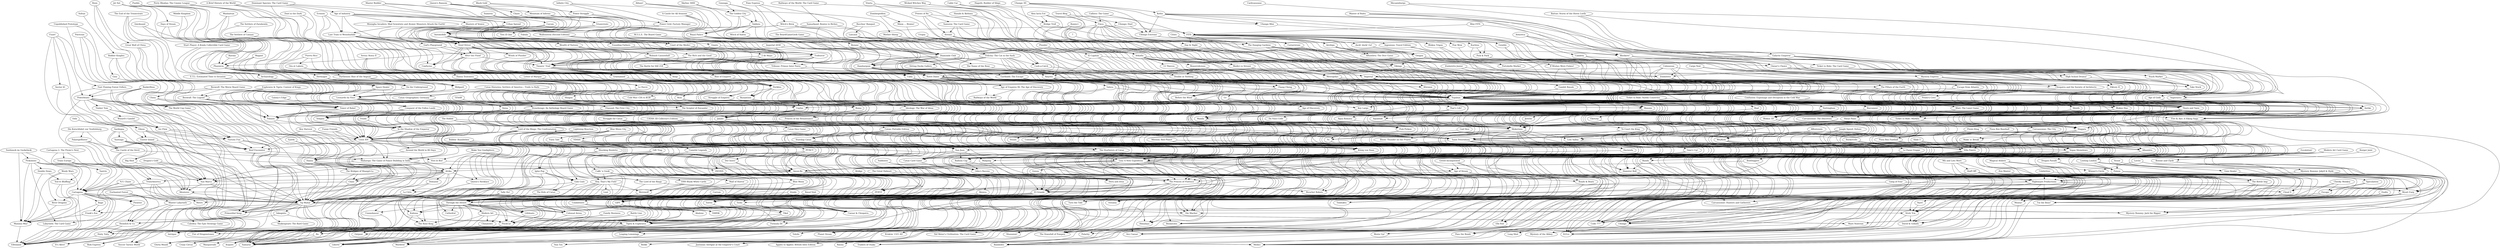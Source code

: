 digraph G {
"Roads & Boats" -> "Die Macher" ["weight"=0.29313662795615]
"Age of Steam" -> "Die Macher" ["weight"=0.342811158082976]
"Goa: A New Expedition" -> "Die Macher" ["weight"=0.34821849161942]
"Antike" -> "Die Macher" ["weight"=0.284747259798362]
"Imperial" -> "Die Macher" ["weight"=0.336412373146967]
"Greed Incorporated" -> "Die Macher" ["weight"=0.197879773097582]
"Age of Steam" -> "Roads & Boats" ["weight"=0.299149656395987]
"Goa: A New Expedition" -> "Roads & Boats" ["weight"=0.267284354020635]
"Greed Incorporated" -> "Roads & Boats" ["weight"=0.24973091367752]
"Age of Steam" -> "The Princes of Florence" ["weight"=0.353565537788623]
"Goa: A New Expedition" -> "Age of Steam" ["weight"=0.358064145592297]
"Imperial" -> "Age of Steam" ["weight"=0.335040605539556]
"Greed Incorporated" -> "Age of Steam" ["weight"=0.181683798447258]
"Goa: A New Expedition" -> "Taj Mahal" ["weight"=0.431688773468498]
"Goa: A New Expedition" -> "La Città" ["weight"=0.354615143235466]
"Goa: A New Expedition" -> "The Princes of Florence" ["weight"=0.497929581175329]
"Goa: A New Expedition" -> "Genoa" ["weight"=0.402735899734194]
"Goa: A New Expedition" -> "Mare Nostrum" ["weight"=0.222639502071434]
"Goa: A New Expedition" -> "Amun-Re" ["weight"=0.448633887535101]
"Goa: A New Expedition" -> "Attika" ["weight"=0.391224581643926]
"Goa: A New Expedition" -> "Fist of Dragonstones" ["weight"=0.186356284367709]
"Saint Petersburg" -> "Goa: A New Expedition" ["weight"=0.457145690681158]
"Louis XIV" -> "Goa: A New Expedition" ["weight"=0.431652456279815]
"Railways of the World" -> "Goa: A New Expedition" ["weight"=0.318236595067294]
"Caylus" -> "Goa: A New Expedition" ["weight"=0.447160697074258]
"Hacienda" -> "Goa: A New Expedition" ["weight"=0.341891690330652]
"Antike" -> "Goa: A New Expedition" ["weight"=0.320267252420674]
"Mykerinos" -> "Goa: A New Expedition" ["weight"=0.349882876076498]
"To Court the King" -> "Goa: A New Expedition" ["weight"=0.262788591063961]
"Yspahan" -> "Goa: A New Expedition" ["weight"=0.407595829285469]
"Age of Empires III: The Age of Discovery" -> "Goa: A New Expedition" ["weight"=0.353061859683502]
"Imperial" -> "Goa: A New Expedition" ["weight"=0.358460054492926]
"Notre Dame" -> "Goa: A New Expedition" ["weight"=0.446536125221807]
"Container" -> "Goa: A New Expedition" ["weight"=0.279324761727168]
"Steam" -> "Goa: A New Expedition" ["weight"=0.343934522408312]
"König von Siam" -> "Goa: A New Expedition" ["weight"=0.235167352096961]
"Cuba" -> "Goa: A New Expedition" ["weight"=0.365131599326132]
"Hamburgum" -> "Goa: A New Expedition" ["weight"=0.316679444885454]
"Wabash Cannonball" -> "Goa: A New Expedition" ["weight"=0.332254247555854]
"Endeavor" -> "Goa: A New Expedition" ["weight"=0.393976288956688]
"Tinners' Trail" -> "Goa: A New Expedition" ["weight"=0.341146618803808]
"Steel Driver" -> "Goa: A New Expedition" ["weight"=0.267465492545412]
"Giants" -> "Goa: A New Expedition" ["weight"=0.206307924272506]
"Automobile" -> "Goa: A New Expedition" ["weight"=0.367350744517612]
"Imperial 2030" -> "Goa: A New Expedition" ["weight"=0.229462830361376]
"Wallenstein (Second Edition)" -> "Goa: A New Expedition" ["weight"=0.121084733396282]
"Antike" -> "Mare Nostrum" ["weight"=0.254309134863052]
"Antike" -> "Fire & Axe: A Viking Saga" ["weight"=0.241325013998445]
"Viktory II" -> "Antike" ["weight"=0.103814772388537]
"Imperial" -> "Antike" ["weight"=0.368918529541587]
"Supernova" -> "Antike" ["weight"=0.102557984360073]
"Galactic Emperor" -> "Antike" ["weight"=0.200466008124312]
"Imperial" -> "The Princes of Florence" ["weight"=0.356294204480835]
"Imperial" -> "Mare Nostrum" ["weight"=0.224828551846357]
"Imperial" -> "Caylus" ["weight"=0.356995809946788]
"Imperial" -> "Fire & Axe: A Viking Saga" ["weight"=0.212838781185355]
"Imperial" -> "Viktory II" ["weight"=0.0863779797211691]
"Galactic Emperor" -> "Imperial" ["weight"=0.187513354462161]
"Imperial 2030" -> "Imperial" ["weight"=0.326916029520291]
"Ra" -> "Samurai" ["weight"=0.419309607629906]
"Tigris & Euphrates" -> "Samurai" ["weight"=0.439983752036568]
"Tikal" -> "Samurai" ["weight"=0.367946254422004]
"Torres" -> "Samurai" ["weight"=0.346912378146274]
"El Grande" -> "Samurai" ["weight"=0.393556889944214]
"Colossal Arena" -> "Samurai" ["weight"=0.290173908276616]
"Condottiere" -> "Samurai" ["weight"=0.265798443275106]
"Cosmolancer" -> "Samurai" ["weight"=0.254380870990592]
"Kahuna" -> "Samurai" ["weight"=0.243715684227075]
"Through the Desert" -> "Samurai" ["weight"=0.452111505730143]
"DVONN" -> "Samurai" ["weight"=0.26225645281277]
"Mexica" -> "Samurai" ["weight"=0.273529561950151]
"Lord of the Rings: The Confrontation" -> "Samurai" ["weight"=0.282320515135345]
"Pueblo" -> "Samurai" ["weight"=0.245608301916636]
"YINSH" -> "Samurai" ["weight"=0.280946238446619]
"Hey, That's My Fish!" -> "Samurai" ["weight"=0.313679558360403]
"Lord of the Rings: The Confrontation" -> "Samurai" ["weight"=0.244366967085617]
"Blue Moon City" -> "Samurai" ["weight"=0.315388661514836]
"Ra" -> "Acquire" ["weight"=0.380792338699223]
"Tigris & Euphrates" -> "Ra" ["weight"=0.466596910886668]
"Chinatown" -> "Ra" ["weight"=0.315440127843448]
"El Grande" -> "Ra" ["weight"=0.449922648648606]
"Modern Art" -> "Ra" ["weight"=0.455262083558566]
"PitchCar" -> "Ra" ["weight"=0.286604126462917]
"Family Business" -> "Ra" ["weight"=0.143533441493785]
"Tichu" -> "Ra" ["weight"=0.35721725046177]
"Through the Desert" -> "Ra" ["weight"=0.432865520452028]
"The Princes of Florence" -> "Ra" ["weight"=0.415291113962226]
"Battle Line" -> "Ra" ["weight"=0.348471176867691]
"The Great Dalmuti" -> "Ra" ["weight"=0.201138869093572]
"Zendo" -> "Ra" ["weight"=0.186255481646578]
"Hey, That's My Fish!" -> "Ra" ["weight"=0.326163854606149]
"Royal Visit" -> "Ra" ["weight"=0.168367681151948]
"Tigris & Euphrates" -> "Acquire" ["weight"=0.368022449183016]
"Tikal" -> "Tigris & Euphrates" ["weight"=0.394785392386228]
"El Grande" -> "Tigris & Euphrates" ["weight"=0.49222852056798]
"Condottiere" -> "Tigris & Euphrates" ["weight"=0.26188123467176]
"Modern Art" -> "Tigris & Euphrates" ["weight"=0.409620343199306]
"Tichu" -> "Tigris & Euphrates" ["weight"=0.34291710567787]
"Through the Desert" -> "Tigris & Euphrates" ["weight"=0.423482627285103]
"The Princes of Florence" -> "Tigris & Euphrates" ["weight"=0.453517349540823]
"Battle Line" -> "Tigris & Euphrates" ["weight"=0.3382951616115]
"Bridge" -> "Tigris & Euphrates" ["weight"=0.176284562042307]
"Fairy Tale" -> "Tigris & Euphrates" ["weight"=0.240398465511745]
"Caylus" -> "Tigris & Euphrates" ["weight"=0.482369389771572]
"Blue Moon City" -> "Tigris & Euphrates" ["weight"=0.295756275084388]
"Le Havre" -> "Tigris & Euphrates" ["weight"=0.393790655468863]
"El Grande" -> "Tikal" ["weight"=0.406799344423793]
"Torres" -> "Tikal" ["weight"=0.398095829949645]
"Manhattan" -> "Tikal" ["weight"=0.269748445369455]
"Mexica" -> "Tikal" ["weight"=0.337127340284939]
"El Grande" -> "Torres" ["weight"=0.364932586120105]
"Manhattan" -> "Torres" ["weight"=0.304010992001072]
"Mexica" -> "Torres" ["weight"=0.313321769259458]
"Pueblo" -> "Torres" ["weight"=0.295554346274698]
"Manhattan" -> "El Grande" ["weight"=0.267115531784311]
"The Princes of Florence" -> "El Grande" ["weight"=0.446612224653794]
"Time's Up!" -> "El Grande" ["weight"=0.20365014416668]
"Mahjong" -> "El Grande" ["weight"=0.178901223663737]
"San Juan" -> "El Grande" ["weight"=0.392511142103511]
"Saint Petersburg" -> "El Grande" ["weight"=0.418450596419051]
"Caylus" -> "El Grande" ["weight"=0.475761643623409]
"Shogun" -> "El Grande" ["weight"=0.341065518689161]
"Le Havre" -> "El Grande" ["weight"=0.409384720562339]
"Hansa Teutonica" -> "El Grande" ["weight"=0.398503808733386]
"Through the Desert" -> "Colossal Arena" ["weight"=0.312084724592786]
"The Lord of the Rings" -> "Colossal Arena" ["weight"=0.252887964193281]
"Lord of the Rings: The Confrontation" -> "Colossal Arena" ["weight"=0.277973934456107]
"Blue Moon" -> "Colossal Arena" ["weight"=0.271192100887445]
"Camelot Legends" -> "Colossal Arena" ["weight"=0.136964424359695]
"Blue Moon City" -> "Colossal Arena" ["weight"=0.288270596763911]
"Blue Moon City" -> "Condottiere" ["weight"=0.217114490316698]
"Through the Desert" -> "Cosmolancer" ["weight"=0.270504595512615]
"Quicksand" -> "Cosmolancer" ["weight"=0.154955018851543]
"Through the Desert" -> "Kahuna" ["weight"=0.272068170781754]
"Kahuna" -> "The Rose King" ["weight"=0.278593441538053]
"Tally Ho!" -> "Kahuna" ["weight"=0.22258461736984]
"YINSH" -> "Kahuna" ["weight"=0.217165908500274]
"Hey, That's My Fish!" -> "Kahuna" ["weight"=0.257276862811504]
"Through the Desert" -> "Modern Art" ["weight"=0.372640624533235]
"Through the Desert" -> "Cathedral" ["weight"=0.16562532463704]
"Through the Desert" -> "Chinatown" ["weight"=0.266396509287164]
"Through the Desert" -> "PitchCar" ["weight"=0.297217635775549]
"Through the Desert" -> "The Rose King" ["weight"=0.208510825782625]
"Through the Desert" -> "Lifeboats" ["weight"=0.228528917641416]
"ZÈRTZ" -> "Through the Desert" ["weight"=0.273933846064235]
"Loot" -> "Through the Desert" ["weight"=0.215485567633828]
"The Lord of the Rings" -> "Through the Desert" ["weight"=0.275128516788597]
"Tally Ho!" -> "Through the Desert" ["weight"=0.180364496401726]
"Werewolf" -> "Through the Desert" ["weight"=0.203242605608505]
"DVONN" -> "Through the Desert" ["weight"=0.285030289609287]
"Lord of the Rings: The Confrontation" -> "Through the Desert" ["weight"=0.301736339239043]
"1000 Blank White Cards" -> "Through the Desert" ["weight"=0.0592171273987727]
"Carrom" -> "Through the Desert" ["weight"=0.132509192011225]
"The Kids of Catan" -> "Through the Desert" ["weight"=0.0840416859762162]
"Gulo Gulo" -> "Through the Desert" ["weight"=0.241672578233593]
"Quicksand" -> "Through the Desert" ["weight"=0.138515229873778]
"Zendo" -> "Through the Desert" ["weight"=0.199028483718931]
"YINSH" -> "Through the Desert" ["weight"=0.288562618885545]
"Hey, That's My Fish!" -> "Through the Desert" ["weight"=0.357751912156761]
"Igloo Pop" -> "Through the Desert" ["weight"=0.180524044644206]
"Blue Moon" -> "Through the Desert" ["weight"=0.272055364068602]
"Fairy Tale" -> "Through the Desert" ["weight"=0.274919001564511]
"Mall of Horror" -> "Through the Desert" ["weight"=0.16273230452405]
"Lord of the Rings: The Confrontation" -> "Through the Desert" ["weight"=0.231410637578805]
"Ca$h 'n Gun$" -> "Through the Desert" ["weight"=0.261653548389343]
"Blue Moon City" -> "Through the Desert" ["weight"=0.353712872205039]
"Royal Visit" -> "Through the Desert" ["weight"=0.179146024099087]
"The Hobbit" -> "Through the Desert" ["weight"=0.0830607308370784]
"DVONN" -> "Abalone" ["weight"=0.182584037831687]
"DVONN" -> "GIPF" ["weight"=0.530957389590199]
"DVONN" -> "ZÈRTZ" ["weight"=0.572042313531999]
"YINSH" -> "DVONN" ["weight"=0.513942842508376]
"PÜNCT" -> "DVONN" ["weight"=0.490534878588299]
"TZAAR" -> "DVONN" ["weight"=0.524618182573997]
"Pueblo" -> "Mexica" ["weight"=0.250409735991856]
"Lord of the Rings: The Confrontation" -> "The Lord of the Rings" ["weight"=0.311183628456078]
"Lord of the Rings: The Confrontation" -> "Lord of the Rings: The Confrontation" ["weight"=0.273642716648949]
"The Hobbit" -> "Lord of the Rings: The Confrontation" ["weight"=0.0882755934085244]
"YINSH" -> "ZÈRTZ" ["weight"=0.475547889866383]
"TZAAR" -> "YINSH" ["weight"=0.496034469418654]
"Hey, That's My Fish!" -> "Cathedral" ["weight"=0.146902424503925]
"Hey, That's My Fish!" -> "PitchCar" ["weight"=0.296909652724361]
"Hey, That's My Fish!" -> "Loot" ["weight"=0.225014818415817]
"Hey, That's My Fish!" -> "Werewolf" ["weight"=0.177506528795283]
"Hey, That's My Fish!" -> "The Rose King" ["weight"=0.195673969526819]
"Ca$h 'n Gun$" -> "Hey, That's My Fish!" ["weight"=0.276348375230093]
"Gift Trap" -> "Hey, That's My Fish!" ["weight"=0.163111079554237]
"Blue Moon City" -> "Blue Moon" ["weight"=0.335080397602428]
"Blue Moon City" -> "Fairy Tale" ["weight"=0.269462791580744]
"Blue Moon City" -> "Camelot Legends" ["weight"=0.119730383814325]
"Modern Art" -> "Acquire" ["weight"=0.358572227315549]
"Family Business" -> "Acquire" ["weight"=0.162758360912551]
"Battle Line" -> "Acquire" ["weight"=0.291608464306982]
"Modern Art" -> "Chinatown" ["weight"=0.321555444566791]
"Lifeboats" -> "PitchCar" ["weight"=0.210468854825971]
"Carrom" -> "PitchCar" ["weight"=0.153581431356185]
"Gulo Gulo" -> "PitchCar" ["weight"=0.231604509310716]
"Zendo" -> "PitchCar" ["weight"=0.162567293346791]
"Ca$h 'n Gun$" -> "PitchCar" ["weight"=0.269452185027764]
"Gift Trap" -> "PitchCar" ["weight"=0.166526081809718]
"The Princes of Florence" -> "Tichu" ["weight"=0.328154097557099]
"Bridge" -> "Tichu" ["weight"=0.174771253344971]
"The Great Dalmuti" -> "Tichu" ["weight"=0.207510830991734]
"The Princes of Florence" -> "Formula Dé" ["weight"=0.263059719039342]
"The Princes of Florence" -> "Taj Mahal" ["weight"=0.441853813321261]
"The Princes of Florence" -> "Medici" ["weight"=0.352136137934623]
"The Princes of Florence" -> "Ricochet Robots" ["weight"=0.257592640990095]
"The Great Dalmuti" -> "The Princes of Florence" ["weight"=0.204058256420988]
"Genoa" -> "The Princes of Florence" ["weight"=0.421596287665634]
"Time's Up!" -> "The Princes of Florence" ["weight"=0.213980516243074]
"Bridge" -> "The Princes of Florence" ["weight"=0.179363125459946]
"Subbuteo" -> "The Princes of Florence" ["weight"=0.0946921924198875]
"Amun-Re" -> "The Princes of Florence" ["weight"=0.442416915636587]
"Saint Petersburg" -> "The Princes of Florence" ["weight"=0.45209851096616]
"Caylus" -> "The Princes of Florence" ["weight"=0.463475062094521]
"Notre Dame" -> "The Princes of Florence" ["weight"=0.441227741641074]
"Fairy Tale" -> "Masquerade" ["weight"=0.0930291633581417]
"Caylus" -> "Saint Petersburg" ["weight"=0.437554037406295]
"Caylus" -> "San Juan" ["weight"=0.405522093808228]
"Caylus" -> "Jambo" ["weight"=0.275424154484906]
"Shogun" -> "Caylus" ["weight"=0.342110335919605]
"Le Havre" -> "Caylus" ["weight"=0.47317807184649]
"Hansa Teutonica" -> "Caylus" ["weight"=0.38555700731739]
"Imperial 2030" -> "Caylus" ["weight"=0.251048057575801]
"Ora et Labora" -> "Caylus" ["weight"=0.36288630333585]
"Puerto Rico" -> "Caylus" ["weight"=0.187267283277374]
"Hansa Teutonica" -> "Le Havre" ["weight"=0.38489441277302]
"Ora et Labora" -> "Le Havre" ["weight"=0.437345758618891]
"Puerto Rico" -> "Le Havre" ["weight"=0.190654626548741]
"Saint Petersburg" -> "Time's Up!" ["weight"=0.211061005902392]
"Saint Petersburg" -> "Mahjong" ["weight"=0.189151694989018]
"San Juan" -> "Mahjong" ["weight"=0.189816074319518]
"Saint Petersburg" -> "San Juan" ["weight"=0.442501312536875]
"San Juan" -> "Balloon Cup" ["weight"=0.286622991665301]
"San Juan" -> "Caesar & Cleopatra" ["weight"=0.226541077884261]
"San Juan" -> "Catan Card Game" ["weight"=0.285751863488793]
"Jambo" -> "San Juan" ["weight"=0.347175428477248]
"Catan Dice Game" -> "San Juan" ["weight"=0.150299505290991]
"Struggle for Catan" -> "San Juan" ["weight"=0.0914868959688579]
"Saint Petersburg" -> "Ricochet Robots" ["weight"=0.267672818875388]
"Saint Petersburg" -> "Ave Caesar" ["weight"=0.260015594765778]
"Saint Petersburg" -> "Carcassonne: Hunters and Gatherers" ["weight"=0.294361150468606]
"Saint Petersburg" -> "Balloon Cup" ["weight"=0.303494991674959]
"Saint Petersburg" -> "Alhambra" ["weight"=0.38679801141099]
"Jambo" -> "Saint Petersburg" ["weight"=0.339596778668105]
"Carcassonne: The City" -> "Saint Petersburg" ["weight"=0.215421719677419]
"Roma" -> "Saint Petersburg" ["weight"=0.273016833553504]
"Aton" -> "Saint Petersburg" ["weight"=0.250627950576288]
"To Court the King" -> "Saint Petersburg" ["weight"=0.279500809692889]
"Thurn and Taxis" -> "Saint Petersburg" ["weight"=0.44170894381786]
"Yspahan" -> "Saint Petersburg" ["weight"=0.413339308572028]
"The Pillars of the Earth" -> "Saint Petersburg" ["weight"=0.366469740895171]
"Notre Dame" -> "Saint Petersburg" ["weight"=0.452291162700891]
"Zooloretto" -> "Saint Petersburg" ["weight"=0.343015801388961]
"Hansa Teutonica" -> "Shogun" ["weight"=0.275689602552352]
"Ora et Labora" -> "Hansa Teutonica" ["weight"=0.345421433420226]
"Taj Mahal" -> "Primordial Soup" ["weight"=0.302519790753036]
"Reef Encounter" -> "Primordial Soup" ["weight"=0.312524418828938]
"Louis XIV" -> "Primordial Soup" ["weight"=0.293897905424677]
"Funny Friends" -> "Primordial Soup" ["weight"=0.215441508293117]
"Gheos" -> "Primordial Soup" ["weight"=0.212121703172992]
"Factory Fun" -> "Primordial Soup" ["weight"=0.250264507595189]
"Taj Mahal" -> "Intrigue" ["weight"=0.225419680273769]
"Taj Mahal" -> "Elfenland" ["weight"=0.317409693039694]
"Taj Mahal" -> "Medici" ["weight"=0.416040081418887]
"Taj Mahal" -> "Mamma Mia!" ["weight"=0.279795903221535]
"Taj Mahal" -> "Mystery Rummy: Jack the Ripper" ["weight"=0.186086485862689]
"Taj Mahal" -> "Hoity Toity" ["weight"=0.340676848182824]
"Taj Mahal" -> "Frank's Zoo" ["weight"=0.265827567713878]
"Taj Mahal" -> "Stick 'Em" ["weight"=0.278398977256081]
"Taj Mahal" -> "Heimlich & Co." ["weight"=0.218830953202658]
"Taj Mahal" -> "Inkognito" ["weight"=0.151603382955082]
"N.Y. Chase" -> "Taj Mahal" ["weight"=0.066660413192041]
"La Città" -> "Taj Mahal" ["weight"=0.377830123129867]
"The Bottle Imp" -> "Taj Mahal" ["weight"=0.257507676779086]
"Cartagena" -> "Taj Mahal" ["weight"=0.305922515082123]
"Wyatt Earp" -> "Taj Mahal" ["weight"=0.305493397909016]
"Meuterer" -> "Taj Mahal" ["weight"=0.275397455398581]
"Nightmare Productions" -> "Taj Mahal" ["weight"=0.358951385528441]
"San Marco" -> "Taj Mahal" ["weight"=0.406155521423279]
"Dragon's Gold" -> "Taj Mahal" ["weight"=0.194436527383479]
"Genoa" -> "Taj Mahal" ["weight"=0.41049495182332]
"Winner's Circle" -> "Taj Mahal" ["weight"=0.351406802186163]
"TransAmerica" -> "Taj Mahal" ["weight"=0.318062404181945]
"Gang of Four" -> "Taj Mahal" ["weight"=0.159727838191846]
"Clans" -> "Taj Mahal" ["weight"=0.325553278922966]
"Amun-Re" -> "Taj Mahal" ["weight"=0.476761391914565]
"Domaine" -> "Taj Mahal" ["weight"=0.292104978225415]
"Attika" -> "Taj Mahal" ["weight"=0.392754022866989]
"Santiago" -> "Taj Mahal" ["weight"=0.394906311458361]
"Sluff Off!" -> "Taj Mahal" ["weight"=0.247617897341195]
"The Bridges of Shangri-La" -> "Taj Mahal" ["weight"=0.280089042820399]
"Hansa" -> "Taj Mahal" ["weight"=0.369386514616157]
"Maharaja: The Game of Palace Building in India" -> "Taj Mahal" ["weight"=0.423277073552246]
"Reef Encounter" -> "Taj Mahal" ["weight"=0.363316843388375]
"Louis XIV" -> "Taj Mahal" ["weight"=0.423313106479959]
"Palazzo" -> "Taj Mahal" ["weight"=0.338508172213973]
"Vegas Showdown" -> "Taj Mahal" ["weight"=0.281744415731808]
"Tower of Babel" -> "Taj Mahal" ["weight"=0.342176717867553]
"Sardegna" -> "Taj Mahal" ["weight"=0.281131505525344]
"Funny Friends" -> "Taj Mahal" ["weight"=0.199880834609266]
"Beowulf: The Legend" -> "Taj Mahal" ["weight"=0.273734952355693]
"China" -> "Taj Mahal" ["weight"=0.360425101762673]
"Mission: Red Planet" -> "Taj Mahal" ["weight"=0.217068087034931]
"Unpublished Prototype" -> "Taj Mahal" ["weight"=0.0878742625332874]
"The World Cup Game" -> "Taj Mahal" ["weight"=0.126721332124854]
"Factory Fun" -> "Taj Mahal" ["weight"=0.258974844303836]
"Beowulf: The Movie Board Game" -> "Taj Mahal" ["weight"=0.122712522360999]
"Patrician" -> "Taj Mahal" ["weight"=0.211881798504943]
"Powerboats" -> "Taj Mahal" ["weight"=0.225491002887283]
"Reef Encounter" -> "Maharaja: The Game of Palace Building in India" ["weight"=0.345808760222905]
"Louis XIV" -> "Reef Encounter" ["weight"=0.36646124019043]
"Easter Island" -> "Reef Encounter" ["weight"=0.0877376384192556]
"Gheos" -> "Reef Encounter" ["weight"=0.248048223177871]
"Factory Fun" -> "Reef Encounter" ["weight"=0.284686893882209]
"Key Harvest" -> "Reef Encounter" ["weight"=0.272331680584321]
"Ice Flow" -> "Reef Encounter" ["weight"=0.186987751843179]
"Powerboats" -> "Reef Encounter" ["weight"=0.221436972874481]
"Louis XIV" -> "Amun-Re" ["weight"=0.40676628135949]
"Louis XIV" -> "Attika" ["weight"=0.396773311394257]
"Louis XIV" -> "Maharaja: The Game of Palace Building in India" ["weight"=0.399430574508891]
"Louis XIV" -> "Fist of Dragonstones" ["weight"=0.191389463295279]
"Louis XIV" -> "Queen's Necklace" ["weight"=0.207845031088717]
"Louis XIV" -> "Hansa" ["weight"=0.36433819375867]
"Louis XIV" -> "Around the World in 80 Days" ["weight"=0.255277610913317]
"Louis XIV" -> "Gloria Mundi" ["weight"=0.220098268324784]
"In the Shadow of the Emperor" -> "Louis XIV" ["weight"=0.368699043437102]
"The Scepter of Zavandor" -> "Louis XIV" ["weight"=0.316577249265462]
"Palazzo" -> "Louis XIV" ["weight"=0.359298540840421]
"Tower of Babel" -> "Louis XIV" ["weight"=0.327272107952934]
"Funny Friends" -> "Louis XIV" ["weight"=0.217730298856486]
"Tempus" -> "Louis XIV" ["weight"=0.311164736624039]
"China" -> "Louis XIV" ["weight"=0.342160135035049]
"Parthenon: Rise of the Aegean" -> "Louis XIV" ["weight"=0.189831047660563]
"Elasund: The First City" -> "Louis XIV" ["weight"=0.287062689666518]
"The End of the Triumvirate" -> "Louis XIV" ["weight"=0.250684588652188]
"Stonehenge: An Anthology Board Game" -> "Louis XIV" ["weight"=0.103349446832569]
"Leonardo da Vinci" -> "Louis XIV" ["weight"=0.376530860404324]
"Great Wall of China" -> "Louis XIV" ["weight"=0.210462403020126]
"Gheos" -> "Louis XIV" ["weight"=0.234367234656254]
"On the Underground" -> "Louis XIV" ["weight"=0.257246582185844]
"Hermagor" -> "Louis XIV" ["weight"=0.299391796821072]
"Phoenicia" -> "Louis XIV" ["weight"=0.286993488807769]
"Key Harvest" -> "Louis XIV" ["weight"=0.242668175255712]
"Oshi" -> "Gheos" ["weight"=0.0816003227132815]
"Gheos" -> "Easter Island" ["weight"=0.11244227318113]
"Ice Flow" -> "Factory Fun" ["weight"=0.185361625897649]
"Powerboats" -> "Factory Fun" ["weight"=0.267124037335688]
"Fzzzt!" -> "Factory Fun" ["weight"=0.148093507208157]
"BasketBoss" -> "Factory Fun" ["weight"=0.160853161860374]
"Subbuteo" -> "Formula Dé" ["weight"=0.138040543748915]
"Amun-Re" -> "Formula Dé" ["weight"=0.246325403819583]
"Amun-Re" -> "Intrigue" ["weight"=0.208678525909731]
"Amun-Re" -> "Nightmare Productions" ["weight"=0.341540417428784]
"Amun-Re" -> "Medici" ["weight"=0.393261733410153]
"Amun-Re" -> "San Marco" ["weight"=0.360549222326554]
"Vive le Roi!" -> "Amun-Re" ["weight"=0.193955913784438]
"Santiago" -> "Amun-Re" ["weight"=0.372910007784608]
"Maharaja: The Game of Palace Building in India" -> "Amun-Re" ["weight"=0.396111471342076]
"Bootleggers" -> "Amun-Re" ["weight"=0.192383712007852]
"The Scepter of Zavandor" -> "Amun-Re" ["weight"=0.287281724192632]
"Vegas Showdown" -> "Amun-Re" ["weight"=0.301341284670034]
"Mission: Red Planet" -> "Amun-Re" ["weight"=0.224779534209813]
"Leonardo da Vinci" -> "Amun-Re" ["weight"=0.327976732286255]
"Notre Dame" -> "Amun-Re" ["weight"=0.398782714377774]
"Santiago" -> "Intrigue" ["weight"=0.224090942001851]
"Santiago" -> "San Marco" ["weight"=0.363045276698119]
"Santiago" -> "Big Shot" ["weight"=0.167446713683145]
"Santiago" -> "Vive le Roi!" ["weight"=0.20558170174404]
"Sardegna" -> "Santiago" ["weight"=0.298245839673477]
"Mamma Mia!" -> "Elfenland" ["weight"=0.278985735812192]
"Hoity Toity" -> "Elfenland" ["weight"=0.320655768690293]
"Heimlich & Co." -> "Elfenland" ["weight"=0.263587535336865]
"Pirateer" -> "Elfenland" ["weight"=0.0863094170887337]
"Master Labyrinth" -> "Elfenland" ["weight"=0.169208183915995]
"Labyrinth: The Card Game" -> "Elfenland" ["weight"=0.117429901555437]
"N.Y. Chase" -> "Elfenland" ["weight"=0.0727096393109441]
"Cartagena" -> "Elfenland" ["weight"=0.326172087933621]
"Enchanted Forest" -> "Elfenland" ["weight"=0.17220394203596]
"You're Bluffing!" -> "Elfenland" ["weight"=0.222033769321001]
"TransAmerica" -> "Elfenland" ["weight"=0.306798384772301]
"Pickomino" -> "Elfenland" ["weight"=0.247382231711214]
"Nightmare Productions" -> "Medici" ["weight"=0.340351421030829]
"Money!" -> "Medici" ["weight"=0.319262905411841]
"Stick 'Em" -> "Medici" ["weight"=0.282389256652203]
"Excape" -> "Medici" ["weight"=0.241516552199754]
"The Bottle Imp" -> "Medici" ["weight"=0.257631031588607]
"Winner's Circle" -> "Medici" ["weight"=0.32449860923905]
"Poison" -> "Medici" ["weight"=0.247784897077745]
"Magical Athlete" -> "Medici" ["weight"=0.119338687979889]
"Cheeky Monkey" -> "Medici" ["weight"=0.163282170873721]
"Modern Art Card Game" -> "Medici" ["weight"=0.192697259740493]
"Fealty" -> "Medici" ["weight"=0.112996912046476]
"Frank's Zoo" -> "Mamma Mia!" ["weight"=0.282327493495451]
"Rage" -> "Mamma Mia!" ["weight"=0.138949415531171]
"River Dragons" -> "Mamma Mia!" ["weight"=0.183895563171459]
"Cartagena" -> "Mamma Mia!" ["weight"=0.293948958325007]
"You're Bluffing!" -> "Mamma Mia!" ["weight"=0.222085199450511]
"Wooly Wars" -> "Mamma Mia!" ["weight"=0.155287275056998]
"Double Down" -> "Mamma Mia!" ["weight"=0.0857479093295773]
"Pickomino" -> "Mamma Mia!" ["weight"=0.261793824829177]
"Sushizock im Gockelwok" -> "Mamma Mia!" ["weight"=0.191025808316973]
"Nightmare Productions" -> "Mystery Rummy: Jack the Ripper" ["weight"=0.207488122766143]
"Wyatt Earp" -> "Mystery Rummy: Jack the Ripper" ["weight"=0.296927244693213]
"Mystery Rummy: Jekyll & Hyde" -> "Mystery Rummy: Jack the Ripper" ["weight"=0.429137553357951]
"Bonnie and Clyde" -> "Mystery Rummy: Jack the Ripper" ["weight"=0.217176704889662]
"TransAmerica" -> "Hoity Toity" ["weight"=0.28881120924856]
"Heimlich & Co." -> "Hoity Toity" ["weight"=0.297226225621644]
"Master Labyrinth" -> "Hoity Toity" ["weight"=0.169670619727466]
"Inkognito" -> "Hoity Toity" ["weight"=0.17282408531548]
"Cartagena" -> "Frank's Zoo" ["weight"=0.26079327989068]
"Rage" -> "Frank's Zoo" ["weight"=0.160238995850278]
"The Bottle Imp" -> "Stick 'Em" ["weight"=0.351631318146964]
"Stick 'Em" -> "David & Goliath" ["weight"=0.25576383362473]
"Nyet!" -> "Stick 'Em" ["weight"=0.213550652973975]
"Sluff Off!" -> "Stick 'Em" ["weight"=0.337303828045752]
"Mü and Lots More" -> "Stick 'Em" ["weight"=0.230174782017809]
"Zen Master" -> "Stick 'Em" ["weight"=0.11594530548084]
"Master Labyrinth" -> "Heimlich & Co." ["weight"=0.181222654108397]
"Inkognito" -> "Heimlich & Co." ["weight"=0.195987536254308]
"N.Y. Chase" -> "Heimlich & Co." ["weight"=0.0779724999116577]
"Enchanted Forest" -> "Heimlich & Co." ["weight"=0.211880859110962]
"Domaine" -> "La Città" ["weight"=0.283416407735511]
"Attika" -> "La Città" ["weight"=0.36810204202944]
"The Bottle Imp" -> "David & Goliath" ["weight"=0.249982118234549]
"Winner's Circle" -> "The Bottle Imp" ["weight"=0.260272398663795]
"Sluff Off!" -> "The Bottle Imp" ["weight"=0.284677675340713]
"Magical Athlete" -> "The Bottle Imp" ["weight"=0.146345306979602]
"Zen Master" -> "The Bottle Imp" ["weight"=0.128499163270999]
"Attika" -> "Cartagena" ["weight"=0.322804928382511]
"Cartagena" -> "Metro" ["weight"=0.28141969148121]
"Cartagena" -> "Pirateer" ["weight"=0.0935646250371116]
"Cartagena" -> "Labyrinth: The Card Game" ["weight"=0.118908208435364]
"Cartagena" -> "Rage" ["weight"=0.133344198070784]
"Cartagena" -> "River Dragons" ["weight"=0.201611290202022]
"Tantrix" -> "Cartagena" ["weight"=0.11651326954733]
"TransAmerica" -> "Cartagena" ["weight"=0.338510230065915]
"Wooly Wars" -> "Cartagena" ["weight"=0.165411532140703]
"Clans" -> "Cartagena" ["weight"=0.341581591606057]
"Pickomino" -> "Cartagena" ["weight"=0.274338753352202]
"Trans Europa" -> "Cartagena" ["weight"=0.236558659297909]
"Cartagena 2. The Pirate's Nest" -> "Cartagena" ["weight"=0.2037624526945]
"Sushizock im Gockelwok" -> "Cartagena" ["weight"=0.191293164204734]
"Nightmare Productions" -> "Wyatt Earp" ["weight"=0.287228893501697]
"Wyatt Earp" -> "I'm the Boss!" ["weight"=0.244224480116451]
"Winner's Circle" -> "Wyatt Earp" ["weight"=0.313950326047044]
"Gang of Four" -> "Wyatt Earp" ["weight"=0.182496535504048]
"Mystery Rummy: Jekyll & Hyde" -> "Wyatt Earp" ["weight"=0.278012010876316]
"Bonnie and Clyde" -> "Wyatt Earp" ["weight"=0.2110891810769]
"Lectio" -> "Wyatt Earp" ["weight"=0.156575869106726]
"Maharaja: The Game of Palace Building in India" -> "Meuterer" ["weight"=0.277429141056872]
"San Marco" -> "Meuterer" ["weight"=0.282263939881598]
"Dragon's Gold" -> "Meuterer" ["weight"=0.185804330169443]
"The Castle of the Devil" -> "Meuterer" ["weight"=0.208557692786598]
"Palastgeflüster" -> "Meuterer" ["weight"=0.229529889927599]
"Die Kutschfahrt zur Teufelsburg" -> "Meuterer" ["weight"=0.114884576816118]
"Nightmare Productions" -> "I'm the Boss!" ["weight"=0.270439418123267]
"Nightmare Productions" -> "Money!" ["weight"=0.30044930702974]
"Nightmare Productions" -> "Cloud 9" ["weight"=0.231965210443686]
"Mystery Rummy: Jekyll & Hyde" -> "Nightmare Productions" ["weight"=0.161554901498641]
"Winner's Circle" -> "Nightmare Productions" ["weight"=0.351286756819756]
"Bootleggers" -> "Nightmare Productions" ["weight"=0.190751599313081]
"Vegas Showdown" -> "Nightmare Productions" ["weight"=0.324150207835164]
"Poison" -> "Nightmare Productions" ["weight"=0.256652336556704]
"Pizza Box Football" -> "Nightmare Productions" ["weight"=0.139038028176619]
"Rocketville" -> "Nightmare Productions" ["weight"=0.0964426680879423]
"Celebrities" -> "Nightmare Productions" ["weight"=0.0860456204002863]
"Pizza Box Baseball" -> "Nightmare Productions" ["weight"=0.075939933965033]
"Slide 5" -> "Nightmare Productions" ["weight"=0.127854342730439]
"Maharaja: The Game of Palace Building in India" -> "San Marco" ["weight"=0.369743903143935]
"Dragon's Gold" -> "San Marco" ["weight"=0.200675913127129]
"Big Shot" -> "San Marco" ["weight"=0.179689085084417]
"Vive le Roi!" -> "San Marco" ["weight"=0.226092012063631]
"Sardegna" -> "San Marco" ["weight"=0.312381338280042]
"The Castle of the Devil" -> "San Marco" ["weight"=0.154014655476988]
"Palastgeflüster" -> "San Marco" ["weight"=0.171442370624152]
"Winner's Circle" -> "I'm the Boss!" ["weight"=0.261124430390974]
"Winner's Circle" -> "Money!" ["weight"=0.27428459938776]
"Winner's Circle" -> "Excape" ["weight"=0.23293307810037]
"Winner's Circle" -> "Speculation" ["weight"=0.127489628767691]
"Lectio" -> "Winner's Circle" ["weight"=0.157331705588818]
"Magical Athlete" -> "Winner's Circle" ["weight"=0.131030678119112]
"Attika" -> "TransAmerica" ["weight"=0.342291455192929]
"TransAmerica" -> "Metro" ["weight"=0.296859880753754]
"TransAmerica" -> "Pirateer" ["weight"=0.099171852232242]
"Trans Europa" -> "TransAmerica" ["weight"=0.339704391216826]
"Cartagena 2. The Pirate's Nest" -> "TransAmerica" ["weight"=0.15176335757925]
"Attika" -> "Clans" ["weight"=0.339240927611278]
"The Bridges of Shangri-La" -> "Clans" ["weight"=0.298107008323472]
"Hansa" -> "Clans" ["weight"=0.326097277080831]
"Fjords" -> "Clans" ["weight"=0.252809737916215]
"Attika" -> "Domaine" ["weight"=0.301968431262044]
"Attika" -> "Metro" ["weight"=0.27359389836314]
"Attika" -> "Fist of Dragonstones" ["weight"=0.2193056429149]
"Attika" -> "Queen's Necklace" ["weight"=0.205092761075672]
"Hansa" -> "Attika" ["weight"=0.373014282828511]
"Around the World in 80 Days" -> "Attika" ["weight"=0.268174027364318]
"Fjords" -> "Attika" ["weight"=0.243338123969756]
"Sluff Off!" -> "David & Goliath" ["weight"=0.240307432495625]
"Sluff Off!" -> "Nyet!" ["weight"=0.198902329195837]
"Mü and Lots More" -> "Sluff Off!" ["weight"=0.222597581637288]
"Hansa" -> "The Bridges of Shangri-La" ["weight"=0.272654383659135]
"Around the World in 80 Days" -> "Hansa" ["weight"=0.253775851149089]
"Fjords" -> "Hansa" ["weight"=0.248631389547261]
"China" -> "Hansa" ["weight"=0.376366326768905]
"Patrician" -> "Hansa" ["weight"=0.248651441292786]
"In the Shadow of the Emperor" -> "Maharaja: The Game of Palace Building in India" ["weight"=0.347672335198915]
"Siena" -> "Maharaja: The Game of Palace Building in India" ["weight"=0.180329836901504]
"Leonardo da Vinci" -> "Maharaja: The Game of Palace Building in India" ["weight"=0.339090279974541]
"The Castle of the Devil" -> "Maharaja: The Game of Palace Building in India" ["weight"=0.158028341143185]
"Key Harvest" -> "Maharaja: The Game of Palace Building in India" ["weight"=0.225256113058155]
"Great Wall of China" -> "Palazzo" ["weight"=0.24560446029722]
"Beowulf: The Movie Board Game" -> "Palazzo" ["weight"=0.138862925467558]
"Tower of Babel" -> "Palazzo" ["weight"=0.354328916717305]
"Giza" -> "Palazzo" ["weight"=0.113067789005766]
"Beowulf: The Legend" -> "Palazzo" ["weight"=0.27623902637078]
"Euphrates & Tigris: Contest of Kings" -> "Palazzo" ["weight"=0.218830864438499]
"Robber Knights" -> "Palazzo" ["weight"=0.229954495678676]
"Ilium" -> "Palazzo" ["weight"=0.144603030816911]
"Vegas Showdown" -> "Bootleggers" ["weight"=0.241193840929078]
"Pizza Box Football" -> "Vegas Showdown" ["weight"=0.159671825676027]
"Mission: Red Planet" -> "Vegas Showdown" ["weight"=0.248290349387764]
"Rocketville" -> "Vegas Showdown" ["weight"=0.135753534485871]
"Pirate King" -> "Vegas Showdown" ["weight"=0.0603551852158479]
"Pizza Box Baseball" -> "Vegas Showdown" ["weight"=0.0826566929303098]
"Slide 5" -> "Vegas Showdown" ["weight"=0.159196886430749]
"China" -> "Tower of Babel" ["weight"=0.304051065666534]
"Great Wall of China" -> "Tower of Babel" ["weight"=0.244716806530905]
"Beowulf: The Legend" -> "Tower of Babel" ["weight"=0.308634039705765]
"Euphrates & Tigris: Contest of Kings" -> "Tower of Babel" ["weight"=0.213819811581074]
"Robber Knights" -> "Tower of Babel" ["weight"=0.204673813537237]
"Ilium" -> "Tower of Babel" ["weight"=0.157695592687625]
"Sardegna" -> "Big Shot" ["weight"=0.183398394428223]
"Beowulf: The Movie Board Game" -> "Beowulf: The Legend" ["weight"=0.193272105542631]
"Beowulf: The Legend" -> "Shakespeare: The Bard Game" ["weight"=0.0480089717839275]
"Euphrates & Tigris: Contest of Kings" -> "Beowulf: The Legend" ["weight"=0.176226021641817]
"Unpublished Prototype" -> "China" ["weight"=0.0985442413956839]
"Patrician" -> "China" ["weight"=0.234479416987277]
"The World Cup Game" -> "Soccer Tactics World" ["weight"=0.14431674228881]
"Powerboats" -> "The World Cup Game" ["weight"=0.167504119820812]
"BasketBoss" -> "The World Cup Game" ["weight"=0.153457905258353]
"Powerboats" -> "Soccer Tactics World" ["weight"=0.0883672458082756]
"Powerboats" -> "Risk Express" ["weight"=0.175399975723923]
"BasketBoss" -> "Powerboats" ["weight"=0.217523164262902]
"Powerboats" -> "It's Alive!" ["weight"=0.160691840666043]
"Powerboats" -> "Ice Flow" ["weight"=0.23624532282655]
"Powerboats" -> "Timber Tom" ["weight"=0.142393159291196]
"Fast Flowing Forest Fellers" -> "Powerboats" ["weight"=0.262091682814902]
"Fzzzt!" -> "Powerboats" ["weight"=0.176021250604668]
"Tally Ho!" -> "The Rose King" ["weight"=0.249337811054078]
"Mall of Horror" -> "Lifeboats" ["weight"=0.16232873536774]
"Ca$h 'n Gun$" -> "Lifeboats" ["weight"=0.241870651814377]
"ZÈRTZ" -> "TAMSK" ["weight"=0.419106709812288]
"ZÈRTZ" -> "GIPF" ["weight"=0.56028568839985]
"Der Isses!" -> "ZÈRTZ" ["weight"=0.113965528006058]
"PÜNCT" -> "ZÈRTZ" ["weight"=0.513322383269086]
"TZAAR" -> "ZÈRTZ" ["weight"=0.477108344566341]
"The Hobbit" -> "The Lord of the Rings" ["weight"=0.14336565611176]
"1000 Blank White Cards" -> "Werewolf" ["weight"=0.0853227831363882]
"Ca$h 'n Gun$" -> "Werewolf" ["weight"=0.205887639947837]
"Ca$h 'n Gun$" -> "1000 Blank White Cards" ["weight"=0.0720675499910485]
"Gulo Gulo" -> "The Kids of Catan" ["weight"=0.139168760176251]
"Igloo Pop" -> "The Kids of Catan" ["weight"=0.0886319051901267]
"Igloo Pop" -> "Gulo Gulo" ["weight"=0.248396223887832]
"Shocking Roulette" -> "Gulo Gulo" ["weight"=0.104825819329654]
"Lightning Reaction" -> "Gulo Gulo" ["weight"=0.0457229348744669]
"Bobbin' Bumblebee" -> "Gulo Gulo" ["weight"=0.146007975107125]
"Igloo Pop" -> "Crazy Circus" ["weight"=0.163564338196964]
"Shocking Roulette" -> "Igloo Pop" ["weight"=0.0896114960488908]
"Bobbin' Bumblebee" -> "Igloo Pop" ["weight"=0.102122831122858]
"Camelot Legends" -> "Blue Moon" ["weight"=0.134267039500241]
"Ca$h 'n Gun$" -> "Mall of Horror" ["weight"=0.231813144323959]
"Gift Trap" -> "Ca$h 'n Gun$" ["weight"=0.210480897115566]
"Notre Dame" -> "Ricochet Robots" ["weight"=0.250912768693155]
"Notre Dame" -> "Yspahan" ["weight"=0.435668190028603]
"Notre Dame" -> "The Downfall of Pompeii" ["weight"=0.297655817956479]
"Notre Dame" -> "Manila" ["weight"=0.296143065740445]
"Notre Dame" -> "Key Largo" ["weight"=0.116664792943625]
"Notre Dame" -> "Sun Tzu" ["weight"=0.119688736128122]
"Notre Dame" -> "Thurn and Taxis" ["weight"=0.403992117948644]
"Notre Dame" -> "Cleopatra and the Society of Architects" ["weight"=0.289957344405079]
"Notre Dame" -> "The Pillars of the Earth" ["weight"=0.377190577440763]
"Notre Dame" -> "Taluva" ["weight"=0.315814522340053]
"Notre Dame" -> "Traders of Osaka" ["weight"=0.230644653485199]
"Vikings" -> "Notre Dame" ["weight"=0.399866976130136]
"Colosseum" -> "Notre Dame" ["weight"=0.316490084858795]
"Tribune: Primus Inter Pares" -> "Notre Dame" ["weight"=0.313798836900951]
"Felicity: The Cat in the Sack" -> "Notre Dame" ["weight"=0.301362850312187]
"Endeavor" -> "Notre Dame" ["weight"=0.400206771972641]
"Witch's Brew" -> "Notre Dame" ["weight"=0.307740232505895]
"Tinners' Trail" -> "Notre Dame" ["weight"=0.335522412421619]
"Giants" -> "Notre Dame" ["weight"=0.225745091991335]
"The Rich and the Good" -> "Notre Dame" ["weight"=0.230477531909797]
"Automobile" -> "Notre Dame" ["weight"=0.344386025546291]
"Finca" -> "Notre Dame" ["weight"=0.345189338006189]
"Power Grid: Factory Manager" -> "Notre Dame" ["weight"=0.299864108354803]
"Infinite City" -> "Notre Dame" ["weight"=0.141654557873983]
"Lectio" -> "I'm the Boss!" ["weight"=0.138325361172285]
"Excape" -> "Money!" ["weight"=0.243271126928626]
"Cloud 9" -> "Money!" ["weight"=0.213919057070809]
"Speculation" -> "Money!" ["weight"=0.159011640726274]
"Poison" -> "Money!" ["weight"=0.251062994558457]
"Celebrities" -> "Money!" ["weight"=0.094103952170419]
"Straw" -> "Money!" ["weight"=0.11562961495997]
"Dragon Parade" -> "Money!" ["weight"=0.158956044928407]
"Escalation!" -> "Money!" ["weight"=0.176396637311796]
"Cheeky Monkey" -> "Money!" ["weight"=0.198315590904686]
"Gem Dealer" -> "Money!" ["weight"=0.194966492070387]
"Looting London" -> "Money!" ["weight"=0.197247104022445]
"Modern Art Card Game" -> "Money!" ["weight"=0.241003692038406]
"Fealty" -> "Money!" ["weight"=0.134683772558315]
"Poison" -> "Cloud 9" ["weight"=0.213401180861479]
"Escalation!" -> "Cloud 9" ["weight"=0.15373157455731]
"Bonnie and Clyde" -> "Mystery Rummy: Jekyll & Hyde" ["weight"=0.269122427875955]
"Rocketville" -> "Bootleggers" ["weight"=0.0911782318611283]
"Straw" -> "Poison" ["weight"=0.114041740874838]
"Dragon Parade" -> "Poison" ["weight"=0.146949324095372]
"Escalation!" -> "Poison" ["weight"=0.192571330508526]
"Looting London" -> "Poison" ["weight"=0.143192827400502]
"Modern Art Card Game" -> "Poison" ["weight"=0.161248362472534]
"Pirate King" -> "Pizza Box Football" ["weight"=0.0524917670005561]
"Pizza Box Baseball" -> "Pizza Box Football" ["weight"=0.240856209756463]
"The Scepter of Zavandor" -> "Outpost" ["weight"=0.225596811371623]
"Leonardo da Vinci" -> "Outpost" ["weight"=0.158406237991175]
"Phoenicia" -> "Outpost" ["weight"=0.255916848935059]
"M.U.L.E. The Board Game" -> "Outpost" ["weight"=0.086806967149936]
"Parthenon: Rise of the Aegean" -> "The Scepter of Zavandor" ["weight"=0.185049435270889]
"Leonardo da Vinci" -> "The Scepter of Zavandor" ["weight"=0.310600514781922]
"Phoenicia" -> "The Scepter of Zavandor" ["weight"=0.318054685632916]
"Leonardo da Vinci" -> "In the Shadow of the Emperor" ["weight"=0.326988881302886]
"Space Dealer" -> "Leonardo da Vinci" ["weight"=0.266139278565449]
"Leonardo da Vinci" -> "Conquest of the Fallen Lands" ["weight"=0.142273239408216]
"Midgard" -> "Leonardo da Vinci" ["weight"=0.176327357704052]
"Leonardo da Vinci" -> "Tempus" ["weight"=0.321714305459444]
"Leonardo da Vinci" -> "Gloria Mundi" ["weight"=0.232072978297407]
"Leonardo da Vinci" -> "Feudo" ["weight"=0.111410801356609]
"Leonardo da Vinci" -> "Siena" ["weight"=0.200674584742896]
"Leonardo da Vinci" -> "Elasund: The First City" ["weight"=0.281599646329608]
"Leonardo da Vinci" -> "Stonehenge: An Anthology Board Game" ["weight"=0.0930790206856728]
"Start Player: A Kinda Collectible Card Game" -> "Leonardo da Vinci" ["weight"=0.070516152195433]
"Hermagor" -> "Leonardo da Vinci" ["weight"=0.337042776127242]
"Phoenicia" -> "Leonardo da Vinci" ["weight"=0.30766050183796]
"M.U.L.E. The Board Game" -> "Phoenicia" ["weight"=0.0809583687162176]
"Phoenicia" -> "On the Underground" ["weight"=0.274297981584559]
"Phoenicia" -> "Midgard" ["weight"=0.183296601967848]
"Phoenicia" -> "Parthenon: Rise of the Aegean" ["weight"=0.220660028538133]
"Middle Kingdom" -> "Phoenicia" ["weight"=0.156392990787581]
"Jet Set" -> "Phoenicia" ["weight"=0.21027296699973]
"Barons" -> "Phoenicia" ["weight"=0.148029795134925]
"Phoenicia" -> "Hermagor" ["weight"=0.272977383796452]
"Phoenicia" -> "Archaeology" ["weight"=0.0554550276014862]
"Days of Steam" -> "Phoenicia" ["weight"=0.136444270907296]
"Princes of the Renaissance" -> "Liberté" ["weight"=0.359444858869447]
"Ideology: The War of Ideas" -> "Liberté" ["weight"=0.140595914174783]
"Struggle of Empires" -> "Liberté" ["weight"=0.333980836463384]
"Byzantium" -> "Liberté" ["weight"=0.30428798234417]
"Perikles" -> "Liberté" ["weight"=0.313551603831425]
"Tinners' Trail" -> "Liberté" ["weight"=0.302063353743001]
"After the Flood" -> "Liberté" ["weight"=0.260852695271538]
"A Brief History of the World" -> "Liberté" ["weight"=0.140309878152271]
"Ideology: The War of Ideas" -> "Princes of the Renaissance" ["weight"=0.119307492718943]
"Struggle of Empires" -> "Princes of the Renaissance" ["weight"=0.357237950149858]
"Byzantium" -> "Princes of the Renaissance" ["weight"=0.310284026701086]
"Perikles" -> "Princes of the Renaissance" ["weight"=0.3053013393057]
"Struggle of Empires" -> "Ideology: The War of Ideas" ["weight"=0.136658766703419]
"Perikles" -> "Struggle of Empires" ["weight"=0.327445327993823]
"A Brief History of the World" -> "Struggle of Empires" ["weight"=0.177259433082189]
"Perikles" -> "Byzantium" ["weight"=0.344795010094498]
"Duel in the Dark" -> "Byzantium" ["weight"=0.136770134300982]
"After the Flood" -> "Byzantium" ["weight"=0.315419492638298]
"Duel in the Dark" -> "Perikles" ["weight"=0.161549020102893]
"Senji" -> "Perikles" ["weight"=0.159410885691321]
"Tinners' Trail" -> "Perikles" ["weight"=0.287563858971101]
"After the Flood" -> "Perikles" ["weight"=0.306906838251396]
"Steel Driver" -> "Perikles" ["weight"=0.301515066808072]
"A Brief History of the World" -> "Perikles" ["weight"=0.149372524008097]
"Tinners' Trail" -> "Planet Steam" ["weight"=0.243195235308912]
"Tinners' Trail" -> "König von Siam" ["weight"=0.276355705923936]
"Tinners' Trail" -> "Rise of Empires" ["weight"=0.300732341034732]
"Tinners' Trail" -> "Senji" ["weight"=0.154153661714948]
"Tinners' Trail" -> "Toledo" ["weight"=0.232721706340746]
"2 de Mayo" -> "Tinners' Trail" ["weight"=0.187297482590895]
"After the Flood" -> "Tinners' Trail" ["weight"=0.317752746333198]
"Steel Driver" -> "Tinners' Trail" ["weight"=0.41480769879998]
"Cavum" -> "Tinners' Trail" ["weight"=0.242102128800051]
"Master Builder" -> "Tinners' Trail" ["weight"=0.107710513123132]
"God's Playground" -> "Tinners' Trail" ["weight"=0.232856622007592]
"Giants" -> "Tinners' Trail" ["weight"=0.248880500108299]
"The Rich and the Good" -> "Tinners' Trail" ["weight"=0.258751361631337]
"Automobile" -> "Tinners' Trail" ["weight"=0.42951481579521]
"Sumeria" -> "Tinners' Trail" ["weight"=0.186075829580803]
"Last Train to Wensleydale" -> "Tinners' Trail" ["weight"=0.355033714541105]
"Moongha Invaders: Mad Scientists and Atomic Monsters Attack the Earth!" -> "Tinners' Trail" ["weight"=0.19076860959126]
"Age of Industry" -> "Tinners' Trail" ["weight"=0.367204529349375]
"After the Flood" -> "Confucius" ["weight"=0.288111048021274]
"God's Playground" -> "After the Flood" ["weight"=0.352947439815411]
"Steel Driver" -> "After the Flood" ["weight"=0.378202184307175]
"Last Train to Wensleydale" -> "After the Flood" ["weight"=0.371557179670445]
"Fire & Axe: A Viking Saga" -> "Mare Nostrum" ["weight"=0.203875567856248]
"Supernova" -> "Fire & Axe: A Viking Saga" ["weight"=0.0998041000889124]
"Galactic Emperor" -> "Fire & Axe: A Viking Saga" ["weight"=0.191733750428903]
"Age of Gods" -> "Fire & Axe: A Viking Saga" ["weight"=0.118384078008197]
"Battue: Storm of the Horse Lords" -> "Fire & Axe: A Viking Saga" ["weight"=0.114781859907502]
"Make You Gunfighters" -> "Vive le Roi!" ["weight"=0.0824821243986416]
"Trans Europa" -> "Metro" ["weight"=0.229185307052447]
"Queen's Necklace" -> "Fist of Dragonstones" ["weight"=0.263146741944796]
"Age of Empires III: The Age of Discovery" -> "Railways of the World" ["weight"=0.334542662088711]
"Endeavor" -> "Railways of the World" ["weight"=0.303703102961815]
"Yspahan" -> "Hacienda" ["weight"=0.362830243842418]
"Mykerinos" -> "Hacienda" ["weight"=0.344663948358373]
"Aqua Romana" -> "Hacienda" ["weight"=0.213469277291278]
"Bison: Thunder on the Prairie" -> "Hacienda" ["weight"=0.235477505859088]
"Masons" -> "Hacienda" ["weight"=0.319931847062288]
"Medici vs Strozzi" -> "Hacienda" ["weight"=0.243413967303367]
"Arkadia" -> "Hacienda" ["weight"=0.356483141000089]
"Yspahan" -> "Mykerinos" ["weight"=0.416406494793169]
"Mykerinos" -> "Ratzia" ["weight"=0.253410054569181]
"Mykerinos" -> "Timbuktu" ["weight"=0.272711436972877]
"Mykerinos" -> "Himalaya" ["weight"=0.305633380560968]
"Mykerinos" -> "Shazamm!" ["weight"=0.13178209144721]
"Mykerinos" -> "Lost Valley" ["weight"=0.277537168087423]
"Mykerinos" -> "Boomtown" ["weight"=0.245256278684506]
"Mykerinos" -> "Ys" ["weight"=0.373813263514802]
"Mykerinos" -> "Bison: Thunder on the Prairie" ["weight"=0.232528366352488]
"Iliad" -> "Mykerinos" ["weight"=0.215670584326666]
"Jericho" -> "Mykerinos" ["weight"=0.174176282818593]
"Nottingham" -> "Mykerinos" ["weight"=0.220281729789613]
"Buccaneer" -> "Mykerinos" ["weight"=0.22411004806221]
"Gambit Royale" -> "Mykerinos" ["weight"=0.185724971477837]
"Medici vs Strozzi" -> "Mykerinos" ["weight"=0.291469222754335]
"Ur" -> "Mykerinos" ["weight"=0.243462949272458]
"Metropolys" -> "Mykerinos" ["weight"=0.338145043707153]
"Arkadia" -> "Mykerinos" ["weight"=0.347873020035468]
"Wicked Witches Way" -> "Mykerinos" ["weight"=0.189595821939444]
"Before the Wind" -> "Mykerinos" ["weight"=0.256089761620825]
"Garibaldi: The Escape" -> "Mykerinos" ["weight"=0.111453240392904]
"Chang Cheng" -> "Mykerinos" ["weight"=0.19799309600952]
"Amyitis" -> "Mykerinos" ["weight"=0.381568872643832]
"Hamburgum" -> "Mykerinos" ["weight"=0.321167683629735]
"Lascaux" -> "Mykerinos" ["weight"=0.169565149530263]
"Strozzi" -> "Mykerinos" ["weight"=0.19787110633604]
"Samurai: The Card Game" -> "Mykerinos" ["weight"=0.117939499703815]
"Priests of Ra" -> "Mykerinos" ["weight"=0.139230517826057]
"Hanabi & Ikebana" -> "Mykerinos" ["weight"=0.142464522618648]
"Yspahan" -> "To Court the King" ["weight"=0.323062404416863]
"Yspahan" -> "Polarity" ["weight"=0.166864067776052]
"Yspahan" -> "Elk Fest" ["weight"=0.17292960840759]
"Yspahan" -> "Code 777" ["weight"=0.187067937246617]
"Yspahan" -> "Ave Caesar" ["weight"=0.278116059424066]
"Yspahan" -> "Sleuth" ["weight"=0.183827878098468]
"Yspahan" -> "Timbuktu" ["weight"=0.264704775476963]
"Yspahan" -> "Hamster Roll" ["weight"=0.198292744144573]
"Yspahan" -> "Bandu" ["weight"=0.220848113232289]
"Yspahan" -> "Turn the Tide" ["weight"=0.269585469967282]
"Yspahan" -> "Villa Paletti" ["weight"=0.25913979506374]
"Yspahan" -> "Himalaya" ["weight"=0.297609027609059]
"Yspahan" -> "Eketorp" ["weight"=0.191869406402752]
"Yspahan" -> "Blokus 3D" ["weight"=0.244611753436064]
"Yspahan" -> "Lost Valley" ["weight"=0.245520367602567]
"Yspahan" -> "Boomtown" ["weight"=0.252201487108845]
"Yspahan" -> "Ratzia" ["weight"=0.235597227169241]
"Yspahan" -> "Ys" ["weight"=0.346048267254061]
"Yspahan" -> "The Downfall of Pompeii" ["weight"=0.308359065337031]
"Yspahan" -> "Niagara" ["weight"=0.307936279499356]
"Yspahan" -> "R-Eco" ["weight"=0.276679386240827]
"Yspahan" -> "Manila" ["weight"=0.292707831763235]
"Yspahan" -> "Blokus Duo" ["weight"=0.188162088553414]
"Yspahan" -> "Khet: The Laser Game" ["weight"=0.139194095274347]
"Yspahan" -> "That's Life!" ["weight"=0.277680926434303]
"Yspahan" -> "Key Largo" ["weight"=0.126720527258328]
"Yspahan" -> "Sun Tzu" ["weight"=0.134456694485577]
"Yspahan" -> "Shear Panic" ["weight"=0.243588811766276]
"Yspahan" -> "Aquädukt" ["weight"=0.213836159177311]
"Yspahan" -> "Iliad" ["weight"=0.182453989385169]
"Yspahan" -> "Jericho" ["weight"=0.174956878733515]
"Yspahan" -> "Nottingham" ["weight"=0.230562868558296]
"Yspahan" -> "Thurn and Taxis" ["weight"=0.393424316865004]
"Yspahan" -> "Masons" ["weight"=0.305553461661023]
"Yspahan" -> "Buccaneer" ["weight"=0.23145114365434]
"Ingenious: Travel Edition" -> "Yspahan" ["weight"=0.160042313016953]
"Escape from Atlantis" -> "Yspahan" ["weight"=0.0967986320214038]
"Taluva" -> "Yspahan" ["weight"=0.328318055501325]
"Gambit Royale" -> "Yspahan" ["weight"=0.202992534599007]
"Rumis+" -> "Yspahan" ["weight"=0.0845078505243465]
"Alhambra: The Dice Game" -> "Yspahan" ["weight"=0.154662442141801]
"Metropolys" -> "Yspahan" ["weight"=0.373428006629843]
"If Wishes Were Fishes!" -> "Yspahan" ["weight"=0.198470670183674]
"Arkadia" -> "Yspahan" ["weight"=0.371034554580183]
"Khronos" -> "Yspahan" ["weight"=0.221583434602027]
"Vikings" -> "Yspahan" ["weight"=0.394280108435275]
"Portobello Market" -> "Yspahan" ["weight"=0.255895032024254]
"Vineta" -> "Yspahan" ["weight"=0.149106825199553]
"Zooloretto" -> "Yspahan" ["weight"=0.342120856757203]
"Wicked Witches Way" -> "Yspahan" ["weight"=0.196931242210352]
"Cash-a-Catch" -> "Yspahan" ["weight"=0.165240665521224]
"Blockers!" -> "Yspahan" ["weight"=0.231270535331457]
"Amyitis" -> "Yspahan" ["weight"=0.379730722125569]
"El Capitán" -> "Yspahan" ["weight"=0.282514347708572]
"Cuba" -> "Yspahan" ["weight"=0.364422483883148]
"Hamburgum" -> "Yspahan" ["weight"=0.340464813755664]
"Tribune: Primus Inter Pares" -> "Yspahan" ["weight"=0.31935515277077]
"Oregon" -> "Yspahan" ["weight"=0.305615553629077]
"Airships" -> "Yspahan" ["weight"=0.282864216541977]
"Felicity: The Cat in the Sack" -> "Yspahan" ["weight"=0.31335076461661]
"Endeavor" -> "Yspahan" ["weight"=0.373820490287404]
"Witch's Brew" -> "Yspahan" ["weight"=0.287199720994493]
"The Hanging Gardens" -> "Yspahan" ["weight"=0.285998041021692]
"The Name of the Rose" -> "Yspahan" ["weight"=0.184788984447779]
"Day & Night" -> "Yspahan" ["weight"=0.123782511199515]
"duck! duck! Go!" -> "Yspahan" ["weight"=0.114011363207386]
"Diamonds Club" -> "Yspahan" ["weight"=0.297971668230294]
"A Castle for All Seasons" -> "Yspahan" ["weight"=0.277233647949326]
"Cambria" -> "Yspahan" ["weight"=0.0909907498552058]
"Bridge Troll" -> "Yspahan" ["weight"=0.130165999760925]
"FITS" -> "Yspahan" ["weight"=0.269222943407137]
"Finca" -> "Yspahan" ["weight"=0.346793597167572]
"Alea Iacta Est" -> "Yspahan" ["weight"=0.290768740038054]
"Cable Car" -> "Yspahan" ["weight"=0.11611142187379]
"Zooloretto Junior" -> "Yspahan" ["weight"=0.0860416752084684]
"Samarkand: Routes to Riches" -> "Yspahan" ["weight"=0.23104092061484]
"Railways of the World: The Card Game" -> "Yspahan" ["weight"=0.146119916128772]
"Hanabi & Ikebana" -> "Yspahan" ["weight"=0.14785448687839]
"Travel Blog" -> "Yspahan" ["weight"=0.145177261689335]
"Cuba" -> "Age of Empires III: The Age of Discovery" ["weight"=0.326272778447378]
"Endeavor" -> "Age of Empires III: The Age of Discovery" ["weight"=0.365190314333976]
"Wabash Cannonball" -> "Container" ["weight"=0.328078749575395]
"Wealth of Nations" -> "Container" ["weight"=0.23995879754024]
"Automobile" -> "Container" ["weight"=0.315883710966487]
"Wabash Cannonball" -> "Steam" ["weight"=0.329370567787507]
"Endeavor" -> "Steam" ["weight"=0.360292196070137]
"Founding Fathers" -> "Steam" ["weight"=0.172283403149394]
"Automobile" -> "Steam" ["weight"=0.369301406383075]
"Wallenstein (Second Edition)" -> "Steam" ["weight"=0.132976323492708]
"The Battle for Hill 218" -> "König von Siam" ["weight"=0.156207873437711]
"2 de Mayo" -> "König von Siam" ["weight"=0.242095024840062]
"Court of the Medici" -> "König von Siam" ["weight"=0.150608369268305]
"Triumvirate" -> "König von Siam" ["weight"=0.180068535118782]
"Steel Driver" -> "König von Siam" ["weight"=0.268860956708348]
"Cavum" -> "König von Siam" ["weight"=0.205757051065806]
"Sumeria" -> "König von Siam" ["weight"=0.178086328947774]
"Endeavor" -> "Cuba" ["weight"=0.370232024827994]
"Hamburgum" -> "Cuba" ["weight"=0.340378844498781]
"A Castle for All Seasons" -> "Cuba" ["weight"=0.312218199205108]
"Hamburgum" -> "Sid Meier's Civilization: The Card Game" ["weight"=0.0463139396172186]
"Byzanz" -> "Hamburgum" ["weight"=0.189016051183389]
"Diamonds Club" -> "Hamburgum" ["weight"=0.304921899890886]
"Hamburgum" -> "Amyitis" ["weight"=0.356794076712624]
"Hamburgum" -> "Age of Discovery" ["weight"=0.201156080208152]
"Hamburgum" -> "Before the Wind" ["weight"=0.258759537719909]
"Hamburgum" -> "Garibaldi: The Escape" ["weight"=0.122089777973741]
"Royal Palace" -> "Hamburgum" ["weight"=0.298484739744401]
"The BoardGameGeek Game" -> "Hamburgum" ["weight"=0.189671891461725]
"Samarkand: Routes to Riches" -> "Hamburgum" ["weight"=0.211545365566869]
"Wealth of Nations" -> "Wabash Cannonball" ["weight"=0.211811839872655]
"Automobile" -> "Wabash Cannonball" ["weight"=0.348689246762875]
"Endeavor" -> "Tribune: Primus Inter Pares" ["weight"=0.321018998745433]
"Founding Fathers" -> "Endeavor" ["weight"=0.193733202725669]
"A Castle for All Seasons" -> "Endeavor" ["weight"=0.275105604781864]
"Automobile" -> "Endeavor" ["weight"=0.38404620535385]
"Power Grid: Factory Manager" -> "Endeavor" ["weight"=0.331941495538416]
"Infinite City" -> "Endeavor" ["weight"=0.164131244089266]
"Power Struggle" -> "Endeavor" ["weight"=0.273484023106348]
"Black Gold" -> "Endeavor" ["weight"=0.109733257583286]
"Wallenstein (Second Edition)" -> "Endeavor" ["weight"=0.125414536388168]
"Steel Driver" -> "Confucius" ["weight"=0.271297530883565]
"Automobile" -> "Steel Driver" ["weight"=0.354688148621933]
"Steel Driver" -> "Graenaland" ["weight"=0.195253523609604]
"Steel Driver" -> "Senji" ["weight"=0.132727851047074]
"Steel Driver" -> "Mordred" ["weight"=0.252307075250456]
"Steel Driver" -> "Winds of Plunder" ["weight"=0.159785271300466]
"Steel Driver" -> "Toledo" ["weight"=0.242144439948974]
"Cavum" -> "Steel Driver" ["weight"=0.245594884436172]
"Master Builder" -> "Steel Driver" ["weight"=0.125796299809596]
"Last Train to Wensleydale" -> "Steel Driver" ["weight"=0.395458717390309]
"Masters of Venice" -> "Steel Driver" ["weight"=0.172180505699138]
"Age of Industry" -> "Steel Driver" ["weight"=0.319847872329535]
"Fabula" -> "Giants" ["weight"=0.078034326486411]
"Automobile" -> "Planet Steam" ["weight"=0.262753023135938]
"Automobile" -> "Wealth of Nations" ["weight"=0.26601504677442]
"Automobile" -> "Founding Fathers" ["weight"=0.209822850460539]
"Automobile" -> "Leaping Lemmings" ["weight"=0.152036429926776]
"Automobile" -> "Rise of Empires" ["weight"=0.321916538401479]
"Automobile" -> "The Rich and the Good" ["weight"=0.255161863694979]
"Masters of Venice" -> "Automobile" ["weight"=0.160152715265113]
"Power Grid: Factory Manager" -> "Automobile" ["weight"=0.323298382777465]
"Power Struggle" -> "Automobile" ["weight"=0.307850897712963]
"Urban Sprawl" -> "Automobile" ["weight"=0.235708926258625]
"Age of Industry" -> "Automobile" ["weight"=0.382801593076267]
"Black Gold" -> "Automobile" ["weight"=0.125464320147869]
"Dominant Species: The Card Game" -> "Automobile" ["weight"=0.13906262542888]
"Zooloretto" -> "Ave Caesar" ["weight"=0.239272422427782]
"Escape from Atlantis" -> "Ave Caesar" ["weight"=0.125585847570092]
"Alhambra" -> "Carcassonne: Hunters and Gatherers" ["weight"=0.283304085758146]
"Carcassonne: The City" -> "Carcassonne: Hunters and Gatherers" ["weight"=0.259447771128792]
"Carcassonne: The Discovery" -> "Carcassonne: Hunters and Gatherers" ["weight"=0.221423740889857]
"Thurn and Taxis" -> "Carcassonne: Hunters and Gatherers" ["weight"=0.297910657941631]
"Balloon Cup" -> "Odin's Ravens" ["weight"=0.310436271321089]
"Balloon Cup" -> "Caesar & Cleopatra" ["weight"=0.252491350483686]
"Jambo" -> "Balloon Cup" ["weight"=0.32073806590405]
"Roma" -> "Balloon Cup" ["weight"=0.228379412670161]
"Perry Rhodan: The Cosmic League" -> "Balloon Cup" ["weight"=0.170393271769243]
"Ticket to Ride: Märklin" -> "Alhambra" ["weight"=0.252817902358026]
"Thurn and Taxis" -> "Alhambra" ["weight"=0.41501969040723]
"Zooloretto" -> "Alhambra" ["weight"=0.357036256949796]
"Ticket to Ride: Nordic Countries" -> "Alhambra" ["weight"=0.227995906284644]
"Jambo" -> "Hera and Zeus" ["weight"=0.243254081451846]
"Jambo" -> "Odin's Ravens" ["weight"=0.296159224726619]
"Jambo" -> "Caesar & Cleopatra" ["weight"=0.254793228575045]
"Jambo" -> "Catan Card Game" ["weight"=0.25208601026894]
"Jambo" -> "Starship Catan" ["weight"=0.231328823123675]
"Jambo" -> "Catan: Portable Edition" ["weight"=0.0983773808535166]
"Roma" -> "Jambo" ["weight"=0.299012638967092]
"Aton" -> "Jambo" ["weight"=0.252124391266734]
"Cold War: CIA vs KGB" -> "Jambo" ["weight"=0.165650781236172]
"Perry Rhodan: The Cosmic League" -> "Jambo" ["weight"=0.22675408104197]
"Arena: Roma II" -> "Jambo" ["weight"=0.20646024176777]
"Carcassonne: The Discovery" -> "Carcassonne: The City" ["weight"=0.231124475718692]
"Thurn and Taxis" -> "Carcassonne: The City" ["weight"=0.215579979917546]
"Aton" -> "Roma" ["weight"=0.31381267353297]
"Cold War: CIA vs KGB" -> "Roma" ["weight"=0.183288700043097]
"Arena: Roma II" -> "Roma" ["weight"=0.343664040792743]
"Arena: Roma II" -> "Aton" ["weight"=0.205796342642681]
"Thurn and Taxis" -> "Mystery of the Abbey" ["weight"=0.23771099530209]
"Thurn and Taxis" -> "Niagara" ["weight"=0.329109705980129]
"Thurn and Taxis" -> "Ubongo" ["weight"=0.247278490352598]
"Thurn and Taxis" -> "Ticket to Ride: Märklin" ["weight"=0.290882348940306]
"Thurn and Taxis" -> "Carcassonne: The Discovery" ["weight"=0.176201259415517]
"Thurn and Taxis" -> "Shear Panic" ["weight"=0.223383788362891]
"Cleopatra and the Society of Architects" -> "Thurn and Taxis" ["weight"=0.283341259365387]
"The Pillars of the Earth" -> "Thurn and Taxis" ["weight"=0.383791137762788]
"Vikings" -> "Thurn and Taxis" ["weight"=0.363088586898865]
"Zooloretto" -> "Thurn and Taxis" ["weight"=0.38070233910693]
"Colosseum" -> "Thurn and Taxis" ["weight"=0.296771595204431]
"Ticket to Ride: Nordic Countries" -> "Thurn and Taxis" ["weight"=0.23117275619218]
"Ticket to Ride: The Card Game" -> "Thurn and Taxis" ["weight"=0.217525614402269]
"Keltis" -> "Thurn and Taxis" ["weight"=0.277424354339929]
"Colosseum" -> "The Pillars of the Earth" ["weight"=0.315284170047043]
"Zooloretto" -> "Niagara" ["weight"=0.336023379580881]
"Zooloretto" -> "Ubongo" ["weight"=0.239464325769733]
"Zooloretto" -> "Ticket to Ride: Märklin" ["weight"=0.266112994119974]
"Zooloretto" -> "Villa Paletti" ["weight"=0.257323969923206]
"Zooloretto" -> "Make 'n' Break" ["weight"=0.126591999325057]
"Zooloretto" -> "Escape from Atlantis" ["weight"=0.105049429568438]
"Ubongo Extreme" -> "Zooloretto" ["weight"=0.157976827234794]
"Ticket to Ride: The Card Game" -> "Zooloretto" ["weight"=0.220023137116571]
"Keltis" -> "Zooloretto" ["weight"=0.25955764153324]
"Zooloretto Junior" -> "Zooloretto" ["weight"=0.120762358001576]
"Feudo" -> "In the Shadow of the Emperor" ["weight"=0.13312906828117]
"Tempus" -> "In the Shadow of the Emperor" ["weight"=0.307033989320957]
"Siena" -> "In the Shadow of the Emperor" ["weight"=0.207766517695279]
"The End of the Triumvirate" -> "In the Shadow of the Emperor" ["weight"=0.282533725341363]
"Conquest of the Fallen Lands" -> "In the Shadow of the Emperor" ["weight"=0.128739523977966]
"Siena" -> "Feudo" ["weight"=0.176749661185603]
"Palastgeflüster" -> "The Castle of the Devil" ["weight"=0.1646456508156]
"Die Kutschfahrt zur Teufelsburg" -> "The Castle of the Devil" ["weight"=0.12712017776968]
"Oshi" -> "Easter Island" ["weight"=0.0942686516431465]
"Timber Tom" -> "Ice Flow" ["weight"=0.131119247932902]
"Fast Flowing Forest Fellers" -> "Ice Flow" ["weight"=0.206648625927426]
"Ice Flow" -> "It's Alive!" ["weight"=0.190501997059174]
"Wizard's Gambit" -> "Ice Flow" ["weight"=0.068516493075788]
"Sector 41" -> "Ice Flow" ["weight"=0.0487551435799961]
"Fzzzt!" -> "Ice Flow" ["weight"=0.150151809340044]
"Stonehenge: An Anthology Board Game" -> "Gloria Mundi" ["weight"=0.116780959941182]
"Hermagor" -> "Gloria Mundi" ["weight"=0.225671729794613]
"The End of the Triumvirate" -> "Tempus" ["weight"=0.261436977487353]
"Space Dealer" -> "Tempus" ["weight"=0.263446332524731]
"Conquest of the Fallen Lands" -> "Tempus" ["weight"=0.152139031111735]
"Elasund: The First City" -> "Tempus" ["weight"=0.258823397133027]
"E.T.I.: Estimated Time to Invasion" -> "Tempus" ["weight"=0.0825993620288477]
"Galaxy's Edge" -> "Tempus" ["weight"=0.0937374975324285]
"Space Dealer" -> "Elasund: The First City" ["weight"=0.218827088752103]
"Catan Histories: Settlers of America – Trails to Rails" -> "Elasund: The First City" ["weight"=0.133067350206748]
"Catan Geographies: Germany" -> "Elasund: The First City" ["weight"=0.137407566979133]
"Ilium" -> "Great Wall of China" ["weight"=0.132498140148758]
"Hermagor" -> "On the Underground" ["weight"=0.243197712046025]
"Archaeology" -> "On the Underground" ["weight"=0.0761712871659818]
"Days of Steam" -> "On the Underground" ["weight"=0.142728679785254]
"Jet Set" -> "On the Underground" ["weight"=0.244674828221196]
"Hermagor" -> "Midgard" ["weight"=0.165829829144262]
"Galaxy's Edge" -> "Conquest of the Fallen Lands" ["weight"=0.210103088640579]
"Puerto Rico" -> "Ora et Labora" ["weight"=0.180009969633178]
"Galactic Emperor" -> "Viktory II" ["weight"=0.127343550110653]
"Galactic Emperor" -> "Supernova" ["weight"=0.154430616387029]
"Mecanisburgo" -> "Supernova" ["weight"=0.131244620616775]
"Galactic Emperor" -> "Age of Gods" ["weight"=0.114465464176969]
"Battue: Storm of the Horse Lords" -> "Galactic Emperor" ["weight"=0.10169567728355]
"Mecanisburgo" -> "Galactic Emperor" ["weight"=0.100298645383781]
"Blokus 3D" -> "Polarity" ["weight"=0.188463173847211]
"Khet: The Laser Game" -> "Polarity" ["weight"=0.184091930932254]
"Hamster Roll" -> "Elk Fest" ["weight"=0.209673519784299]
"Villa Paletti" -> "Elk Fest" ["weight"=0.189895045741397]
"Sleuth" -> "Code 777" ["weight"=0.233804218425593]
"Confusion: Espionage and Deception in the Cold War" -> "Code 777" ["weight"=0.187869731806308]
"Blokus 3D" -> "Code 777" ["weight"=0.175517487206953]
"Gemblo" -> "Code 777" ["weight"=0.154018221272388]
"Cornerstone" -> "Code 777" ["weight"=0.0834516658830782]
"FITS" -> "Code 777" ["weight"=0.233578598447319]
"Finca" -> "Code 777" ["weight"=0.176798605052179]
"Confusion: Espionage and Deception in the Cold War" -> "Sleuth" ["weight"=0.135306176144323]
"Buccaneer" -> "Timbuktu" ["weight"=0.217932971081526]
"Eketorp" -> "Timbuktu" ["weight"=0.198505250101711]
"Lost Valley" -> "Timbuktu" ["weight"=0.245125797085954]
"Bandu" -> "Hamster Roll" ["weight"=0.245521307629038]
"Hamster Roll" -> "Worm Up!" ["weight"=0.14499754771302]
"Villa Paletti" -> "Hamster Roll" ["weight"=0.261825223625964]
"Hamster Roll" -> "Bamboleo" ["weight"=0.293310482501582]
"Le Passe-Trappe" -> "Hamster Roll" ["weight"=0.154159825686077]
"WeyKick" -> "Hamster Roll" ["weight"=0.162545421120409]
"Bandu" -> "Pass the Bomb" ["weight"=0.092197303342568]
"Bandu" -> "Bamboleo" ["weight"=0.261757360650869]
"Villa Paletti" -> "Bandu" ["weight"=0.258658037361874]
"Niagara" -> "Bandu" ["weight"=0.209877883535345]
"Pick Picknic" -> "Turn the Tide" ["weight"=0.245686831317894]
"Da Vinci Code" -> "Turn the Tide" ["weight"=0.164988450022318]
"Manila" -> "Turn the Tide" ["weight"=0.272426431948974]
"Sitting Ducks Gallery" -> "Turn the Tide" ["weight"=0.142637465037762]
"That's Life!" -> "Turn the Tide" ["weight"=0.273144843331793]
"Felicity: The Cat in the Sack" -> "Turn the Tide" ["weight"=0.298293825995484]
"Niagara" -> "Villa Paletti" ["weight"=0.305459378142509]
"Villa Paletti" -> "Pass the Bomb" ["weight"=0.11036120686992]
"Villa Paletti" -> "Worm Up!" ["weight"=0.161947714267242]
"Villa Paletti" -> "Bamboleo" ["weight"=0.238897520464392]
"Make 'n' Break" -> "Villa Paletti" ["weight"=0.163545328233825]
"WeyKick" -> "Villa Paletti" ["weight"=0.147628980611663]
"Jungle Speed: Deluxe" -> "Villa Paletti" ["weight"=0.0331740518636793]
"Lost Valley" -> "Himalaya" ["weight"=0.250290125492764]
"Ys" -> "Himalaya" ["weight"=0.276774310109765]
"Buccaneer" -> "Eketorp" ["weight"=0.170432713296859]
"Blokus Duo" -> "Blokus 3D" ["weight"=0.246994082235407]
"Khet: The Laser Game" -> "Blokus 3D" ["weight"=0.180912864089876]
"Gemblo" -> "Blokus 3D" ["weight"=0.176378176896393]
"Blokus Trigon" -> "Blokus 3D" ["weight"=0.285274329132033]
"Rumis+" -> "Blokus 3D" ["weight"=0.14217104589992]
"Pick & Pack" -> "Blokus 3D" ["weight"=0.148924534186097]
"Kachina" -> "Blokus 3D" ["weight"=0.0879569645038043]
"Pow Wow" -> "Blokus 3D" ["weight"=0.140943053501463]
"FITS" -> "Blokus 3D" ["weight"=0.261191294376277]
"Mini FITS" -> "Blokus 3D" ["weight"=0.0930445761248251]
"Plunder" -> "Lost Valley" ["weight"=0.114482914331278]
"Buccaneer" -> "Boomtown" ["weight"=0.19372057225588]
"Nottingham" -> "Boomtown" ["weight"=0.193776608716437]
"Ur" -> "Ys" ["weight"=0.200559824664185]
"Amyitis" -> "Ys" ["weight"=0.357218857880981]
"El Capitán" -> "Ys" ["weight"=0.271184151037071]
"Taluva" -> "The Downfall of Pompeii" ["weight"=0.254205564948776]
"Finca" -> "The Downfall of Pompeii" ["weight"=0.287551714508415]
"Cable Car" -> "The Downfall of Pompeii" ["weight"=0.127357626108603]
"Niagara" -> "Pass the Bomb" ["weight"=0.104109422744227]
"Niagara" -> "Make 'n' Break" ["weight"=0.128052376715786]
"Shear Panic" -> "Niagara" ["weight"=0.234297347163874]
"Keltis" -> "Niagara" ["weight"=0.25913267386456]
"Take Stock" -> "R-Eco" ["weight"=0.165018711756731]
"Stack Market" -> "R-Eco" ["weight"=0.167489140202902]
"If Wishes Were Fishes!" -> "R-Eco" ["weight"=0.199801279057593]
"Owner's Choice" -> "R-Eco" ["weight"=0.185344310986334]
"Blockers!" -> "R-Eco" ["weight"=0.251408246038123]
"Oregon" -> "R-Eco" ["weight"=0.251854727380711]
"Master of Rules" -> "R-Eco" ["weight"=0.179369660658688]
"The Hanging Gardens" -> "R-Eco" ["weight"=0.278263847758153]
"Cities" -> "R-Eco" ["weight"=0.212472390984813]
"Cambria" -> "R-Eco" ["weight"=0.0951675343793382]
"Armorica" -> "R-Eco" ["weight"=0.135188135289534]
"Manila" -> "Pick Picknic" ["weight"=0.240120115296864]
"Key Largo" -> "Manila" ["weight"=0.139894131110724]
"Felicity: The Cat in the Sack" -> "Manila" ["weight"=0.284135070328134]
"Blokus Trigon" -> "Blokus Duo" ["weight"=0.24253601114436]
"Ingenious: Travel Edition" -> "Blokus Duo" ["weight"=0.197148088845686]
"FITS" -> "Blokus Duo" ["weight"=0.199563907639834]
"Felicity: The Cat in the Sack" -> "That's Life!" ["weight"=0.249789509540409]
"That's Life!" -> "Da Vinci Code" ["weight"=0.181796822686646]
"Taluva" -> "Sun Tzu" ["weight"=0.143667101411583]
"Double or Nothing" -> "Aquädukt" ["weight"=0.19705699846245]
"Masons" -> "Aquädukt" ["weight"=0.239644410061727]
"Arkadia" -> "Aquädukt" ["weight"=0.236097589332919]
"Monstrolicious" -> "Aquädukt" ["weight"=0.160099389935252]
"Aquädukt" -> "Oceania" ["weight"=0.157140796737941]
"Nottingham" -> "Jericho" ["weight"=0.224204487871857]
"Masons" -> "Oceania" ["weight"=0.140848887287807]
"Masons" -> "Aqua Romana" ["weight"=0.219130791082741]
"12 Thieves" -> "Masons" ["weight"=0.19604393302107]
"Monstrolicious" -> "Masons" ["weight"=0.130349236397314]
"Arkadia" -> "Masons" ["weight"=0.329421268125501]
"Ablaze!" -> "Masons" ["weight"=0.0803546495691171]
"FITS" -> "Ingenious: Travel Edition" ["weight"=0.166215592172068]
"Metropolys" -> "Gambit Royale" ["weight"=0.175490421728799]
"FITS" -> "Alhambra: The Dice Game" ["weight"=0.143131741079554]
"Airships" -> "Alhambra: The Dice Game" ["weight"=0.168740818781138]
"Arkadia" -> "Metropolys" ["weight"=0.303622545761287]
"Vineta" -> "Metropolys" ["weight"=0.160302513823242]
"Oregon" -> "If Wishes Were Fishes!" ["weight"=0.205054568786225]
"Arkadia" -> "Medici vs Strozzi" ["weight"=0.251823896764866]
"Strozzi" -> "Arkadia" ["weight"=0.195392704504067]
"Arkadia" -> "Aqua Romana" ["weight"=0.22179500379462]
"Arkadia" -> "12 Thieves" ["weight"=0.205811610968738]
"Arkadia" -> "Monstrolicious" ["weight"=0.130055007003441]
"Vineta" -> "Arkadia" ["weight"=0.143520263656924]
"Amyitis" -> "Khronos" ["weight"=0.230246698819379]
"El Capitán" -> "Khronos" ["weight"=0.201173153818506]
"Utopia" -> "Khronos" ["weight"=0.204769638325374]
"Vikings" -> "Traders of Osaka" ["weight"=0.240461424628573]
"Oregon" -> "Vikings" ["weight"=0.304360713433942]
"The Hanging Gardens" -> "Vikings" ["weight"=0.290158581433246]
"Finca" -> "Vikings" ["weight"=0.356070556777312]
"Alea Iacta Est" -> "Vikings" ["weight"=0.28467109193768]
"Oregon" -> "Portobello Market" ["weight"=0.273864385455617]
"Airships" -> "Portobello Market" ["weight"=0.230526799858971]
"Felicity: The Cat in the Sack" -> "Cash-a-Catch" ["weight"=0.189027654746081]
"Witch's Brew" -> "Cash-a-Catch" ["weight"=0.184116717843124]
"Pony Express" -> "Cash-a-Catch" ["weight"=0.12382607884426]
"Master of Rules" -> "Blockers!" ["weight"=0.155668275607403]
"Blockers!" -> "Owner's Choice" ["weight"=0.153699731950998]
"The Hanging Gardens" -> "Blockers!" ["weight"=0.242281725630432]
"Armorica" -> "Blockers!" ["weight"=0.106704793664128]
"Amyitis" -> "Sid Meier's Civilization: The Card Game" ["weight"=0.0458749422583953]
"Diamonds Club" -> "Amyitis" ["weight"=0.294084482418164]
"Amyitis" -> "Ur" ["weight"=0.219909266734439]
"Amyitis" -> "Justinian: Intrigue at the Emperor's Court" ["weight"=0.137933912734126]
"Amyitis" -> "Age of Discovery" ["weight"=0.201123422033661]
"Amyitis" -> "Before the Wind" ["weight"=0.27072272895688]
"Amyitis" -> "Chang Cheng" ["weight"=0.209954290052382]
"El Capitán" -> "Amyitis" ["weight"=0.301160233174551]
"Utopia" -> "Amyitis" ["weight"=0.204119333708722]
"Royal Palace" -> "Amyitis" ["weight"=0.313316586301245]
"Valdora" -> "Amyitis" ["weight"=0.24912331287002]
"Utopia" -> "El Capitán" ["weight"=0.205922309304489]
"Witch's Brew" -> "Tribune: Primus Inter Pares" ["weight"=0.250577634233733]
"Finca" -> "Oregon" ["weight"=0.303727583566283]
"The Hanging Gardens" -> "Oregon" ["weight"=0.313374110662642]
"Cities" -> "Oregon" ["weight"=0.202702742886919]
"FITS" -> "Oregon" ["weight"=0.242263239315502]
"Airships" -> "Oregon" ["weight"=0.263563506381385]
"FITS" -> "Airships" ["weight"=0.23228020862968]
"Felicity: The Cat in the Sack" -> "Pick Picknic" ["weight"=0.253605006278989]
"Felicity: The Cat in the Sack" -> "Da Vinci Code" ["weight"=0.16818844238174]
"Felicity: The Cat in the Sack" -> "Sitting Ducks Gallery" ["weight"=0.149270773252545]
"Witch's Brew" -> "Felicity: The Cat in the Sack" ["weight"=0.267901328761347]
"Pony Express" -> "Felicity: The Cat in the Sack" ["weight"=0.149114955023119]
"Pony Express" -> "Witch's Brew" ["weight"=0.139319683555906]
"The Hanging Gardens" -> "Owner's Choice" ["weight"=0.162959957866419]
"The Hanging Gardens" -> "Take Stock" ["weight"=0.147820539005207]
"The Hanging Gardens" -> "High School Drama!" ["weight"=0.0473325830136374]
"Cities" -> "The Hanging Gardens" ["weight"=0.229859671147084]
"Bridge Troll" -> "The Hanging Gardens" ["weight"=0.116535070427424]
"Alea Iacta Est" -> "The Hanging Gardens" ["weight"=0.260225935406855]
"Diamonds Club" -> "The Name of the Rose" ["weight"=0.21448837869058]
"FITS" -> "Day & Night" ["weight"=0.138546561436889]
"7" -> "Day & Night" ["weight"=0.0896510038604563]
"FITS" -> "duck! duck! Go!" ["weight"=0.149313204729452]
"Byzanz" -> "Diamonds Club" ["weight"=0.235315034300418]
"Gonzaga" -> "Diamonds Club" ["weight"=0.180680515215968]
"Diamonds Club" -> "Relikt" ["weight"=0.156777426061862]
"Diamonds Club" -> "Kraków 1325 AD" ["weight"=0.154164440624999]
"Witch of Salem" -> "Diamonds Club" ["weight"=0.160232970834137]
"Royal Palace" -> "Diamonds Club" ["weight"=0.328063131077592]
"Valdora" -> "Diamonds Club" ["weight"=0.315846812951362]
"The Golden City" -> "Diamonds Club" ["weight"=0.238235455263573]
"The BoardGameGeek Game" -> "Diamonds Club" ["weight"=0.208362196369699]
"Samarkand: Routes to Riches" -> "Diamonds Club" ["weight"=0.254182921911832]
"Armorica" -> "Cambria" ["weight"=0.221066811698058]
"Alea Iacta Est" -> "Bridge Troll" ["weight"=0.141289789795002]
"Hagoth: Builder of Ships" -> "Bridge Troll" ["weight"=0.0839146164581239]
"FITS" -> "Blokus Trigon" ["weight"=0.182090780613712]
"FITS" -> "Gemblo" ["weight"=0.174501199106545]
"FITS" -> "Long Shot" ["weight"=0.194901069075023]
"Finca" -> "FITS" ["weight"=0.271983850582247]
"Callisto: The Game" -> "FITS" ["weight"=0.111711811994928]
"FITS" -> "Kachina" ["weight"=0.117427656823094]
"FITS" -> "Pow Wow" ["weight"=0.175130329266942]
"FITS" -> "Pick & Pack" ["weight"=0.174162663623763]
"FITS" -> "Cornerstone" ["weight"=0.0909764642811871]
"Mini FITS" -> "FITS" ["weight"=0.13492936492562]
"Travel Blog" -> "FITS" ["weight"=0.161902555721958]
"Finca" -> "Traders of Osaka" ["weight"=0.222599778044953]
"Finca" -> "Long Shot" ["weight"=0.182048733028403]
"Finca" -> "Cornerstone" ["weight"=0.0706692661978365]
"Callisto: The Game" -> "Finca" ["weight"=0.0929787193370751]
"Cable Car" -> "Finca" ["weight"=0.148988123101922]
"Railways of the World: The Card Game" -> "Samarkand: Routes to Riches" ["weight"=0.16858725595802]
"Rise of Empires" -> "Planet Steam" ["weight"=0.214267545575533]
"Urban Sprawl" -> "Rise of Empires" ["weight"=0.20094270576399]
"Age of Industry" -> "Rise of Empires" ["weight"=0.295449404936046]
"Start Player: A Kinda Collectible Card Game" -> "Space Dealer" ["weight"=0.0907755406042425]
"E.T.I.: Estimated Time to Invasion" -> "Space Dealer" ["weight"=0.0933185060913199]
"BasketBoss" -> "Soccer Tactics World" ["weight"=0.0937167317935776]
"Cleopatra and the Society of Architects" -> "Mystery of the Abbey" ["weight"=0.283173694609228]
"Cleopatra and the Society of Architects" -> "Pirate's Cove" ["weight"=0.292290582589107]
"Colosseum" -> "Cleopatra and the Society of Architects" ["weight"=0.366140560104567]
"Mystery Express" -> "Cleopatra and the Society of Architects" ["weight"=0.187628499924427]
"Cargo Noir" -> "Cleopatra and the Society of Architects" ["weight"=0.187911672955552]
"Colosseum" -> "Mystery of the Abbey" ["weight"=0.262893010269317]
"Colosseum" -> "Pirate's Cove" ["weight"=0.266602198387107]
"Infinite City" -> "Power Grid: Factory Manager" ["weight"=0.153767067133953]
"Power Struggle" -> "Power Grid: Factory Manager" ["weight"=0.249838678927627]
"Battue: Storm of the Horse Lords" -> "Age of Gods" ["weight"=0.138486362194436]
"Confucius" -> "Graenaland" ["weight"=0.217332708082628]
"Last Train to Wensleydale" -> "Confucius" ["weight"=0.274040243933679]
"Erosion" -> "Confucius" ["weight"=0.114273495466916]
"Erosion" -> "Graenaland" ["weight"=0.0935224369879747]
"Graenaland" -> "Mordred" ["weight"=0.172394421700879]
"Last Train to Wensleydale" -> "Graenaland" ["weight"=0.191531274226786]
"Last Train to Wensleydale" -> "God's Playground" ["weight"=0.296150590829288]
"Erosion" -> "Last Train to Wensleydale" ["weight"=0.124437409737127]
"Age of Industry" -> "Last Train to Wensleydale" ["weight"=0.324863434833012]
"Last Train to Wensleydale" -> "Mordred" ["weight"=0.252148282653726]
"Moongha Invaders: Mad Scientists and Atomic Monsters Attack the Earth!" -> "Last Train to Wensleydale" ["weight"=0.204741262953494]
"Black Gold" -> "Power Struggle" ["weight"=0.119089022454317]
"2 de Mayo" -> "The Battle for Hill 218" ["weight"=0.185063419470127]
"Court of the Medici" -> "2 de Mayo" ["weight"=0.139651776022681]
"Triumvirate" -> "2 de Mayo" ["weight"=0.17022215351228]
"Master Builder" -> "Cavum" ["weight"=0.095065607431215]
"Age of Industry" -> "Moongha Invaders: Mad Scientists and Atomic Monsters Attack the Earth!" ["weight"=0.178019896661839]
"Age of Industry" -> "Urban Sprawl" ["weight"=0.215464641623414]
"Age of Industry" -> "Masters of Venice" ["weight"=0.156698581870425]
"Dominant Species: The Card Game" -> "Age of Industry" ["weight"=0.143674139281722]
"Urban Sprawl" -> "Leaping Lemmings" ["weight"=0.169471610210046]
"Dominant Species: The Card Game" -> "Leaping Lemmings" ["weight"=0.149755816993675]
"Dominant Species: The Card Game" -> "Urban Sprawl" ["weight"=0.195672542696387]
"Enchanted Forest" -> "Master Labyrinth" ["weight"=0.166140007336919]
"Pickomino" -> "Labyrinth: The Card Game" ["weight"=0.108569509265171]
"Double Down" -> "You're Bluffing!" ["weight"=0.0887382164809297]
"Pickomino" -> "You're Bluffing!" ["weight"=0.238955911274434]
"Pickomino" -> "Tantrix" ["weight"=0.129386975868191]
"Pickomino" -> "Double Down" ["weight"=0.105213072584049]
"Sushizock im Gockelwok" -> "Pickomino" ["weight"=0.286363674485021]
"Speculation" -> "Excape" ["weight"=0.146003615496477]
"Cheeky Monkey" -> "Excape" ["weight"=0.1855750898209]
"Modern Art Card Game" -> "Gem Dealer" ["weight"=0.147694214924835]
"Modern Art Card Game" -> "Looting London" ["weight"=0.190639465524578]
"Wooly Wars" -> "River Dragons" ["weight"=0.146617657206508]
"GIPF" -> "TAMSK" ["weight"=0.433641096910706]
"Der Isses!" -> "TAMSK" ["weight"=0.131426449893392]
"PÜNCT" -> "TAMSK" ["weight"=0.474375363263692]
"Magnet" -> "TAMSK" ["weight"=0.0859580448515538]
"GIPF" -> "Abalone" ["weight"=0.180706117941367]
"PÜNCT" -> "GIPF" ["weight"=0.551127527617263]
"TZAAR" -> "GIPF" ["weight"=0.472232467647322]
"Magnet" -> "GIPF" ["weight"=0.0883370544316825]
"PÜNCT" -> "Der Isses!" ["weight"=0.115466072642444]
"Magnet" -> "PÜNCT" ["weight"=0.0921714375370365]
"Escalation!" -> "Dragon Parade" ["weight"=0.181454087173358]
"Looting London" -> "Gem Dealer" ["weight"=0.255370286271038]
"Cartagena 2. The Pirate's Nest" -> "Trans Europa" ["weight"=0.149215151433452]
"Mü and Lots More" -> "David & Goliath" ["weight"=0.171352280334496]
"Zen Master" -> "David & Goliath" ["weight"=0.107863892315104]
"Hera and Zeus" -> "Caesar & Cleopatra" ["weight"=0.326223001759281]
"Odin's Ravens" -> "Hera and Zeus" ["weight"=0.284458241863953]
"Odin's Ravens" -> "Caesar & Cleopatra" ["weight"=0.242091382563819]
"Catan Card Game" -> "Caesar & Cleopatra" ["weight"=0.275697415695008]
"Starship Catan" -> "Caesar & Cleopatra" ["weight"=0.248047285469954]
"Perry Rhodan: The Cosmic League" -> "Odin's Ravens" ["weight"=0.196868139646677]
"Die Kutschfahrt zur Teufelsburg" -> "Palastgeflüster" ["weight"=0.110142328260918]
"Pirate's Cove" -> "Mystery of the Abbey" ["weight"=0.303834277404342]
"Mystery Express" -> "Mystery of the Abbey" ["weight"=0.201313071929563]
"Mystery Express" -> "Pirate's Cove" ["weight"=0.170673662773181]
"Cargo Noir" -> "Pirate's Cove" ["weight"=0.17066967213823]
"Cargo Noir" -> "Mystery Express" ["weight"=0.185926809159576]
"Le Passe-Trappe" -> "Bamboleo" ["weight"=0.147396401138554]
"WeyKick" -> "Bamboleo" ["weight"=0.152935190414264]
"Affentennis" -> "Bamboleo" ["weight"=0.0964211436086764]
"Sitting Ducks Gallery" -> "Pick Picknic" ["weight"=0.132499051577534]
"Ticket to Ride: Nordic Countries" -> "Ticket to Ride: Märklin" ["weight"=0.294531284042969]
"Ticket to Ride: The Card Game" -> "Ticket to Ride: Märklin" ["weight"=0.241576041551497]
"Bobbin' Bumblebee" -> "Shocking Roulette" ["weight"=0.0793144220608943]
"Lightning Reaction" -> "Shocking Roulette" ["weight"=0.0863552300291453]
"Lightning Reaction" -> "Crazy Circus" ["weight"=0.0455470368706322]
"Kachina" -> "Pick & Pack" ["weight"=0.0949407452780623]
"The Starfarers of Catan" -> "Catan Card Game" ["weight"=0.238401029021457]
"Catan: Portable Edition" -> "Catan Card Game" ["weight"=0.130252515934609]
"Starship Catan" -> "Catan Card Game" ["weight"=0.303542854300624]
"CATAN 3D Collector's Edition" -> "Catan Card Game" ["weight"=0.0989941474463733]
"Catan Dice Game" -> "Catan Card Game" ["weight"=0.19909348544346]
"Struggle for Catan" -> "Catan Card Game" ["weight"=0.109054054847623]
"Struggle for Catan" -> "Catan Dice Game" ["weight"=0.155912355231122]
"Starship Catan" -> "The Starfarers of Catan" ["weight"=0.342231295411452]
"The Settlers of Canaan" -> "Starship Catan" ["weight"=0.0826056169335854]
"Catan: Portable Edition" -> "Starship Catan" ["weight"=0.135530232570098]
"CATAN 3D Collector's Edition" -> "Starship Catan" ["weight"=0.110382663976716]
"Catan: Portable Edition" -> "The Starfarers of Catan" ["weight"=0.126295163412826]
"Letter of Marque" -> "Cold War: CIA vs KGB" ["weight"=0.0903994709719732]
"Keltis" -> "Ubongo" ["weight"=0.24971866649408]
"Keltis" -> "Ubongo Mini" ["weight"=0.114469700620463]
"Keltis" -> "Ubongo Extreme" ["weight"=0.159695327998057]
"Ubongo 3D" -> "Keltis" ["weight"=0.156177616364987]
"Ubongo Mini" -> "Ubongo" ["weight"=0.135560785127491]
"Ubongo Extreme" -> "Ubongo" ["weight"=0.252563327398355]
"Ubongo: Duel" -> "Ubongo" ["weight"=0.202024655811477]
"Ubongo 3D" -> "Ubongo" ["weight"=0.253506182858664]
"Ubongo 3D" -> "Ubongo Mini" ["weight"=0.114974834237993]
"Ubongo: Duel" -> "Ubongo Extreme" ["weight"=0.269537161632541]
"Ubongo 3D" -> "Ubongo Extreme" ["weight"=0.275601534055735]
"Ubongo 3D" -> "Ubongo: Duel" ["weight"=0.224768736808846]
"Cardcassonne" -> "Ticket to Ride: The Card Game" ["weight"=0.165709321786931]
"Medici vs Strozzi" -> "Shazamm!" ["weight"=0.134429021877515]
"God Dice" -> "Shazamm!" ["weight"=0.0769558444235241]
"Samurai: The Card Game" -> "Medici vs Strozzi" ["weight"=0.133480426432166]
"Strozzi" -> "Medici vs Strozzi" ["weight"=0.252135268897985]
"Lascaux" -> "Before the Wind" ["weight"=0.183036279874812]
"Garibaldi: The Escape" -> "Before the Wind" ["weight"=0.139003711738717]
"Before the Wind" -> "Justinian: Intrigue at the Emperor's Court" ["weight"=0.170002653553603]
"Before the Wind" -> "Age of Discovery" ["weight"=0.236898096208039]
"Chang Cheng" -> "Before the Wind" ["weight"=0.187603187602717]
"Bacchus' Banquet" -> "Chang Cheng" ["weight"=0.114748386956019]
"Bacchus' Banquet" -> "Lascaux" ["weight"=0.148132565483145]
"Samurai: The Card Game" -> "Strozzi" ["weight"=0.152940611434482]
"Priests of Ra" -> "Strozzi" ["weight"=0.206928949765435]
"Strozzi" -> "Apples to Apples: British Isles Edition" ["weight"=0.0637204459865219]
"Priests of Ra" -> "Samurai: The Card Game" ["weight"=0.161546003695865]
"Priests of Ra" -> "Apples to Apples: British Isles Edition" ["weight"=0.0426434100522712]
"Court of the Medici" -> "The Battle for Hill 218" ["weight"=0.15952798871691]
"Tien Zi Que" -> "Court of the Medici" ["weight"=0.073441504217352]
"Mountain of Inferno" -> "Court of the Medici" ["weight"=0.0701929429206655]
"Triumvirate" -> "Court of the Medici" ["weight"=0.198205550275643]
"Chaos" -> "Court of the Medici" ["weight"=0.0670423106120981]
"Queen's Ransom" -> "Court of the Medici" ["weight"=0.105585572560012]
"Triumvirate" -> "Tien Zi Que" ["weight"=0.0823514703859836]
"Chaos" -> "Triumvirate" ["weight"=0.0683425357032542]
"Queen's Ransom" -> "Tien Zi Que" ["weight"=0.124507502742844]
"Mountain of Inferno" -> "Tien Zi Que" ["weight"=0.156083644150356]
"Queen's Ransom" -> "Mountain of Inferno" ["weight"=0.116558597571359]
"Queen's Ransom" -> "Chaos" ["weight"=0.0785219004788179]
"The Settlers of Canaan" -> "The Starfarers of Catan" ["weight"=0.095881786276944]
"The Settlers of Zarahemla" -> "The Starfarers of Catan" ["weight"=0.0729213589443899]
"CATAN 3D Collector's Edition" -> "The Starfarers of Catan" ["weight"=0.13000148688458]
"The Settlers of Zarahemla" -> "The Settlers of Canaan" ["weight"=0.0798167523528654]
"Catan Histories: Settlers of America – Trails to Rails" -> "Catan Geographies: Germany" ["weight"=0.148332552389425]
"WeyKick" -> "Le Passe-Trappe" ["weight"=0.200796513359118]
"Affentennis" -> "WeyKick" ["weight"=0.139710331214304]
"Jungle Speed: Deluxe" -> "WeyKick" ["weight"=0.039901978106466]
"12 Thieves" -> "Aqua Romana" ["weight"=0.203537363136019]
"Mü and Lots More" -> "Nyet!" ["weight"=0.164113731476334]
"Burger Joint" -> "Bonnie and Clyde" ["weight"=0.134875287621139]
"Owner's Choice" -> "Take Stock" ["weight"=0.197279907625093]
"Stack Market" -> "Take Stock" ["weight"=0.153601331752202]
"High School Drama!" -> "Take Stock" ["weight"=0.0601140005520911]
"Owner's Choice" -> "Stack Market" ["weight"=0.149945179954899]
"Master of Rules" -> "Owner's Choice" ["weight"=0.132650510479646]
"Owner's Choice" -> "High School Drama!" ["weight"=0.0681822607269442]
"Robber Knights" -> "Giza" ["weight"=0.0988530795563099]
"Sultan" -> "Robber Knights" ["weight"=0.123600342741833]
"Monstrolicious" -> "Double or Nothing" ["weight"=0.147143932985747]
"Mother Sheep" -> "Double or Nothing" ["weight"=0.0708920216676734]
"Mmm ... Brains!" -> "Double or Nothing" ["weight"=0.12872830553069]
"Zombiegeddon" -> "Double or Nothing" ["weight"=0.109860382524862]
"Ablaze!" -> "Mother Sheep" ["weight"=0.06263767659177]
"Zombiegeddon" -> "Mmm ... Brains!" ["weight"=0.140378140831443]
"Affentennis" -> "Le Passe-Trappe" ["weight"=0.0983666136924396]
"Jet Set" -> "Archaeology" ["weight"=0.0587360131966391]
"Jet Set" -> "Days of Steam" ["weight"=0.16120822006317]
"Fzzzt!" -> "Fast Flowing Forest Fellers" ["weight"=0.173135973826068]
"Fzzzt!" -> "Sector 41" ["weight"=0.0577658680219144]
"Ablaze!" -> "Oceania" ["weight"=0.101017358427372]
"Middle Kingdom" -> "Midgard" ["weight"=0.129885746702225]
"Age of Discovery" -> "Sid Meier's Civilization: The Card Game" ["weight"=0.0715593384936039]
"Age of Discovery" -> "Justinian: Intrigue at the Emperor's Court" ["weight"=0.151646978036205]
"Fast Flowing Forest Fellers" -> "Risk Express" ["weight"=0.152840772762137]
"Fast Flowing Forest Fellers" -> "It's Alive!" ["weight"=0.170916275067579]
"Byzanz" -> "Relikt" ["weight"=0.141054016852465]
"Royal Palace" -> "Byzanz" ["weight"=0.19998013580336]
"Royal Palace" -> "Relikt" ["weight"=0.135710050599408]
"Skyline 3000" -> "Royal Palace" ["weight"=0.0897196118003994]
"Valdora" -> "Royal Palace" ["weight"=0.274368140767687]
"Royal Palace" -> "Kraków 1325 AD" ["weight"=0.142398056590506]
"The Golden City" -> "Royal Palace" ["weight"=0.227208547717172]
"Skyline 3000" -> "The Golden City" ["weight"=0.106199025784844]
"Gonzaga" -> "The Golden City" ["weight"=0.19345907540966]
"The Golden City" -> "Valdora" ["weight"=0.351325487847427]
"Gonzaga" -> "Valdora" ["weight"=0.196927633748892]
"Valdora" -> "Witch of Salem" ["weight"=0.152529815240282]
"Timber Tom" -> "Wizard's Gambit" ["weight"=0.0815037242472589]
"Timber Tom" -> "Caledea: The Epic Strategy Game" ["weight"=0.0813503625085119]
"Winds of Plunder" -> "Mordred" ["weight"=0.175477386614826]
"Die Macher" ["label"="Die Macher" "id"=1 "l"="13.254855428287879,-22.01932942320874" "size"="0.003123043139776939" "rating"="7.58743" "complexity"="4.3081" "min_players"="3" "max_players"="5" "min_players_rec"="4" "max_players_rec"="5" "min_players_best"="5" "max_players_best"="5" "min_time"="240" "max_time"="240" "bayes_rating"="7.00857" "year"="1986"]
"Samurai" ["label"="Samurai" "id"=3 "l"="14.793557691453183,-24.190236715841063" "size"="0.008827555130570177" "rating"="7.47619" "complexity"="2.442" "min_players"="2" "max_players"="4" "min_players_rec"="2" "max_players_rec"="4" "min_players_best"="3" "max_players_best"="3" "min_time"="30" "max_time"="60" "bayes_rating"="7.22364" "year"="1998"]
"Acquire" ["label"="Acquire" "id"=5 "l"="14.684720071346442,-23.742666449069368" "size"="0.011273630409396313" "rating"="7.34993" "complexity"="2.4923" "min_players"="2" "max_players"="6" "min_players_rec"="3" "max_players_rec"="6" "min_players_best"="4" "max_players_best"="4" "min_time"="90" "max_time"="90" "bayes_rating"="7.12799" "year"="1964"]
"Cathedral" ["label"="Cathedral" "id"=7 "l"="15.68789313673049,-24.655005689179713" "size"="0.0019589757476263813" "rating"="6.54933" "complexity"="1.7887" "min_players"="2" "max_players"="2" "min_players_rec"="2" "max_players_rec"="2" "min_players_best"="2" "max_players_best"="2" "min_time"="20" "max_time"="20" "bayes_rating"="6.11881" "year"="1979"]
"Elfenland" ["label"="Elfenland" "id"=10 "l"="15.458996602711698,-22.00856720589669" "size"="0.004834502513243184" "rating"="6.67095" "complexity"="2.1509" "min_players"="2" "max_players"="6" "min_players_rec"="3" "max_players_rec"="6" "min_players_best"="4" "max_players_best"="4" "min_time"="60" "max_time"="60" "bayes_rating"="6.42324" "year"="1998"]
"Ra" ["label"="Ra" "id"=12 "l"="14.856176357605808,-23.644829768477447" "size"="0.015152444700187858" "rating"="7.66717" "complexity"="2.3149" "min_players"="2" "max_players"="5" "min_players_rec"="3" "max_players_rec"="5" "min_players_best"="3" "max_players_best"="4" "min_time"="45" "max_time"="60" "bayes_rating"="7.5029" "year"="1999"]
"Tigris & Euphrates" ["label"="Tigris & Euphrates" "id"=42 "l"="14.452072943012448,-23.605603594992395" "size"="0.015502035134631983" "rating"="7.70098" "complexity"="3.4955" "min_players"="2" "max_players"="4" "min_players_rec"="2" "max_players_rec"="4" "min_players_best"="4" "max_players_best"="4" "min_time"="60" "max_time"="120" "bayes_rating"="7.50985" "year"="1997"]
"David & Goliath" ["label"="David & Goliath" "id"=44 "l"="16.09200784489631,-21.87538493731673" "size"="0.0009250131162523059" "rating"="6.49234" "complexity"="1.623" "min_players"="3" "max_players"="6" "min_players_rec"="3" "max_players_rec"="6" "min_players_best"="4" "max_players_best"="4" "min_time"="60" "max_time"="60" "bayes_rating"="5.93796" "year"="1997"]
"Medici" ["label"="Medici" "id"=46 "l"="15.645133320811201,-21.257701847532037" "size"="0.00457905292196253" "rating"="7.18285" "complexity"="2.2212" "min_players"="2" "max_players"="6" "min_players_rec"="4" "max_players_rec"="6" "min_players_best"="5" "max_players_best"="6" "min_time"="60" "max_time"="60" "bayes_rating"="6.82676" "year"="1995"]
"Chinatown" ["label"="Chinatown" "id"=47 "l"="15.124224134579704,-23.960440830083705" "size"="0.006307436491952544" "rating"="7.43911" "complexity"="2.2347" "min_players"="3" "max_players"="5" "min_players_rec"="4" "max_players_rec"="5" "min_players_best"="5" "max_players_best"="5" "min_time"="60" "max_time"="60" "bayes_rating"="7.10995" "year"="1999"]
"Mamma Mia!" ["label"="Mamma Mia!" "id"=49 "l"="15.32939550015738,-22.169532053317205" "size"="0.003381137136764432" "rating"="6.48304" "complexity"="1.3613" "min_players"="2" "max_players"="5" "min_players_rec"="2" "max_players_rec"="5" "min_players_best"="4" "max_players_best"="4" "min_time"="30" "max_time"="30" "bayes_rating"="6.21261" "year"="1998"]
"Ricochet Robots" ["label"="Ricochet Robots" "id"=51 "l"="12.993521976502072,-22.411545071244248" "size"="0.004971482728857448" "rating"="7.03423" "complexity"="2.3801" "min_players"="1" "max_players"="99" "min_players_rec"="1" "max_players_rec"="12" "min_players_best"="3" "max_players_best"="6" "min_time"="30" "max_time"="30" "bayes_rating"="6.70225" "year"="1999"]
"Tikal" ["label"="Tikal" "id"=54 "l"="14.340344185279301,-23.842358079033918" "size"="0.011068424526545603" "rating"="7.32163" "complexity"="2.7773" "min_players"="2" "max_players"="4" "min_players_rec"="2" "max_players_rec"="4" "min_players_best"="4" "max_players_best"="4" "min_time"="90" "max_time"="90" "bayes_rating"="7.11687" "year"="1999"]
"Torres" ["label"="Torres" "id"=88 "l"="14.222326614385361,-23.979080420729666" "size"="0.00522957672584494" "rating"="7.08462" "complexity"="2.8522" "min_players"="2" "max_players"="4" "min_players_rec"="2" "max_players_rec"="4" "min_players_best"="4" "max_players_best"="4" "min_time"="60" "max_time"="60" "bayes_rating"="6.75998" "year"="1999"]
"El Grande" ["label"="El Grande" "id"=93 "l"="14.005618303861903,-23.384517103126733" "size"="0.01644608797197353" "rating"="7.76462" "complexity"="2.9408" "min_players"="2" "max_players"="5" "min_players_rec"="3" "max_players_rec"="5" "min_players_best"="5" "max_players_best"="5" "min_time"="60" "max_time"="120" "bayes_rating"="7.58704" "year"="1995"]
"Colossal Arena" ["label"="Colossal Arena" "id"=105 "l"="14.78913761965541,-24.616264135128425" "size"="0.0038899207947602687" "rating"="6.75635" "complexity"="2.0202" "min_players"="2" "max_players"="5" "min_players_rec"="2" "max_players_rec"="5" "min_players_best"="3" "max_players_best"="3" "min_time"="40" "max_time"="60" "bayes_rating"="6.45269" "year"="1997"]
"Mystery Rummy: Jack the Ripper" ["label"="Mystery Rummy: Jack the Ripper" "id"=106 "l"="16.086686453540054,-21.531362649958197" "size"="0.0018902211992485657" "rating"="6.94114" "complexity"="1.7458" "min_players"="2" "max_players"="4" "min_players_rec"="2" "max_players_rec"="4" "min_players_best"="2" "max_players_best"="2" "min_time"="45" "max_time"="45" "bayes_rating"="6.36625" "year"="1998"]
"TAMSK" ["label"="TAMSK" "id"=108 "l"="15.548665072335472,-25.42580856290594" "size"="0.0007520689830250309" "rating"="6.75943" "complexity"="2.2866" "min_players"="2" "max_players"="2" "min_players_rec"="2" "max_players_rec"="2" "min_players_best"="2" "max_players_best"="2" "min_time"="20" "max_time"="20" "bayes_rating"="5.98285" "year"="1998"]
"Condottiere" ["label"="Condottiere" "id"=112 "l"="14.596367668895198,-23.949832852814303" "size"="0.005568589537461709" "rating"="6.88454" "complexity"="1.9609" "min_players"="2" "max_players"="6" "min_players_rec"="3" "max_players_rec"="6" "min_players_best"="4" "max_players_best"="5" "min_time"="20" "max_time"="45" "bayes_rating"="6.61957" "year"="1995"]
"I'm the Boss!" ["label"="I'm the Boss!" "id"=115 "l"="16.299397083399146,-21.182326009157403" "size"="0.0021266310694399784" "rating"="6.77139" "complexity"="1.9655" "min_players"="3" "max_players"="6" "min_players_rec"="4" "max_players_rec"="6" "min_players_best"="6" "max_players_best"="6" "min_time"="60" "max_time"="60" "bayes_rating"="6.29514" "year"="1994"]
"Modern Art" ["label"="Modern Art" "id"=118 "l"="14.918771425374663,-23.874075859529608" "size"="0.012651365782659468" "rating"="7.51206" "complexity"="2.2852" "min_players"="3" "max_players"="5" "min_players_rec"="3" "max_players_rec"="5" "min_players_best"="4" "max_players_best"="5" "min_time"="45" "max_time"="45" "bayes_rating"="7.31963" "year"="1992"]
"Cosmolancer" ["label"="Cosmolancer" "id"=119 "l"="14.961838753951094,-24.4470407474893" "size"="0.0026819562678761827" "rating"="6.67134" "complexity"="1.8361" "min_players"="2" "max_players"="4" "min_players_rec"="2" "max_players_rec"="4" "min_players_best"="2" "max_players_best"="2" "min_time"="45" "max_time"="45" "bayes_rating"="6.30551" "year"="1994"]
"Hoity Toity" ["label"="Hoity Toity" "id"=120 "l"="15.340192944847546,-21.76900238333655" "size"="0.0028707668353444922" "rating"="6.5104" "complexity"="1.8654" "min_players"="2" "max_players"="5" "min_players_rec"="4" "max_players_rec"="6" "min_players_best"="5" "max_players_best"="6" "min_time"="45" "max_time"="45" "bayes_rating"="6.20343" "year"="1990"]
"Primordial Soup" ["label"="Primordial Soup" "id"=124 "l"="15.12983863661289,-20.748600146621435" "size"="0.002516945351769425" "rating"="6.92246" "complexity"="2.7305" "min_players"="3" "max_players"="4" "min_players_rec"="3" "max_players_rec"="4" "min_players_best"="4" "max_players_best"="4" "min_time"="90" "max_time"="90" "bayes_rating"="6.46234" "year"="1997"]
"Money!" ["label"="Money!" "id"=125 "l"="16.476015258477904,-20.911331013068484" "size"="0.001599865452637636" "rating"="6.54214" "complexity"="1.5616" "min_players"="3" "max_players"="5" "min_players_rec"="3" "max_players_rec"="5" "min_players_best"="4" "max_players_best"="5" "min_time"="30" "max_time"="30" "bayes_rating"="6.09417" "year"="1999"]
"Caesar & Cleopatra" ["label"="Caesar & Cleopatra" "id"=132 "l"="13.142686141401548,-23.855382127714204" "size"="0.0024693460490463216" "rating"="6.39765" "complexity"="1.9123" "min_players"="2" "max_players"="2" "min_players_rec"="2" "max_players_rec"="2" "min_players_best"="2" "max_players_best"="2" "min_time"="60" "max_time"="60" "bayes_rating"="6.08821" "year"="1997"]
"Pass the Bomb" ["label"="Pass the Bomb" "id"=137 "l"="11.283726937867577,-21.761228307976356" "size"="0.0008922224854875015" "rating"="5.81793" "complexity"="1.2872" "min_players"="2" "max_players"="10" "min_players_rec"="4" "max_players_rec"="11" "min_players_best"="6" "max_players_best"="8" "min_time"="20" "max_time"="20" "bayes_rating"="5.60894" "year"="1994"]
"PitchCar" ["label"="PitchCar" "id"=150 "l"="15.601847930430438,-24.056310257449717" "size"="0.0059948677374041665" "rating"="7.26759" "complexity"="1.1239" "min_players"="2" "max_players"="8" "min_players_rec"="2" "max_players_rec"="8" "min_players_best"="6" "max_players_best"="6" "min_time"="30" "max_time"="30" "bayes_rating"="6.97058" "year"="1995"]
"Family Business" ["label"="Family Business" "id"=170 "l"="14.500337642655245,-24.055275166713475" "size"="0.0022763044324470697" "rating"="6.07534" "complexity"="1.3187" "min_players"="2" "max_players"="6" "min_players_rec"="3" "max_players_rec"="6" "min_players_best"="5" "max_players_best"="6" "min_time"="30" "max_time"="30" "bayes_rating"="5.84111" "year"="1982"]
"Formula Dé" ["label"="Formula Dé" "id"=173 "l"="14.318907572086088,-22.036955984007285" "size"="0.004214653815560106" "rating"="6.99105" "complexity"="1.9558" "min_players"="2" "max_players"="10" "min_players_rec"="3" "max_players_rec"="10" "min_players_best"="5" "max_players_best"="5" "min_time"="120" "max_time"="120" "bayes_rating"="6.62226" "year"="1997"]
"Manhattan" ["label"="Manhattan" "id"=199 "l"="14.044368643028562,-23.763465067660096" "size"="0.003145256147714387" "rating"="6.72638" "complexity"="1.9201" "min_players"="2" "max_players"="4" "min_players_rec"="3" "max_players_rec"="4" "min_players_best"="4" "max_players_best"="4" "min_time"="45" "max_time"="45" "bayes_rating"="6.38157" "year"="1994"]
"The Rose King" ["label"="The Rose King" "id"=201 "l"="15.489221342416489,-24.636070768320312" "size"="0.002035663513124714" "rating"="6.81472" "complexity"="1.9378" "min_players"="2" "max_players"="2" "min_players_rec"="2" "max_players_rec"="2" "min_players_best"="2" "max_players_best"="2" "min_time"="30" "max_time"="30" "bayes_rating"="6.32262" "year"="1992"]
"Tichu" ["label"="Tichu" "id"=215 "l"="14.484680742067093,-23.233495817917696" "size"="0.008565758965593109" "rating"="7.57502" "complexity"="2.3391" "min_players"="4" "max_players"="4" "min_players_rec"="4" "max_players_rec"="4" "min_players_best"="4" "max_players_best"="4" "min_time"="60" "max_time"="60" "bayes_rating"="7.2835" "year"="1991"]
"Lifeboats" ["label"="Lifeboats" "id"=249 "l"="15.823694574447117,-24.393549964030623" "size"="0.0019732555384433122" "rating"="6.57982" "complexity"="1.7821" "min_players"="3" "max_players"="6" "min_players_rec"="5" "max_players_rec"="6" "min_players_best"="6" "max_players_best"="6" "min_time"="90" "max_time"="90" "bayes_rating"="6.16518" "year"="1993"]
"Intrigue" ["label"="Intrigue" "id"=265 "l"="15.257861950801715,-21.21524925004876" "size"="0.0015078401340396365" "rating"="6.37863" "complexity"="1.9241" "min_players"="3" "max_players"="5" "min_players_rec"="4" "max_players_rec"="5" "min_players_best"="5" "max_players_best"="5" "min_time"="45" "max_time"="45" "bayes_rating"="5.98271" "year"="1994"]
"Catan Card Game" ["label"="Catan Card Game" "id"=278 "l"="13.2605693407315,-24.067377465120828" "size"="0.007600022001455481" "rating"="6.69971" "complexity"="2.4386" "min_players"="2" "max_players"="2" "min_players_rec"="2" "max_players_rec"="2" "min_players_best"="2" "max_players_best"="2" "min_time"="60" "max_time"="120" "bayes_rating"="6.4924" "year"="1996"]
"Bamboleo" ["label"="Bamboleo" "id"=293 "l"="10.152837352404903,-22.321238012688024" "size"="0.0008239968182510535" "rating"="6.31097" "complexity"="1.2371" "min_players"="2" "max_players"="7" "min_players_rec"="2" "max_players_rec"="7" "min_players_best"="4" "max_players_best"="4" "min_time"="30" "max_time"="30" "bayes_rating"="5.81291" "year"="1996"]
"Frank's Zoo" ["label"="Frank's Zoo" "id"=340 "l"="15.233133080526542,-21.88059579697299" "size"="0.0020182104354595767" "rating"="6.61489" "complexity"="1.5201" "min_players"="3" "max_players"="7" "min_players_rec"="4" "max_players_rec"="7" "min_players_best"="4" "max_players_best"="6" "min_time"="60" "max_time"="60" "bayes_rating"="6.19083" "year"="1999"]
"Stick 'Em" ["label"="Stick 'Em" "id"=354 "l"="15.935236611263573,-21.655011420496987" "size"="0.002035663513124714" "rating"="7.04754" "complexity"="1.9038" "min_players"="3" "max_players"="8" "min_players_rec"="3" "max_players_rec"="6" "min_players_best"="3" "max_players_best"="4" "min_time"="30" "max_time"="60" "bayes_rating"="6.48292" "year"="1993"]
"Excape" ["label"="Excape" "id"=357 "l"="16.17801889990622,-20.94137186836809" "size"="0.0011698850847056037" "rating"="6.48489" "complexity"="1.1317" "min_players"="2" "max_players"="6" "min_players_rec"="3" "max_players_rec"="6" "min_players_best"="5" "max_players_best"="5" "min_time"="30" "max_time"="30" "bayes_rating"="5.99123" "year"="1998"]
"Polarity" ["label"="Polarity" "id"=380 "l"="10.401093778498716,-21.676861739039992" "size"="0.0009377062636451335" "rating"="6.34659" "complexity"="1.6814" "min_players"="2" "max_players"="4" "min_players_rec"="2" "max_players_rec"="4" "min_players_best"="2" "max_players_best"="2" "min_time"="20" "max_time"="20" "bayes_rating"="5.85689" "year"="1986"]
"Heimlich & Co." ["label"="Heimlich & Co." "id"=382 "l"="15.58367449107111,-21.837173563441645" "size"="0.0021149956843298863" "rating"="6.46895" "complexity"="1.4745" "min_players"="2" "max_players"="7" "min_players_rec"="3" "max_players_rec"="7" "min_players_best"="5" "max_players_best"="5" "min_time"="30" "max_time"="30" "bayes_rating"="6.10918" "year"="1984"]
"Pirateer" ["label"="Pirateer" "id"=386 "l"="15.622704674405291,-22.5778744586302" "size"="0.0007044696803019276" "rating"="5.54865" "complexity"="1.4632" "min_players"="2" "max_players"="4" "min_players_rec"="2" "max_players_rec"="4" "min_players_best"="4" "max_players_best"="4" "min_time"="15" "max_time"="15" "bayes_rating"="5.48692" "year"="1978"]
"Kahuna" ["label"="Kahuna" "id"=394 "l"="15.223065231307645,-24.566045648371684" "size"="0.0053152554707465265" "rating"="6.61275" "complexity"="2.0541" "min_players"="2" "max_players"="2" "min_players_rec"="2" "max_players_rec"="2" "min_players_best"="2" "max_players_best"="2" "min_time"="30" "max_time"="40" "bayes_rating"="6.39511" "year"="1998"]
"Elk Fest" ["label"="Elk Fest" "id"=403 "l"="10.611201512535974,-21.879042565259528" "size"="0.000993238783488754" "rating"="6.16391" "complexity"="1.0486" "min_players"="2" "max_players"="2" "min_players_rec"="2" "max_players_rec"="2" "min_players_best"="2" "max_players_best"="2" "min_time"="15" "max_time"="15" "bayes_rating"="5.79786" "year"="1999"]
"Worm Up!" ["label"="Worm Up!" "id"=404 "l"="10.188906879873434,-22.55173278227547" "size"="0.0005569118418603077" "rating"="5.87803" "complexity"="1.0964" "min_players"="3" "max_players"="5" "min_players_rec"="3" "max_players_rec"="5" "min_players_best"="4" "max_players_best"="5" "min_time"="15" "max_time"="20" "bayes_rating"="5.61615" "year"="1994"]
"Master Labyrinth" ["label"="Master Labyrinth" "id"=437 "l"="15.924573110213121,-21.991737309729523" "size"="0.0015078401340396365" "rating"="6.28942" "complexity"="1.7745" "min_players"="2" "max_players"="4" "min_players_rec"="2" "max_players_rec"="4" "min_players_best"="3" "max_players_best"="3" "min_time"="20" "max_time"="30" "bayes_rating"="5.92015" "year"="1991"]
"Code 777" ["label"="Code 777" "id"=443 "l"="10.218584329791309,-21.74545762587679" "size"="0.0011434410276372129" "rating"="6.71571" "complexity"="2.3193" "min_players"="2" "max_players"="5" "min_players_rec"="3" "max_players_rec"="5" "min_players_best"="4" "max_players_best"="4" "min_time"="60" "max_time"="60" "bayes_rating"="6.09262" "year"="1985"]
"Inkognito" ["label"="Inkognito" "id"=466 "l"="15.463631517153644,-21.547154309426478" "size"="0.0018616616176147037" "rating"="6.60796" "complexity"="2.1652" "min_players"="3" "max_players"="5" "min_players_rec"="4" "max_players_rec"="4" "min_players_best"="4" "max_players_best"="4" "min_time"="90" "max_time"="90" "bayes_rating"="6.15613" "year"="1988"]
"Taj Mahal" ["label"="Taj Mahal" "id"=475 "l"="15.02943326146073,-21.370328668713345" "size"="0.004239511229204394" "rating"="7.25914" "complexity"="2.8664" "min_players"="2" "max_players"="5" "min_players_rec"="3" "max_players_rec"="5" "min_players_best"="4" "max_players_best"="4" "min_time"="45" "max_time"="90" "bayes_rating"="6.86119" "year"="2000"]
"Ave Caesar" ["label"="Ave Caesar" "id"=494 "l"="11.807328580672753,-22.082808690883514" "size"="0.0026163750063465737" "rating"="6.65076" "complexity"="1.3588" "min_players"="2" "max_players"="6" "min_players_rec"="4" "max_players_rec"="6" "min_players_best"="5" "max_players_best"="6" "min_time"="30" "max_time"="30" "bayes_rating"="6.28141" "year"="1989"]
"Through the Desert" ["label"="Through the Desert" "id"=503 "l"="15.25772527789502,-24.357788949357225" "size"="0.008094525868634387" "rating"="7.15502" "complexity"="2.1664" "min_players"="2" "max_players"="5" "min_players_rec"="2" "max_players_rec"="5" "min_players_best"="3" "max_players_best"="3" "min_time"="45" "max_time"="45" "bayes_rating"="6.93643" "year"="1998"]
"Abalone" ["label"="Abalone" "id"=526 "l"="15.835539293930237,-25.223169076717" "size"="0.004239511229204394" "rating"="6.47947" "complexity"="2.1576" "min_players"="2" "max_players"="2" "min_players_rec"="2" "max_players_rec"="2" "min_players_best"="2" "max_players_best"="2" "min_time"="30" "max_time"="30" "bayes_rating"="6.21573" "year"="1987"]
"GIPF" ["label"="GIPF" "id"=527 "l"="15.414845197920307,-25.280971614111312" "size"="0.0018108890280433936" "rating"="7.08547" "complexity"="2.7577" "min_players"="2" "max_players"="2" "min_players_rec"="2" "max_players_rec"="2" "min_players_best"="2" "max_players_best"="2" "min_time"="30" "max_time"="60" "bayes_rating"="6.44807" "year"="1996"]
"ZÈRTZ" ["label"="ZÈRTZ" "id"=528 "l"="15.51385294483045,-25.067940274618742" "size"="0.002357223247076345" "rating"="7.26768" "complexity"="2.7339" "min_players"="2" "max_players"="2" "min_players_rec"="2" "max_players_rec"="2" "min_players_best"="2" "max_players_best"="2" "min_time"="30" "max_time"="60" "bayes_rating"="6.65335" "year"="1999"]
"Labyrinth: The Card Game" ["label"="Labyrinth: The Card Game" "id"=533 "l"="15.429511112052417,-22.683496418574194" "size"="0.0008599607358640649" "rating"="5.58487" "complexity"="1.2143" "min_players"="2" "max_players"="6" "min_players_rec"="2" "max_players_rec"="6" "min_players_best"="2" "max_players_best"="2" "min_time"="30" "max_time"="30" "bayes_rating"="5.52512" "year"="2000"]
"N.Y. Chase" ["label"="N.Y. Chase" "id"=534 "l"="14.720863902210132,-22.330417979559357" "size"="0.00034324386074771103" "rating"="6.41136" "complexity"="1.9811" "min_players"="3" "max_players"="6" "min_players_rec"="4" "max_players_rec"="6" "min_players_best"="3" "max_players_best"="6" "min_time"="45" "max_time"="45" "bayes_rating"="5.68469" "year"="1999"]
"La Città" ["label"="La Città" "id"=554 "l"="14.041878172253233,-21.66034202545638" "size"="0.002816820958924975" "rating"="7.00853" "complexity"="3.2683" "min_players"="2" "max_players"="5" "min_players_rec"="2" "max_players_rec"="5" "min_players_best"="4" "max_players_best"="4" "min_time"="120" "max_time"="120" "bayes_rating"="6.54884" "year"="2000"]
"The Princes of Florence" ["label"="The Princes of Florence" "id"=555 "l"="13.97185586193642,-22.480115513401678" "size"="0.008356322033611455" "rating"="7.49851" "complexity"="3.2414" "min_players"="1" "max_players"="5" "min_players_rec"="3" "max_players_rec"="5" "min_players_best"="5" "max_players_best"="5" "min_time"="75" "max_time"="100" "bayes_rating"="7.22018" "year"="2000"]
"Metro" ["label"="Metro" "id"=559 "l"="14.632701951589778,-21.917305798994263" "size"="0.003463642594817811" "rating"="6.36554" "complexity"="1.6839" "min_players"="2" "max_players"="6" "min_players_rec"="2" "max_players_rec"="6" "min_players_best"="2" "max_players_best"="6" "min_time"="30" "max_time"="30" "bayes_rating"="6.12446" "year"="1997"]
"Rage" ["label"="Rage" "id"=568 "l"="15.730422424869467,-22.177529679533166" "size"="0.001097957249479581" "rating"="6.19546" "complexity"="1.471" "min_players"="2" "max_players"="10" "min_players_rec"="3" "max_players_rec"="8" "min_players_best"="5" "max_players_best"="6" "min_time"="45" "max_time"="45" "bayes_rating"="5.80531" "year"="1983"]
"Sleuth" ["label"="Sleuth" "id"=594 "l"="10.493597325477761,-21.751506312335994" "size"="0.0016204918171509807" "rating"="6.90441" "complexity"="2.4648" "min_players"="3" "max_players"="7" "min_players_rec"="3" "max_players_rec"="5" "min_players_best"="4" "max_players_best"="4" "min_time"="30" "max_time"="45" "bayes_rating"="6.30913" "year"="1971"]
"The Bottle Imp" ["label"="The Bottle Imp" "id"=619 "l"="15.883726945420419,-21.46283732676106" "size"="0.0021541328887911045" "rating"="6.73273" "complexity"="1.8659" "min_players"="2" "max_players"="4" "min_players_rec"="3" "max_players_rec"="4" "min_players_best"="3" "max_players_best"="3" "min_time"="30" "max_time"="30" "bayes_rating"="6.29754" "year"="1995"]
"Cloud 9" ["label"="Cloud 9" "id"=632 "l"="16.580207841485528,-21.257392721530554" "size"="0.0012243598422664885" "rating"="6.48897" "complexity"="1.1527" "min_players"="3" "max_players"="6" "min_players_rec"="3" "max_players_rec"="6" "min_players_best"="6" "max_players_best"="6" "min_time"="20" "max_time"="30" "bayes_rating"="5.99373" "year"="1999"]
"River Dragons" ["label"="River Dragons" "id"=634 "l"="15.467613348380729,-22.475315829010462" "size"="0.001960033509909117" "rating"="6.48902" "complexity"="1.7207" "min_players"="2" "max_players"="6" "min_players_rec"="3" "max_players_rec"="6" "min_players_best"="4" "max_players_best"="6" "min_time"="30" "max_time"="30" "bayes_rating"="6.09575" "year"="2000"]
"Hera and Zeus" ["label"="Hera and Zeus" "id"=638 "l"="12.859866558844763,-23.98882804858605" "size"="0.0018331020359808419" "rating"="6.48311" "complexity"="2.0479" "min_players"="2" "max_players"="2" "min_players_rec"="2" "max_players_rec"="2" "min_players_best"="2" "max_players_best"="2" "min_time"="30" "max_time"="30" "bayes_rating"="6.07797" "year"="2000"]
"Timbuktu" ["label"="Timbuktu" "id"=691 "l"="11.475124851290444,-21.13033495238228" "size"="0.00096996801326857" "rating"="6.65014" "complexity"="2.7792" "min_players"="3" "max_players"="5" "min_players_rec"="3" "max_players_rec"="5" "min_players_best"="5" "max_players_best"="5" "min_time"="60" "max_time"="60" "bayes_rating"="6.01906" "year"="1993"]
"Battle Line" ["label"="Battle Line" "id"=760 "l"="14.738104181355286,-23.472776900291674" "size"="0.009469616836190702" "rating"="7.41332" "complexity"="1.889" "min_players"="2" "max_players"="2" "min_players_rec"="2" "max_players_rec"="2" "min_players_best"="2" "max_players_best"="2" "min_time"="30" "max_time"="30" "bayes_rating"="7.17725" "year"="2000"]
"Loot" ["label"="Loot" "id"=770 "l"="15.626388481665389,-24.409565028364575" "size"="0.003661444141689373" "rating"="6.29851" "complexity"="1.3808" "min_players"="2" "max_players"="8" "min_players_rec"="3" "max_players_rec"="8" "min_players_best"="4" "max_players_best"="4" "min_time"="20" "max_time"="20" "bayes_rating"="6.08232" "year"="1992"]
"The Lord of the Rings" ["label"="The Lord of the Rings" "id"=823 "l"="15.018462189114517,-24.78512181845419" "size"="0.0084853690321052" "rating"="6.73489" "complexity"="2.5323" "min_players"="2" "max_players"="5" "min_players_rec"="1" "max_players_rec"="5" "min_players_best"="4" "max_players_best"="4" "min_time"="60" "max_time"="90" "bayes_rating"="6.54539" "year"="2000"]
"Cartagena" ["label"="Cartagena" "id"=826 "l"="15.056710855062125,-22.092033383432383" "size"="0.004261195356000474" "rating"="6.67994" "complexity"="1.5987" "min_players"="2" "max_players"="5" "min_players_rec"="2" "max_players_rec"="5" "min_players_best"="3" "max_players_best"="3" "min_time"="45" "max_time"="45" "bayes_rating"="6.40688" "year"="2000"]
"Roads & Boats" ["label"="Roads & Boats" "id"=875 "l"="13.258991201266861,-21.817184875435462" "size"="0.0018452663022323016" "rating"="7.69674" "complexity"="4.1973" "min_players"="1" "max_players"="4" "min_players_rec"="1" "max_players_rec"="4" "min_players_best"="2" "max_players_best"="2" "min_time"="240" "max_time"="240" "bayes_rating"="6.84079" "year"="1999"]
"Wyatt Earp" ["label"="Wyatt Earp" "id"=878 "l"="16.108456824616248,-21.350369637836415" "size"="0.0021853368761318055" "rating"="6.83563" "complexity"="1.8427" "min_players"="2" "max_players"="4" "min_players_rec"="2" "max_players_rec"="4" "min_players_best"="3" "max_players_best"="3" "min_time"="30" "max_time"="45" "bayes_rating"="6.35352" "year"="2001"]
"Meuterer" ["label"="Meuterer" "id"=902 "l"="14.58645369428719,-20.998643005423766" "size"="0.001778627278419957" "rating"="6.86505" "complexity"="2.3137" "min_players"="3" "max_players"="4" "min_players_rec"="4" "max_players_rec"="4" "min_players_best"="4" "max_players_best"="4" "min_time"="60" "max_time"="60" "bayes_rating"="6.31416" "year"="2000"]
"Hamster Roll" ["label"="Hamster Roll" "id"=903 "l"="10.271565854606047,-22.10528134278162" "size"="0.001347589148205189" "rating"="6.83741" "complexity"="1.0723" "min_players"="2" "max_players"="4" "min_players_rec"="2" "max_players_rec"="4" "min_players_best"="4" "max_players_best"="4" "min_time"="30" "max_time"="40" "bayes_rating"="6.21533" "year"="2000"]
"Nightmare Productions" ["label"="Nightmare Productions" "id"=904 "l"="15.899889719390174,-21.241768465284668" "size"="0.003117754328363261" "rating"="7.06642" "complexity"="2.0993" "min_players"="2" "max_players"="5" "min_players_rec"="3" "max_players_rec"="5" "min_players_best"="4" "max_players_best"="5" "min_time"="60" "max_time"="60" "bayes_rating"="6.63265" "year"="2000"]
"Tally Ho!" ["label"="Tally Ho!" "id"=908 "l"="15.169997262920525,-24.851539008905302" "size"="0.0016427048250884288" "rating"="6.15975" "complexity"="1.4788" "min_players"="2" "max_players"="2" "min_players_rec"="2" "max_players_rec"="2" "min_players_best"="2" "max_players_best"="2" "min_time"="30" "max_time"="30" "bayes_rating"="5.86954" "year"="1973"]
"Mystery of the Abbey" ["label"="Mystery of the Abbey" "id"=915 "l"="12.147367884548139,-23.001143466677505" "size"="0.00436379829742583" "rating"="6.53613" "complexity"="2.2014" "min_players"="3" "max_players"="6" "min_players_rec"="3" "max_players_rec"="6" "min_players_best"="4" "max_players_best"="5" "min_time"="60" "max_time"="90" "bayes_rating"="6.28589" "year"="1995"]
"Werewolf" ["label"="Werewolf" "id"=925 "l"="15.729749746155914,-24.526559770263933" "size"="0.002544447171120551" "rating"="6.44712" "complexity"="1.3861" "min_players"="8" "max_players"="24" "min_players_rec"="8" "max_players_rec"="25" "min_players_best"="8" "max_players_best"="24" "min_time"="60" "max_time"="60" "bayes_rating"="6.10045" "year"="1986"]
"The Great Dalmuti" ["label"="The Great Dalmuti" "id"=929 "l"="14.53684599688579,-23.010153099336943" "size"="0.004442072706348266" "rating"="6.59278" "complexity"="1.2857" "min_players"="4" "max_players"="8" "min_players_rec"="5" "max_players_rec"="8" "min_players_best"="6" "max_players_best"="7" "min_time"="60" "max_time"="60" "bayes_rating"="6.31124" "year"="1995"]
"Enchanted Forest" ["label"="Enchanted Forest" "id"=938 "l"="15.973400000210574,-22.23290052015545" "size"="0.0016770820992773369" "rating"="5.73876" "complexity"="1.2383" "min_players"="2" "max_players"="6" "min_players_rec"="2" "max_players_rec"="6" "min_players_best"="4" "max_players_best"="4" "min_time"="30" "max_time"="60" "bayes_rating"="5.61005" "year"="1981"]
"Speculation" ["label"="Speculation" "id"=1036 "l"="16.54274616068171,-20.602824809759454" "size"="0.00046224211755546907" "rating"="6.68449" "complexity"="2.0189" "min_players"="3" "max_players"="6" "min_players_rec"="3" "max_players_rec"="6" "min_players_best"="5" "max_players_best"="5" "min_time"="45" "max_time"="45" "bayes_rating"="5.83008" "year"="1992"]
"Tantrix" ["label"="Tantrix" "id"=1038 "l"="15.23554724563114,-22.715263934811748" "size"="0.0012047912400358794" "rating"="6.36163" "complexity"="2.2236" "min_players"="1" "max_players"="6" "min_players_rec"="1" "max_players_rec"="4" "min_players_best"="2" "max_players_best"="2" "min_time"="30" "max_time"="30" "bayes_rating"="5.90428" "year"="1991"]
"San Marco" ["label"="San Marco" "id"=1041 "l"="14.827315068457109,-21.087836349412573" "size"="0.0024429019919779307" "rating"="7.17425" "complexity"="2.6749" "min_players"="3" "max_players"="4" "min_players_rec"="3" "max_players_rec"="4" "min_players_best"="3" "max_players_best"="3" "min_time"="75" "max_time"="75" "bayes_rating"="6.62134" "year"="2001"]
"Dragon's Gold" ["label"="Dragon's Gold" "id"=1042 "l"="14.465083287669986,-21.215416242296854" "size"="0.0017780983972785892" "rating"="6.42386" "complexity"="1.6943" "min_players"="3" "max_players"="6" "min_players_rec"="3" "max_players_rec"="6" "min_players_best"="6" "max_players_best"="6" "min_time"="45" "max_time"="45" "bayes_rating"="6.04457" "year"="2001"]
"Nyet!" ["label"="Nyet!" "id"=1107 "l"="16.20185453203695,-22.050891069614853" "size"="0.0015189466380083605" "rating"="6.78191" "complexity"="1.902" "min_players"="2" "max_players"="5" "min_players_rec"="3" "max_players_rec"="5" "min_players_best"="4" "max_players_best"="4" "min_time"="60" "max_time"="60" "bayes_rating"="6.2281" "year"="1997"]
"You're Bluffing!" ["label"="You're Bluffing!" "id"=1117 "l"="15.793968415760265,-22.309016050801635" "size"="0.0023836673041447358" "rating"="6.5825" "complexity"="1.6283" "min_players"="3" "max_players"="5" "min_players_rec"="3" "max_players_rec"="5" "min_players_best"="5" "max_players_best"="5" "min_time"="45" "max_time"="45" "bayes_rating"="6.18986" "year"="1985"]
"Big Shot" ["label"="Big Shot" "id"=1125 "l"="15.327331439480822,-20.84015960280779" "size"="0.0005309966659332848" "rating"="6.89845" "complexity"="1.9787" "min_players"="2" "max_players"="4" "min_players_rec"="2" "max_players_rec"="4" "min_players_best"="3" "max_players_best"="4" "min_time"="30" "max_time"="30" "bayes_rating"="5.94123" "year"="2001"]
"Bandu" ["label"="Bandu" "id"=1231 "l"="10.620596684332536,-22.04396237553075" "size"="0.002204376597221047" "rating"="6.79461" "complexity"="1.2862" "min_players"="2" "max_players"="8" "min_players_rec"="2" "max_players_rec"="6" "min_players_best"="4" "max_players_best"="4" "min_time"="15" "max_time"="45" "bayes_rating"="6.32407" "year"="1987"]
"Mystery Rummy: Jekyll & Hyde" ["label"="Mystery Rummy: Jekyll & Hyde" "id"=1265 "l"="16.380764766833646,-21.532199337649438" "size"="0.0006875454837781576" "rating"="6.63576" "complexity"="1.531" "min_players"="2" "max_players"="2" "min_players_rec"="2" "max_players_rec"="2" "min_players_best"="2" "max_players_best"="2" "min_time"="45" "max_time"="45" "bayes_rating"="5.91615" "year"="2001"]
"Genoa" ["label"="Genoa" "id"=1345 "l"="13.952571491681196,-21.921304706229986" "size"="0.003300218322135157" "rating"="7.04646" "complexity"="3.0725" "min_players"="2" "max_players"="5" "min_players_rec"="3" "max_players_rec"="5" "min_players_best"="5" "max_players_best"="5" "min_time"="60" "max_time"="120" "bayes_rating"="6.60846" "year"="2001"]
"Time's Up!" ["label"="Time's Up!" "id"=1353 "l"="13.574509749751241,-22.852456133579743" "size"="0.003216655101799042" "rating"="7.28498" "complexity"="1.2023" "min_players"="4" "max_players"="18" "min_players_rec"="4" "max_players_rec"="12" "min_players_best"="6" "max_players_best"="8" "min_time"="90" "max_time"="90" "bayes_rating"="6.79386" "year"="1999"]
"Winner's Circle" ["label"="Winner's Circle" "id"=1382 "l"="16.04684650953448,-21.11180540347227" "size"="0.003078088242760675" "rating"="6.98573" "complexity"="1.6046" "min_players"="2" "max_players"="6" "min_players_rec"="3" "max_players_rec"="6" "min_players_best"="5" "max_players_best"="6" "min_time"="45" "max_time"="60" "bayes_rating"="6.55759" "year"="2001"]
"Turn the Tide" ["label"="Turn the Tide" "id"=1403 "l"="10.866831193078959,-22.021793053967922" "size"="0.0026740230507556655" "rating"="6.77925" "complexity"="1.5171" "min_players"="3" "max_players"="5" "min_players_rec"="3" "max_players_rec"="5" "min_players_best"="4" "max_players_best"="5" "min_time"="30" "max_time"="30" "bayes_rating"="6.37747" "year"="1997"]
"Outpost" ["label"="Outpost" "id"=1491 "l"="14.514120728522869,-19.863247626134182" "size"="0.0006536970907306175" "rating"="6.80358" "complexity"="3.1138" "min_players"="2" "max_players"="9" "min_players_rec"="3" "max_players_rec"="8" "min_players_best"="4" "max_players_best"="5" "min_time"="150" "max_time"="150" "bayes_rating"="5.96712" "year"="1991"]
"The Starfarers of Catan" ["label"="The Starfarers of Catan" "id"=1897 "l"="13.024000802971308,-24.51126623000317" "size"="0.0028570159256689287" "rating"="6.80189" "complexity"="2.5828" "min_players"="3" "max_players"="4" "min_players_rec"="3" "max_players_rec"="4" "min_players_best"="4" "max_players_best"="4" "min_time"="120" "max_time"="120" "bayes_rating"="6.37995" "year"="1999"]
"Mahjong" ["label"="Mahjong" "id"=2093 "l"="13.303901442879885,-23.135365837555955" "size"="0.004164410107130164" "rating"="7.05534" "complexity"="2.583" "min_players"="3" "max_players"="4" "min_players_rec"="4" "max_players_rec"="4" "min_players_best"="4" "max_players_best"="4" "min_time"="120" "max_time"="120" "bayes_rating"="6.64892" "year"="1850"]
"Bridge" ["label"="Bridge" "id"=2181 "l"="14.260889108111973,-23.024507787011316" "size"="0.0016950640580838425" "rating"="7.46098" "complexity"="3.8903" "min_players"="4" "max_players"="4" "min_players_rec"="4" "max_players_rec"="4" "min_players_best"="4" "max_players_best"="4" "min_time"="60" "max_time"="60" "bayes_rating"="6.59771" "year"="1925"]
"Starship Catan" ["label"="Starship Catan" "id"=2338 "l"="13.027152101488044,-24.240823639514957" "size"="0.002392129402406621" "rating"="6.83882" "complexity"="2.4635" "min_players"="2" "max_players"="2" "min_players_rec"="2" "max_players_rec"="2" "min_players_best"="2" "max_players_best"="2" "min_time"="60" "max_time"="60" "bayes_rating"="6.38011" "year"="2001"]
"DVONN" ["label"="DVONN" "id"=2346 "l"="15.395138336263244,-24.935924745437212" "size"="0.002931059285460423" "rating"="7.44159" "complexity"="2.6532" "min_players"="2" "max_players"="2" "min_players_rec"="2" "max_players_rec"="2" "min_players_best"="2" "max_players_best"="2" "min_time"="30" "max_time"="30" "bayes_rating"="6.8614" "year"="2001"]
"Liberté" ["label"="Liberté" "id"=2507 "l"="11.21109516218416,-24.078324673676367" "size"="0.001461298593599269" "rating"="7.1083" "complexity"="3.3046" "min_players"="3" "max_players"="6" "min_players_rec"="3" "max_players_rec"="6" "min_players_best"="4" "max_players_best"="4" "min_time"="90" "max_time"="90" "bayes_rating"="6.38909" "year"="1998"]
"Pick Picknic" ["label"="Pick Picknic" "id"=2569 "l"="10.9945093642282,-22.326158910600093" "size"="0.001503080203767326" "rating"="6.5949" "complexity"="1.1956" "min_players"="2" "max_players"="6" "min_players_rec"="3" "max_players_rec"="6" "min_players_best"="5" "max_players_best"="6" "min_time"="20" "max_time"="20" "bayes_rating"="6.09711" "year"="2001"]
"Villa Paletti" ["label"="Villa Paletti" "id"=2596 "l"="10.6729091471005,-22.25255965584316" "size"="0.0023270770220183796" "rating"="6.41623" "complexity"="1.1599" "min_players"="2" "max_players"="4" "min_players_rec"="2" "max_players_rec"="4" "min_players_best"="4" "max_players_best"="4" "min_time"="30" "max_time"="30" "bayes_rating"="6.09765" "year"="2001"]
"TransAmerica" ["label"="TransAmerica" "id"=2842 "l"="14.951364144639479,-21.891829323782336" "size"="0.0044277929155313355" "rating"="6.68838" "complexity"="1.3467" "min_players"="2" "max_players"="6" "min_players_rec"="3" "max_players_rec"="6" "min_players_best"="4" "max_players_best"="6" "min_time"="30" "max_time"="30" "bayes_rating"="6.41786" "year"="2001"]
"Mexica" ["label"="Mexica" "id"=2955 "l"="14.34998325317408,-24.149429945264476" "size"="0.0032441569211501685" "rating"="7.23799" "complexity"="2.6763" "min_players"="2" "max_players"="4" "min_players_rec"="2" "max_players_rec"="4" "min_players_best"="4" "max_players_best"="4" "min_time"="90" "max_time"="90" "bayes_rating"="6.75469" "year"="2002"]
"Confusion: Espionage and Deception in the Cold War" ["label"="Confusion: Espionage and Deception in the Cold War" "id"=2961 "l"="9.908921877450599,-22.02527467152731" "size"="0.0007420202413390424" "rating"="7.05338" "complexity"="2.4086" "min_players"="2" "max_players"="2" "min_players_rec"="2" "max_players_rec"="2" "min_players_best"="2" "max_players_best"="2" "min_time"="30" "max_time"="45" "bayes_rating"="6.10498" "year"="1992"]
"Pirate's Cove" ["label"="Pirate's Cove" "id"=2987 "l"="12.413737442867452,-23.04539378348956" "size"="0.004434139489227749" "rating"="6.55446" "complexity"="2.005" "min_players"="3" "max_players"="5" "min_players_rec"="3" "max_players_rec"="5" "min_players_best"="5" "max_players_best"="5" "min_time"="60" "max_time"="90" "bayes_rating"="6.28605" "year"="2002"]
"Gang of Four" ["label"="Gang of Four" "id"=3085 "l"="15.625199121775598,-21.405751769829916" "size"="0.0013227317345609016" "rating"="6.62433" "complexity"="1.8619" "min_players"="3" "max_players"="4" "min_players_rec"="3" "max_players_rec"="4" "min_players_best"="4" "max_players_best"="4" "min_time"="40" "max_time"="40" "bayes_rating"="6.06259" "year"="1990"]
"Lord of the Rings: The Confrontation" ["label"="Lord of the Rings: The Confrontation" "id"=18833 "l"="14.81442318909327,-24.457524794583552" "size"="0.003491673295310305" "rating"="7.49794" "complexity"="2.1917" "min_players"="2" "max_players"="2" "min_players_rec"="2" "max_players_rec"="2" "min_players_best"="2" "max_players_best"="2" "min_time"="30" "max_time"="30" "bayes_rating"="6.96856" "year"="2005"]
"Pueblo" ["label"="Pueblo" "id"=3228 "l"="14.319998170408288,-24.335269051297416" "size"="0.001685544197539222" "rating"="6.96885" "complexity"="2.2391" "min_players"="2" "max_players"="4" "min_players_rec"="2" "max_players_rec"="4" "min_players_best"="3" "max_players_best"="4" "min_time"="60" "max_time"="60" "bayes_rating"="6.36165" "year"="2002"]
"Wooly Wars" ["label"="Wooly Wars" "id"=3243 "l"="15.053225033112374,-22.566072260534497" "size"="0.0015617860104591534" "rating"="6.0912" "complexity"="1.653" "min_players"="2" "max_players"="4" "min_players_rec"="2" "max_players_rec"="4" "min_players_best"="2" "max_players_best"="4" "min_time"="30" "max_time"="30" "bayes_rating"="5.81508" "year"="2002"]
"Double Down" ["label"="Double Down" "id"=3337 "l"="16.007341259523976,-22.82368184425477" "size"="0.0004209893885287796" "rating"="5.62373" "complexity"="1.0541" "min_players"="2" "max_players"="8" "min_players_rec"="3" "max_players_rec"="8" "min_players_best"="5" "max_players_best"="5" "min_time"="30" "max_time"="30" "bayes_rating"="5.52268" "year"="1993"]
"The Settlers of Canaan" ["label"="The Settlers of Canaan" "id"=3655 "l"="12.538293912188507,-24.956220998327233" "size"="0.0007229805202498012" "rating"="6.73629" "complexity"="2.3171" "min_players"="2" "max_players"="4" "min_players_rec"="2" "max_players_rec"="4" "min_players_best"="4" "max_players_best"="4" "min_time"="60" "max_time"="60" "bayes_rating"="5.8692" "year"="2002"]
"Subbuteo" ["label"="Subbuteo" "id"=3720 "l"="14.664105843089457,-22.512842723995295" "size"="0.0010032875251747423" "rating"="6.98067" "complexity"="1.781" "min_players"="2" "max_players"="2" "min_players_rec"="2" "max_players_rec"="2" "min_players_best"="2" "max_players_best"="2" "min_time"="20" "max_time"="20" "bayes_rating"="6.13362" "year"="1947"]
"Himalaya" ["label"="Himalaya" "id"=3800 "l"="11.278555245597172,-21.0547305474712" "size"="0.0011852226378052703" "rating"="6.98728" "complexity"="2.569" "min_players"="3" "max_players"="4" "min_players_rec"="4" "max_players_rec"="4" "min_players_best"="4" "max_players_best"="4" "min_time"="60" "max_time"="60" "bayes_rating"="6.24429" "year"="2004"]
"Mare Nostrum" ["label"="Mare Nostrum" "id"=3931 "l"="13.34248088863483,-22.120425176842147" "size"="0.001722036996293601" "rating"="6.72812" "complexity"="2.9886" "min_players"="3" "max_players"="5" "min_players_rec"="4" "max_players_rec"="5" "min_players_best"="5" "max_players_best"="5" "min_time"="120" "max_time"="120" "bayes_rating"="6.19311" "year"="2003"]
"Catan: Portable Edition" ["label"="Catan: Portable Edition" "id"=3972 "l"="13.509551670867165,-24.362580676010303" "size"="0.0008213524125442144" "rating"="6.75755" "complexity"="2.2517" "min_players"="3" "max_players"="4" "min_players_rec"="2" "max_players_rec"="4" "min_players_best"="4" "max_players_best"="4" "min_time"="90" "max_time"="90" "bayes_rating"="5.99069" "year"="2002"]
"Age of Steam" ["label"="Age of Steam" "id"=4098 "l"="13.507351930440645,-22.092280302468676" "size"="0.006310609778800751" "rating"="7.85466" "complexity"="3.8661" "min_players"="1" "max_players"="6" "min_players_rec"="3" "max_players_rec"="6" "min_players_best"="4" "max_players_best"="4" "min_time"="120" "max_time"="120" "bayes_rating"="7.47815" "year"="2002"]
"Carcassonne: Hunters and Gatherers" ["label"="Carcassonne: Hunters and Gatherers" "id"=4390 "l"="12.458613110168642,-22.616867064457516" "size"="0.0070864784131873335" "rating"="7.13563" "complexity"="1.9219" "min_players"="2" "max_players"="5" "min_players_rec"="2" "max_players_rec"="5" "min_players_best"="2" "max_players_best"="3" "min_time"="35" "max_time"="35" "bayes_rating"="6.86083" "year"="2002"]
"Odin's Ravens" ["label"="Odin's Ravens" "id"=4396 "l"="12.86892682025549,-23.78797751106095" "size"="0.0020584054022035306" "rating"="6.65158" "complexity"="1.6803" "min_players"="2" "max_players"="2" "min_players_rec"="2" "max_players_rec"="2" "min_players_best"="2" "max_players_best"="2" "min_time"="30" "max_time"="30" "bayes_rating"="6.21234" "year"="2002"]
"Fist of Dragonstones" ["label"="Fist of Dragonstones" "id"=4471 "l"="13.775607894775332,-21.338448930848518" "size"="0.0011503164824749946" "rating"="6.15985" "complexity"="1.8596" "min_players"="3" "max_players"="6" "min_players_rec"="3" "max_players_rec"="5" "min_players_best"="4" "max_players_best"="4" "min_time"="45" "max_time"="60" "bayes_rating"="5.80778" "year"="2002"]
"1000 Blank White Cards" ["label"="1000 Blank White Cards" "id"=4550 "l"="16.484618039604964,-24.799904653124706" "size"="0.0002887691031868262" "rating"="6.7251" "complexity"="1.3797" "min_players"="3" "max_players"="99" "min_players_rec"="3" "max_players_rec"="9" "min_players_best"="3" "max_players_best"="99" "min_time"="60" "max_time"="60" "bayes_rating"="5.71551" "year"="1996"]
"Clans" ["label"="Clans" "id"=4636 "l"="14.76197160897029,-21.68676362932094" "size"="0.0027909057829979523" "rating"="6.57694" "complexity"="2.0221" "min_players"="2" "max_players"="4" "min_players_rec"="2" "max_players_rec"="4" "min_players_best"="2" "max_players_best"="2" "min_time"="30" "max_time"="30" "bayes_rating"="6.24866" "year"="2002"]
"Carrom" ["label"="Carrom" "id"=5072 "l"="16.001496389833992,-24.259701093594064" "size"="0.0010276160576776618" "rating"="7.09522" "complexity"="1.4621" "min_players"="2" "max_players"="4" "min_players_rec"="2" "max_players_rec"="4" "min_players_best"="2" "max_players_best"="2" "min_time"="60" "max_time"="60" "bayes_rating"="6.23719" "year"=""]
"Amun-Re" ["label"="Amun-Re" "id"=5404 "l"="14.550046355388366,-21.38406641883475" "size"="0.005010091052177298" "rating"="7.28415" "complexity"="3.0306" "min_players"="3" "max_players"="5" "min_players_rec"="4" "max_players_rec"="5" "min_players_best"="5" "max_players_best"="5" "min_time"="90" "max_time"="90" "bayes_rating"="6.92968" "year"="2003"]
"Crazy Circus" ["label"="Crazy Circus" "id"=5478 "l"="16.71850025678377,-24.301903736148542" "size"="0.0002818936483490446" "rating"="6.22919" "complexity"="1.475" "min_players"="1" "max_players"="10" "min_players_rec"="2" "max_players_rec"="6" "min_players_best"="4" "max_players_best"="4" "min_time"="20" "max_time"="20" "bayes_rating"="5.64288" "year"="2002"]
"Balloon Cup" ["label"="Balloon Cup" "id"=5716 "l"="12.94432057006055,-23.420321564609463" "size"="0.0032219439132127204" "rating"="6.6805" "complexity"="1.4599" "min_players"="2" "max_players"="2" "min_players_rec"="2" "max_players_rec"="2" "min_players_best"="2" "max_players_best"="2" "min_time"="30" "max_time"="30" "bayes_rating"="6.35279" "year"="2003"]
"Domaine" ["label"="Domaine" "id"=5737 "l"="14.537570144118144,-21.60594308144887" "size"="0.0024201601028991148" "rating"="6.98529" "complexity"="2.7068" "min_players"="2" "max_players"="4" "min_players_rec"="2" "max_players_rec"="4" "min_players_best"="4" "max_players_best"="4" "min_time"="60" "max_time"="60" "bayes_rating"="6.48208" "year"="2003"]
"The Kids of Catan" ["label"="The Kids of Catan" "id"=5824 "l"="15.994962765874426,-24.975026010672487" "size"="0.0003855543520571361" "rating"="5.26078" "complexity"="1.0581" "min_players"="2" "max_players"="4" "min_players_rec"="2" "max_players_rec"="4" "min_players_best"="3" "max_players_best"="4" "min_time"="20" "max_time"="20" "bayes_rating"="5.43327" "year"="2003"]
"Mordred" ["label"="Mordred" "id"=5869 "l"="11.43122669293361,-23.858861934155318" "size"="0.00032526190194120534" "rating"="6.17852" "complexity"="1.9775" "min_players"="3" "max_players"="4" "min_players_rec"="3" "max_players_rec"="4" "min_players_best"="4" "max_players_best"="4" "min_time"="45" "max_time"="45" "bayes_rating"="5.6478" "year"="1999"]
"Queen's Necklace" ["label"="Queen's Necklace" "id"=6068 "l"="14.03414266633955,-21.118623097168314" "size"="0.0013629267013048555" "rating"="6.38314" "complexity"="1.9062" "min_players"="2" "max_players"="4" "min_players_rec"="2" "max_players_rec"="4" "min_players_best"="3" "max_players_best"="3" "min_time"="30" "max_time"="45" "bayes_rating"="5.95892" "year"="2003"]
"Der Isses!" ["label"="Der Isses!" "id"=6191 "l"="16.024820685659606,-25.602618021259193" "size"="0.0002147257433953323" "rating"="6.57633" "complexity"="1.5" "min_players"="2" "max_players"="2" "min_players_rec"="2" "max_players_rec"="2" "min_players_best"="2" "max_players_best"="2" "min_time"="20" "max_time"="20" "bayes_rating"="5.66665" "year"="1998"]
"Alhambra" ["label"="Alhambra" "id"=6249 "l"="12.186728781430443,-22.54183787284339" "size"="0.018280776651378478" "rating"="7.03359" "complexity"="2.0998" "min_players"="2" "max_players"="6" "min_players_rec"="2" "max_players_rec"="5" "min_players_best"="3" "max_players_best"="3" "min_time"="45" "max_time"="60" "bayes_rating"="6.90726" "year"="2003"]
"Eketorp" ["label"="Eketorp" "id"=6281 "l"="11.633808703502357,-21.418299790826474" "size"="0.0007552422698732377" "rating"="6.35036" "complexity"="2.0816" "min_players"="3" "max_players"="6" "min_players_rec"="4" "max_players_rec"="6" "min_players_best"="6" "max_players_best"="6" "min_time"="45" "max_time"="60" "bayes_rating"="5.82201" "year"="2003"]
"Gulo Gulo" ["label"="Gulo Gulo" "id"=6351 "l"="16.025334432883902,-24.542806202497324" "size"="0.0015014935603432228" "rating"="6.83268" "complexity"="1.0813" "min_players"="2" "max_players"="6" "min_players_rec"="2" "max_players_rec"="6" "min_players_best"="4" "max_players_best"="4" "min_time"="15" "max_time"="20" "bayes_rating"="6.24001" "year"="2003"]
"Blokus 3D" ["label"="Blokus 3D" "id"=6411 "l"="9.893083369244128,-21.638470358404142" "size"="0.0021625949870529896" "rating"="6.77695" "complexity"="1.75" "min_players"="2" "max_players"="4" "min_players_rec"="2" "max_players_rec"="4" "min_players_best"="4" "max_players_best"="4" "min_time"="15" "max_time"="20" "bayes_rating"="6.31556" "year"="2003"]
"Quicksand" ["label"="Quicksand" "id"=6738 "l"="14.86791641380644,-24.871572597199222" "size"="0.0005822981366459627" "rating"="6.10478" "complexity"="1.1714" "min_players"="2" "max_players"="5" "min_players_rec"="2" "max_players_rec"="5" "min_players_best"="4" "max_players_best"="4" "min_time"="10" "max_time"="20" "bayes_rating"="5.69365" "year"="2003"]
"The Settlers of Zarahemla" ["label"="The Settlers of Zarahemla" "id"=6778 "l"="13.187131331672042,-25.40387408935541" "size"="0.00030886658655880314" "rating"="6.77518" "complexity"="2.54" "min_players"="2" "max_players"="4" "min_players_rec"="3" "max_players_rec"="4" "min_players_best"="4" "max_players_best"="4" "min_time"="90" "max_time"="90" "bayes_rating"="5.74146" "year"="2003"]
"Zendo" ["label"="Zendo" "id"=6830 "l"="15.327545663390985,-23.819232013924363" "size"="0.0017648763687443938" "rating"="7.20076" "complexity"="2.5231" "min_players"="2" "max_players"="6" "min_players_rec"="3" "max_players_rec"="6" "min_players_best"="4" "max_players_best"="4" "min_time"="15" "max_time"="60" "bayes_rating"="6.51354" "year"="2001"]
"Winds of Plunder" ["label"="Winds of Plunder" "id"=7571 "l"="11.77998037013128,-23.869487189355304" "size"="0.00037973665950209013" "rating"="6.41448" "complexity"="2.3739" "min_players"="3" "max_players"="5" "min_players_rec"="3" "max_players_rec"="5" "min_players_best"="4" "max_players_best"="5" "min_time"="120" "max_time"="120" "bayes_rating"="5.71799" "year"="2007"]
"Vive le Roi!" ["label"="Vive le Roi!" "id"=7806 "l"="14.950899396246662,-21.57069331807774" "size"="0.0012322930593870057" "rating"="6.42143" "complexity"="1.2126" "min_players"="2" "max_players"="8" "min_players_rec"="3" "max_players_rec"="6" "min_players_best"="5" "max_players_best"="5" "min_time"="30" "max_time"="30" "bayes_rating"="5.95311" "year"="2003"]
"YINSH" ["label"="YINSH" "id"=7854 "l"="15.28870403330776,-24.755413250805013" "size"="0.004983118113967539" "rating"="7.71117" "complexity"="2.6383" "min_players"="2" "max_players"="2" "min_players_rec"="2" "max_players_rec"="2" "min_players_best"="2" "max_players_best"="2" "min_time"="30" "max_time"="60" "bayes_rating"="7.26865" "year"="2003"]
"Princes of the Renaissance" ["label"="Princes of the Renaissance" "id"=8045 "l"="10.913536589137625,-24.255652644084414" "size"="0.0012523905427589824" "rating"="7.30721" "complexity"="3.5041" "min_players"="3" "max_players"="6" "min_players_rec"="4" "max_players_rec"="6" "min_players_best"="5" "max_players_best"="5" "min_time"="180" "max_time"="180" "bayes_rating"="6.42971" "year"="2003"]
"Attika" ["label"="Attika" "id"=8051 "l"="14.317436707765054,-21.552526548261163" "size"="0.0035223484015096383" "rating"="6.98686" "complexity"="2.3648" "min_players"="2" "max_players"="4" "min_players_rec"="2" "max_players_rec"="4" "min_players_best"="2" "max_players_best"="2" "min_time"="45" "max_time"="60" "bayes_rating"="6.59518" "year"="2003"]
"Ideology: The War of Ideas" ["label"="Ideology: The War of Ideas" "id"=8059 "l"="11.122832788234614,-24.692508426557044" "size"="0.0004765219083724" "rating"="6.14521" "complexity"="2.75" "min_players"="2" "max_players"="5" "min_players_rec"="3" "max_players_rec"="5" "min_players_best"="5" "max_players_best"="5" "min_time"="90" "max_time"="90" "bayes_rating"="5.6589" "year"="2003"]
"Santiago" ["label"="Santiago" "id"=8125 "l"="15.017303186335763,-21.152024032160877" "size"="0.0029400502648636757" "rating"="7.17553" "complexity"="2.4775" "min_players"="3" "max_players"="5" "min_players_rec"="4" "max_players_rec"="5" "min_players_best"="5" "max_players_best"="5" "min_time"="75" "max_time"="75" "bayes_rating"="6.68932" "year"="2003"]
"Sluff Off!" ["label"="Sluff Off!" "id"=8129 "l"="15.817949106691232,-21.77203499027111" "size"="0.00145865418789243" "rating"="6.87461" "complexity"="1.8559" "min_players"="3" "max_players"="5" "min_players_rec"="3" "max_players_rec"="5" "min_players_best"="4" "max_players_best"="5" "min_time"="30" "max_time"="30" "bayes_rating"="6.25664" "year"="2003"]
"The Bridges of Shangri-La" ["label"="The Bridges of Shangri-La" "id"=8190 "l"="14.732303831923208,-21.508278966600862" "size"="0.0014819249581126137" "rating"="6.92116" "complexity"="2.722" "min_players"="3" "max_players"="4" "min_players_rec"="3" "max_players_rec"="4" "min_players_best"="4" "max_players_best"="4" "min_time"="60" "max_time"="60" "bayes_rating"="6.28939" "year"="2003"]
"Hey, That's My Fish!" ["label"="Hey, That's My Fish!" "id"=8203 "l"="15.404215102501695,-24.170398096960728" "size"="0.011674522314553116" "rating"="6.70102" "complexity"="1.4472" "min_players"="2" "max_players"="4" "min_players_rec"="2" "max_players_rec"="4" "min_players_best"="3" "max_players_best"="3" "min_time"="20" "max_time"="20" "bayes_rating"="6.57693" "year"="2003"]
"San Juan" ["label"="San Juan" "id"=8217 "l"="13.271600048724162,-23.4723614379762" "size"="0.01274021781440926" "rating"="7.2321" "complexity"="2.2841" "min_players"="2" "max_players"="4" "min_players_rec"="2" "max_players_rec"="4" "min_players_best"="3" "max_players_best"="3" "min_time"="45" "max_time"="60" "bayes_rating"="7.06039" "year"="2004"]
"Igloo Pop" ["label"="Igloo Pop" "id"=8668 "l"="16.183257732067496,-24.387303024114598" "size"="0.0006759100986680657" "rating"="6.25804" "complexity"="1.0877" "min_players"="2" "max_players"="6" "min_players_rec"="2" "max_players_rec"="6" "min_players_best"="4" "max_players_best"="5" "min_time"="15" "max_time"="20" "bayes_rating"="5.77858" "year"="2003"]
"Shocking Roulette" ["label"="Shocking Roulette" "id"=8813 "l"="16.466737698961815,-25.104480476982488" "size"="0.00007245671636739046" "rating"="5.00803" "complexity"="1.6087" "min_players"="2" "max_players"="4" "min_players_rec"="2" "max_players_rec"="4" "min_players_best"="2" "max_players_best"="4" "min_time"="1" "max_time"="1" "bayes_rating"="5.4698" "year"="2003"]
"Shazamm!" ["label"="Shazamm!" "id"=8935 "l"="11.149559413083802,-20.057202034819667" "size"="0.0003310795944962513" "rating"="6.14671" "complexity"="1.8727" "min_players"="2" "max_players"="2" "min_players_rec"="2" "max_players_rec"="2" "min_players_best"="2" "max_players_best"="2" "min_time"="30" "max_time"="30" "bayes_rating"="5.63444" "year"="2003"]
"Da Vinci Code" ["label"="Da Vinci Code" "id"=8946 "l"="10.474600193024333,-22.168917329154556" "size"="0.0011593074618782473" "rating"="6.11531" "complexity"="1.4866" "min_players"="2" "max_players"="4" "min_players_rec"="2" "max_players_rec"="4" "min_players_best"="4" "max_players_best"="4" "min_time"="15" "max_time"="15" "bayes_rating"="5.78062" "year"="2002"]
"Hansa" ["label"="Hansa" "id"=8989 "l"="14.671413681297532,-21.2200347105722" "size"="0.002785616971584274" "rating"="6.87765" "complexity"="2.3354" "min_players"="2" "max_players"="4" "min_players_rec"="2" "max_players_rec"="4" "min_players_best"="2" "max_players_best"="2" "min_time"="60" "max_time"="60" "bayes_rating"="6.4611" "year"="2004"]
"Masquerade" ["label"="Masquerade" "id"=9108 "l"="14.309185142736304,-24.649027438071688" "size"="0.00021525462453670012" "rating"="6.02209" "complexity"="2.2903" "min_players"="3" "max_players"="5" "min_players_rec"="3" "max_players_rec"="4" "min_players_best"="4" "max_players_best"="4" "min_time"="90" "max_time"="90" "bayes_rating"="5.57048" "year"="2003"]
"Goa: A New Expedition" ["label"="Goa: A New Expedition" "id"=9216 "l"="12.841787441994354,-21.962885374976942" "size"="0.006153532079814511" "rating"="7.55548" "complexity"="3.3689" "min_players"="2" "max_players"="4" "min_players_rec"="2" "max_players_rec"="4" "min_players_best"="4" "max_players_best"="4" "min_time"="90" "max_time"="90" "bayes_rating"="7.20595" "year"="2004"]
"Saint Petersburg" ["label"="Saint Petersburg" "id"=9217 "l"="12.74005115117048,-22.698593472763847" "size"="0.00862076260429536" "rating"="7.26934" "complexity"="2.4298" "min_players"="2" "max_players"="4" "min_players_rec"="2" "max_players_rec"="4" "min_players_best"="4" "max_players_best"="4" "min_time"="45" "max_time"="60" "bayes_rating"="7.0305" "year"="2004"]
"Lost Valley" ["label"="Lost Valley" "id"=9341 "l"="11.113150451548515,-20.819961480360085" "size"="0.0009593903904412138" "rating"="6.70698" "complexity"="2.6164" "min_players"="3" "max_players"="4" "min_players_rec"="3" "max_players_rec"="4" "min_players_best"="4" "max_players_best"="4" "min_time"="60" "max_time"="60" "bayes_rating"="6.04288" "year"="2004"]
"Maharaja: The Game of Palace Building in India" ["label"="Maharaja: The Game of Palace Building in India" "id"=9440 "l"="14.808350935898977,-20.71213685288198" "size"="0.0027195068289132974" "rating"="7.09721" "complexity"="3.1735" "min_players"="2" "max_players"="5" "min_players_rec"="3" "max_players_rec"="5" "min_players_best"="4" "max_players_best"="5" "min_time"="90" "max_time"="90" "bayes_rating"="6.59632" "year"="2004"]
"Blue Moon" ["label"="Blue Moon" "id"=9446 "l"="14.630118914409268,-24.526803941346422" "size"="0.003077559361619307" "rating"="6.6881" "complexity"="2.1667" "min_players"="2" "max_players"="2" "min_players_rec"="2" "max_players_rec"="2" "min_players_best"="2" "max_players_best"="2" "min_time"="30" "max_time"="30" "bayes_rating"="6.3404" "year"="2004"]
"Struggle of Empires" ["label"="Struggle of Empires" "id"=9625 "l"="11.123423310562208,-24.307096948509447" "size"="0.0022990463215258857" "rating"="7.53092" "complexity"="3.5898" "min_players"="2" "max_players"="7" "min_players_rec"="4" "max_players_rec"="7" "min_players_best"="5" "max_players_best"="7" "min_time"="180" "max_time"="240" "bayes_rating"="6.82169" "year"="2004"]
"Make 'n' Break" ["label"="Make 'n' Break" "id"=10206 "l"="10.81548913674706,-22.625336769387832" "size"="0.0007023541557364564" "rating"="6.01901" "complexity"="1.2556" "min_players"="2" "max_players"="4" "min_players_rec"="1" "max_players_rec"="5" "min_players_best"="2" "max_players_best"="4" "min_time"="30" "max_time"="30" "bayes_rating"="5.67904" "year"="2004"]
"Camelot Legends" ["label"="Camelot Legends" "id"=10496 "l"="14.38662621807264,-24.91294556520328" "size"="0.0006462927547514682" "rating"="6.09667" "complexity"="2.3357" "min_players"="2" "max_players"="4" "min_players_rec"="2" "max_players_rec"="4" "min_players_best"="3" "max_players_best"="3" "min_time"="60" "max_time"="60" "bayes_rating"="5.68142" "year"="2004"]
"Lightning Reaction" ["label"="Lightning Reaction" "id"=10575 "l"="17.13385141783665,-25.52488800773482" "size"="0.00006452349924687326" "rating"="5.16795" "complexity"="1.1429" "min_players"="2" "max_players"="4" "min_players_rec"="4" "max_players_rec"="4" "min_players_best"="4" "max_players_best"="4" "min_time"="10" "max_time"="10" "bayes_rating"="5.48083" "year"=""]
"Boomtown" ["label"="Boomtown" "id"=10997 "l"="11.554200570942578,-21.257205093435463" "size"="0.0014226902702794185" "rating"="6.52755" "complexity"="1.6934" "min_players"="3" "max_players"="5" "min_players_rec"="3" "max_players_rec"="5" "min_players_best"="4" "max_players_best"="5" "min_time"="30" "max_time"="30" "bayes_rating"="6.05432" "year"="2004"]
"Jambo" ["label"="Jambo" "id"=12002 "l"="13.021496272177162,-23.606893360586422" "size"="0.0044383705383586915" "rating"="6.98927" "complexity"="2.0734" "min_players"="2" "max_players"="2" "min_players_rec"="2" "max_players_rec"="2" "min_players_best"="2" "max_players_best"="2" "min_time"="45" "max_time"="45" "bayes_rating"="6.66526" "year"="2004"]
"Around the World in 80 Days" ["label"="Around the World in 80 Days" "id"=12005 "l"="14.260514735038582,-21.119219846201364" "size"="0.0017765117538544857" "rating"="6.54383" "complexity"="1.8106" "min_players"="2" "max_players"="6" "min_players_rec"="3" "max_players_rec"="6" "min_players_best"="5" "max_players_best"="5" "min_time"="50" "max_time"="70" "bayes_rating"="6.11382" "year"="2004"]
"Le Passe-Trappe" ["label"="Le Passe-Trappe" "id"=12171 "l"="9.650787003700147,-22.306095741275332" "size"="0.0003236752585171019" "rating"="6.64863" "complexity"="1.0385" "min_players"="2" "max_players"="2" "min_players_rec"="2" "max_players_rec"="2" "min_players_best"="2" "max_players_best"="2" "min_time"="10" "max_time"="10" "bayes_rating"="5.74362" "year"="2003"]
"Shakespeare: The Bard Game" ["label"="Shakespeare: The Bard Game" "id"=12372 "l"="13.590503123870086,-19.888381331163757" "size"="0.00009519860544620644" "rating"="5.70111" "complexity"="1.7895" "min_players"="2" "max_players"="5" "min_players_rec"="3" "max_players_rec"="5" "min_players_best"="4" "max_players_best"="4" "min_time"="60" "max_time"="60" "bayes_rating"="5.50426" "year"="2004"]
"Bootleggers" ["label"="Bootleggers" "id"=12477 "l"="15.395436743104682,-21.376084628315304" "size"="0.0017357879059691642" "rating"="6.68163" "complexity"="2.6215" "min_players"="3" "max_players"="6" "min_players_rec"="4" "max_players_rec"="6" "min_players_best"="6" "max_players_best"="6" "min_time"="90" "max_time"="90" "bayes_rating"="6.17937" "year"="2004"]
"Fire & Axe: A Viking Saga" ["label"="Fire & Axe: A Viking Saga" "id"=12495 "l"="13.733556299173426,-22.332715762288384" "size"="0.0016924196523770035" "rating"="6.99382" "complexity"="2.6698" "min_players"="3" "max_players"="5" "min_players_rec"="3" "max_players_rec"="5" "min_players_best"="4" "max_players_best"="5" "min_time"="30" "max_time"="90" "bayes_rating"="6.37253" "year"="2004"]
"Ratzia" ["label"="Ratzia" "id"=12589 "l"="11.16606757345927,-20.99813988785333" "size"="0.001092139556924535" "rating"="6.85903" "complexity"="1.9669" "min_players"="2" "max_players"="5" "min_players_rec"="2" "max_players_rec"="5" "min_players_best"="3" "max_players_best"="4" "min_time"="45" "max_time"="45" "bayes_rating"="6.15462" "year"="2004"]
"Ys" ["label"="Ys" "id"=12761 "l"="11.620856290947946,-20.97977573332909" "size"="0.0013936018075041887" "rating"="6.89645" "complexity"="2.9177" "min_players"="2" "max_players"="4" "min_players_rec"="3" "max_players_rec"="4" "min_players_best"="4" "max_players_best"="4" "min_time"="90" "max_time"="90" "bayes_rating"="6.25481" "year"="2004"]
"Carcassonne: The City" ["label"="Carcassonne: The City" "id"=12902 "l"="12.454750299075393,-22.799558160813536" "size"="0.0023990048572444024" "rating"="7.2045" "complexity"="2.2637" "min_players"="2" "max_players"="4" "min_players_rec"="2" "max_players_rec"="4" "min_players_best"="2" "max_players_best"="3" "min_time"="30" "max_time"="45" "bayes_rating"="6.62541" "year"="2004"]
"Reef Encounter" ["label"="Reef Encounter" "id"=12962 "l"="15.2555523211473,-20.5865507297272" "size"="0.0027782126356051245" "rating"="7.13064" "complexity"="3.6782" "min_players"="2" "max_players"="4" "min_players_rec"="2" "max_players_rec"="4" "min_players_best"="3" "max_players_best"="3" "min_time"="60" "max_time"="120" "bayes_rating"="6.64359" "year"="2004"]
"The Downfall of Pompeii" ["label"="The Downfall of Pompeii" "id"=13004 "l"="11.22639843948275,-21.84366354434062" "size"="0.00451611606613976" "rating"="7.16068" "complexity"="1.8448" "min_players"="2" "max_players"="4" "min_players_rec"="2" "max_players_rec"="4" "min_players_best"="4" "max_players_best"="4" "min_time"="45" "max_time"="45" "bayes_rating"="6.7992" "year"="2004"]
"Age of Gods" ["label"="Age of Gods" "id"=13071 "l"="14.184021535899277,-22.815710069612678" "size"="0.0003982474994499636" "rating"="6.28954" "complexity"="2.3049" "min_players"="3" "max_players"="5" "min_players_rec"="3" "max_players_rec"="5" "min_players_best"="5" "max_players_best"="5" "min_time"="90" "max_time"="90" "bayes_rating"="5.67186" "year"="2004"]
"Gloria Mundi" ["label"="Gloria Mundi" "id"=13286 "l"="14.262573424323202,-20.338534807457982" "size"="0.0005923468783319512" "rating"="6.04878" "complexity"="2.6149" "min_players"="2" "max_players"="6" "min_players_rec"="2" "max_players_rec"="4" "min_players_best"="2" "max_players_best"="6" "min_time"="60" "max_time"="60" "bayes_rating"="5.67564" "year"="2006"]
"Niagara" ["label"="Niagara" "id"=13308 "l"="11.23370559659361,-22.26414823773014" "size"="0.00471444649415269" "rating"="6.45533" "complexity"="1.8354" "min_players"="3" "max_players"="5" "min_players_rec"="3" "max_players_rec"="5" "min_players_best"="4" "max_players_best"="5" "min_time"="30" "max_time"="45" "bayes_rating"="6.2349" "year"="2004"]
"Plunder" ["label"="Plunder" "id"=13347 "l"="10.802247768512075,-20.193929315512836" "size"="0.0003078088242760675" "rating"="6.14147" "complexity"="2.1869" "min_players"="2" "max_players"="4" "min_players_rec"="2" "max_players_rec"="4" "min_players_best"="4" "max_players_best"="4" "min_time"="45" "max_time"="45" "bayes_rating"="5.62111" "year"="2004"]
"Louis XIV" ["label"="Louis XIV" "id"=13642 "l"="14.491817989818555,-20.667593289639747" "size"="0.002930001523177687" "rating"="7.04032" "complexity"="3.0027" "min_players"="2" "max_players"="4" "min_players_rec"="2" "max_players_rec"="4" "min_players_best"="4" "max_players_best"="4" "min_time"="75" "max_time"="100" "bayes_rating"="6.58662" "year"="2005"]
"In the Shadow of the Emperor" ["label"="In the Shadow of the Emperor" "id"=13780 "l"="14.901654317210388,-20.277968669656136" "size"="0.0015702481087210385" "rating"="6.86394" "complexity"="3.3256" "min_players"="2" "max_players"="4" "min_players_rec"="4" "max_players_rec"="4" "min_players_best"="4" "max_players_best"="4" "min_time"="90" "max_time"="90" "bayes_rating"="6.27957" "year"="2004"]
"Fairy Tale" ["label"="Fairy Tale" "id"=13823 "l"="14.815013968786676,-24.037059560645286" "size"="0.0047467082437761265" "rating"="6.70394" "complexity"="1.7682" "min_players"="2" "max_players"="5" "min_players_rec"="2" "max_players_rec"="5" "min_players_best"="4" "max_players_best"="4" "min_time"="30" "max_time"="30" "bayes_rating"="6.455" "year"="2004"]
"The Scepter of Zavandor" ["label"="The Scepter of Zavandor" "id"=13884 "l"="14.435496741979305,-20.40978105621625" "size"="0.0013660999881530624" "rating"="6.95536" "complexity"="3.5099" "min_players"="2" "max_players"="6" "min_players_rec"="2" "max_players_rec"="5" "min_players_best"="4" "max_players_best"="4" "min_time"="90" "max_time"="90" "bayes_rating"="6.26802" "year"="2004"]
"Feudo" ["label"="Feudo" "id"=13976 "l"="14.886054514336507,-19.66907249217248" "size"="0.0001713574898031716" "rating"="6.09043" "complexity"="2.898" "min_players"="2" "max_players"="4" "min_players_rec"="2" "max_players_rec"="4" "min_players_best"="4" "max_players_best"="4" "min_time"="90" "max_time"="90" "bayes_rating"="5.57016" "year"="2004"]
"Oceania" ["label"="Oceania" "id"=14017 "l"="10.228542118773422,-20.271557649864732" "size"="0.000513543588268147" "rating"="5.78054" "complexity"="1.4435" "min_players"="1" "max_players"="2" "min_players_rec"="1" "max_players_rec"="2" "min_players_best"="1" "max_players_best"="2" "min_time"="10" "max_time"="30" "bayes_rating"="5.57753" "year"="2004"]
"R-Eco" ["label"="R-Eco" "id"=15290 "l"="10.209253903368351,-20.900219276586608" "size"="0.0012280620102560632" "rating"="6.61819" "complexity"="1.482" "min_players"="2" "max_players"="5" "min_players_rec"="2" "max_players_rec"="5" "min_players_best"="3" "max_players_best"="3" "min_time"="30" "max_time"="30" "bayes_rating"="6.07037" "year"="2003"]
"Palazzo" ["label"="Palazzo" "id"=15318 "l"="14.181511344972094,-20.777485908774352" "size"="0.0013296071893986834" "rating"="6.53591" "complexity"="2.0618" "min_players"="2" "max_players"="4" "min_players_rec"="2" "max_players_rec"="4" "min_players_best"="4" "max_players_best"="4" "min_time"="60" "max_time"="60" "bayes_rating"="6.04712" "year"="2005"]
"Vegas Showdown" ["label"="Vegas Showdown" "id"=15364 "l"="15.641208080196481,-21.547537850056788" "size"="0.003421332103508386" "rating"="7.14706" "complexity"="2.3603" "min_players"="3" "max_players"="5" "min_players_rec"="3" "max_players_rec"="5" "min_players_best"="5" "max_players_best"="5" "min_time"="75" "max_time"="75" "bayes_rating"="6.71344" "year"="2005"]
"Tower of Babel" ["label"="Tower of Babel" "id"=15510 "l"="14.35803546472758,-20.85552584505519" "size"="0.0013179718042885915" "rating"="6.65071" "complexity"="2.3279" "min_players"="3" "max_players"="5" "min_players_rec"="3" "max_players_rec"="5" "min_players_best"="3" "max_players_best"="5" "min_time"="45" "max_time"="45" "bayes_rating"="6.10537" "year"="2005"]
"Fjords" ["label"="Fjords" "id"=15511 "l"="14.47325461020583,-21.717651935271025" "size"="0.0016977084637906815" "rating"="6.74748" "complexity"="1.7195" "min_players"="1" "max_players"="2" "min_players_rec"="2" "max_players_rec"="2" "min_players_best"="2" "max_players_best"="2" "min_time"="30" "max_time"="30" "bayes_rating"="6.22415" "year"="2005"]
"Sardegna" ["label"="Sardegna" "id"=15600 "l"="15.2513076206595,-21.08023784682792" "size"="0.0008858759117910877" "rating"="6.99954" "complexity"="2.6221" "min_players"="2" "max_players"="4" "min_players_rec"="3" "max_players_rec"="4" "min_players_best"="4" "max_players_best"="4" "min_time"="60" "max_time"="60" "bayes_rating"="6.13075" "year"="2005"]
"Manila" ["label"="Manila" "id"=15817 "l"="11.267666550289556,-22.019842557751417" "size"="0.0032975739164283176" "rating"="6.99388" "complexity"="2.035" "min_players"="3" "max_players"="5" "min_players_rec"="3" "max_players_rec"="5" "min_players_best"="4" "max_players_best"="4" "min_time"="60" "max_time"="60" "bayes_rating"="6.57148" "year"="2005"]
"Pickomino" ["label"="Pickomino" "id"=15818 "l"="15.54007559390869,-22.318302160109006" "size"="0.006319071877062637" "rating"="6.59469" "complexity"="1.1494" "min_players"="2" "max_players"="7" "min_players_rec"="2" "max_players_rec"="6" "min_players_best"="3" "max_players_best"="4" "min_time"="20" "max_time"="20" "bayes_rating"="6.39353" "year"="2005"]
"Carcassonne: The Discovery" ["label"="Carcassonne: The Discovery" "id"=16216 "l"="12.301038138014077,-22.92423629147933" "size"="0.0012180132685700746" "rating"="6.48007" "complexity"="1.928" "min_players"="2" "max_players"="5" "min_players_rec"="2" "max_players_rec"="5" "min_players_best"="3" "max_players_best"="3" "min_time"="30" "max_time"="45" "bayes_rating"="5.97844" "year"="2005"]
"Trans Europa" ["label"="Trans Europa" "id"=16267 "l"="14.735388519325017,-22.13805632838135" "size"="0.0018293998679912672" "rating"="6.65094" "complexity"="1.4056" "min_players"="2" "max_players"="6" "min_players_rec"="3" "max_players_rec"="6" "min_players_best"="5" "max_players_best"="6" "min_time"="20" "max_time"="20" "bayes_rating"="6.19197" "year"="2005"]
"Bonnie and Clyde" ["label"="Bonnie and Clyde" "id"=16320 "l"="16.61753618990104,-21.60355877987166" "size"="0.00034853267216138913" "rating"="6.25642" "complexity"="1.64" "min_players"="2" "max_players"="4" "min_players_rec"="2" "max_players_rec"="4" "min_players_best"="2" "max_players_best"="4" "min_time"="45" "max_time"="45" "bayes_rating"="5.6728" "year"="2009"]
"Funny Friends" ["label"="Funny Friends" "id"=16366 "l"="14.934105369055455,-20.88205280993572" "size"="0.0014332678931067747" "rating"="6.50795" "complexity"="2.2756" "min_players"="2" "max_players"="6" "min_players_rec"="3" "max_players_rec"="6" "min_players_best"="5" "max_players_best"="6" "min_time"="60" "max_time"="60" "bayes_rating"="6.04879" "year"="2005"]
"Blokus Duo" ["label"="Blokus Duo" "id"=16395 "l"="10.186035493833572,-21.570469078455602" "size"="0.0031531893648349043" "rating"="6.8289" "complexity"="1.6806" "min_players"="2" "max_players"="2" "min_players_rec"="2" "max_players_rec"="2" "min_players_best"="2" "max_players_best"="2" "min_time"="10" "max_time"="20" "bayes_rating"="6.45309" "year"="2005"]
"Roma" ["label"="Roma" "id"=16496 "l"="12.689494670102468,-23.375407323362538" "size"="0.00251324318377985" "rating"="6.74052" "complexity"="2.0086" "min_players"="2" "max_players"="2" "min_players_rec"="2" "max_players_rec"="2" "min_players_best"="2" "max_players_best"="2" "min_time"="45" "max_time"="45" "bayes_rating"="6.32264" "year"="2005"]
"Mall of Horror" ["label"="Mall of Horror" "id"=16772 "l"="15.841893370946257,-24.013488357838188" "size"="0.0016152030057373027" "rating"="6.61871" "complexity"="1.9381" "min_players"="3" "max_players"="6" "min_players_rec"="4" "max_players_rec"="6" "min_players_best"="6" "max_players_best"="6" "min_time"="60" "max_time"="60" "bayes_rating"="6.12606" "year"="2005"]
"Ubongo" ["label"="Ubongo" "id"=16986 "l"="11.826433991148889,-22.949974065569258" "size"="0.0052353944183999865" "rating"="6.67924" "complexity"="1.5048" "min_players"="1" "max_players"="4" "min_players_rec"="2" "max_players_rec"="4" "min_players_best"="4" "max_players_best"="4" "min_time"="25" "max_time"="25" "bayes_rating"="6.42857" "year"="2003"]
"Khet: The Laser Game" ["label"="Khet: The Laser Game" "id"=16991 "l"="10.278883892056642,-21.420136855343472" "size"="0.0014856271261021884" "rating"="6.49081" "complexity"="2.5212" "min_players"="2" "max_players"="2" "min_players_rec"="2" "max_players_rec"="2" "min_players_best"="2" "max_players_best"="2" "min_time"="20" "max_time"="20" "bayes_rating"="6.02123" "year"="2005"]
"Poison" ["label"="Poison" "id"=17025 "l"="16.50058896765502,-21.08488735449185" "size"="0.0022689000964679204" "rating"="6.45332" "complexity"="1.1911" "min_players"="3" "max_players"="6" "min_players_rec"="3" "max_players_rec"="6" "min_players_best"="4" "max_players_best"="5" "min_time"="30" "max_time"="30" "bayes_rating"="6.10404" "year"="2005"]
"Sitting Ducks Gallery" ["label"="Sitting Ducks Gallery" "id"=17027 "l"="10.495460239404489,-22.43059317672011" "size"="0.001092139556924535" "rating"="6.15683" "complexity"="1.1056" "min_players"="3" "max_players"="6" "min_players_rec"="4" "max_players_rec"="6" "min_players_best"="6" "max_players_best"="6" "min_time"="20" "max_time"="20" "bayes_rating"="5.7839" "year"="2005"]
"Giza" ["label"="Giza" "id"=17075 "l"="13.654709250343776,-20.185329461166276" "size"="0.0001909260920337807" "rating"="5.87341" "complexity"="1.4444" "min_players"="2" "max_players"="6" "min_players_rec"="2" "max_players_rec"="6" "min_players_best"="4" "max_players_best"="4" "min_time"="10" "max_time"="10" "bayes_rating"="5.54414" "year"="2005"]
"Railways of the World" ["label"="Railways of the World" "id"=17133 "l"="12.52402346891954,-21.824271855148563" "size"="0.0065734637060605545" "rating"="7.66777" "complexity"="3.0151" "min_players"="2" "max_players"="6" "min_players_rec"="3" "max_players_rec"="6" "min_players_best"="5" "max_players_best"="5" "min_time"="120" "max_time"="120" "bayes_rating"="7.31405" "year"="2005"]
"Tempus" ["label"="Tempus" "id"=17161 "l"="14.838058049277503,-20.073460991358775" "size"="0.0013782642544045221" "rating"="6.45225" "complexity"="2.7988" "min_players"="3" "max_players"="5" "min_players_rec"="3" "max_players_rec"="5" "min_players_best"="4" "max_players_best"="5" "min_time"="60" "max_time"="120" "bayes_rating"="6.00599" "year"="2006"]
"That's Life!" ["label"="That's Life!" "id"=17240 "l"="10.932843968779551,-21.808135446209896" "size"="0.0018473818267977728" "rating"="6.48503" "complexity"="1.3179" "min_players"="2" "max_players"="6" "min_players_rec"="2" "max_players_rec"="6" "min_players_best"="4" "max_players_best"="5" "min_time"="30" "max_time"="30" "bayes_rating"="6.08539" "year"="2005"]
"CATAN 3D Collector's Edition" ["label"="CATAN 3D Collector's Edition" "id"=17419 "l"="13.352178564740912,-24.775401524697646" "size"="0.0005690761081117674" "rating"="7.89216" "complexity"="2.6446" "min_players"="3" "max_players"="4" "min_players_rec"="3" "max_players_rec"="4" "min_players_best"="3" "max_players_best"="4" "min_time"="45" "max_time"="45" "bayes_rating"="6.23594" "year"="2005"]
"Beowulf: The Legend" ["label"="Beowulf: The Legend" "id"=17449 "l"="14.392657788438731,-21.037496834847257" "size"="0.0012862389358065226" "rating"="6.38806" "complexity"="2.2563" "min_players"="2" "max_players"="5" "min_players_rec"="3" "max_players_rec"="5" "min_players_best"="5" "max_players_best"="5" "min_time"="60" "max_time"="60" "bayes_rating"="5.95242" "year"="2005"]
"Pizza Box Football" ["label"="Pizza Box Football" "id"=17851 "l"="16.389219507593808,-21.393104898241607" "size"="0.0005442186944674801" "rating"="6.24609" "complexity"="2.0076" "min_players"="1" "max_players"="2" "min_players_rec"="1" "max_players_rec"="2" "min_players_best"="2" "max_players_best"="2" "min_time"="60" "max_time"="60" "bayes_rating"="5.72699" "year"="2005"]
"China" ["label"="China" "id"=18100 "l"="14.748445840807912,-20.93825642907318" "size"="0.0023984759761030345" "rating"="6.98176" "complexity"="2.2857" "min_players"="3" "max_players"="5" "min_players_rec"="3" "max_players_rec"="5" "min_players_best"="3" "max_players_best"="3" "min_time"="45" "max_time"="45" "bayes_rating"="6.49136" "year"="2005"]
"Parthenon: Rise of the Aegean" ["label"="Parthenon: Rise of the Aegean" "id"=18243 "l"="14.110016666749226,-20.22697948371035" "size"="0.0004643576421209403" "rating"="6.3241" "complexity"="3.0143" "min_players"="3" "max_players"="6" "min_players_rec"="3" "max_players_rec"="6" "min_players_best"="3" "max_players_best"="6" "min_time"="120" "max_time"="120" "bayes_rating"="5.72461" "year"="2005"]
"Mission: Red Planet" ["label"="Mission: Red Planet" "id"=18258 "l"="15.173708473108084,-21.610814981131988" "size"="0.0022794777192952764" "rating"="6.8805" "complexity"="2.3178" "min_players"="3" "max_players"="5" "min_players_rec"="3" "max_players_rec"="5" "min_players_best"="4" "max_players_best"="5" "min_time"="60" "max_time"="60" "bayes_rating"="6.41163" "year"="2005"]
"Key Largo" ["label"="Key Largo" "id"=18289 "l"="11.730307334337724,-21.643926583309675" "size"="0.000468059810110515" "rating"="6.61926" "complexity"="2.0571" "min_players"="3" "max_players"="5" "min_players_rec"="3" "max_players_rec"="5" "min_players_best"="5" "max_players_best"="5" "min_time"="30" "max_time"="40" "bayes_rating"="5.80105" "year"="2005"]
"Unpublished Prototype" ["label"="Unpublished Prototype" "id"=18291 "l"="15.558465824943594,-20.823537351600322" "size"="0.0006029245011593074" "rating"="6.8538" "complexity"="2.5325" "min_players"="" "max_players"="" "min_players_rec"="" "max_players_rec"="" "min_players_best"="" "max_players_best"="" "min_time"="" "max_time"="" "bayes_rating"="5.88631" "year"=""]
"Caylus" ["label"="Caylus" "id"=18602 "l"="13.565912145616428,-23.033230420722926" "size"="0.015640073112528984" "rating"="7.70949" "complexity"="3.7929" "min_players"="2" "max_players"="5" "min_players_rec"="2" "max_players_rec"="5" "min_players_best"="3" "max_players_best"="3" "min_time"="60" "max_time"="150" "bayes_rating"="7.50395" "year"="2005"]
"Sun Tzu" ["label"="Sun Tzu" "id"=18745 "l"="11.40839160366644,-22.097509808368216" "size"="0.0013089808248853386" "rating"="7.0484" "complexity"="2.094" "min_players"="2" "max_players"="2" "min_players_rec"="2" "max_players_rec"="2" "min_players_best"="2" "max_players_best"="2" "min_time"="30" "max_time"="30" "bayes_rating"="6.30622" "year"="2005"]
"Shear Panic" ["label"="Shear Panic" "id"=18866 "l"="11.546724885110574,-21.98401336777639" "size"="0.0020467700170934385" "rating"="6.34008" "complexity"="2.2219" "min_players"="2" "max_players"="4" "min_players_rec"="2" "max_players_rec"="4" "min_players_best"="4" "max_players_best"="4" "min_time"="45" "max_time"="45" "bayes_rating"="6.01739" "year"="2005"]
"Siena" ["label"="Siena" "id"=18932 "l"="14.705348731348463,-20.002102688967938" "size"="0.00038766987662260734" "rating"="6.15892" "complexity"="3.3364" "min_players"="2" "max_players"="5" "min_players_rec"="2" "max_players_rec"="5" "min_players_best"="5" "max_players_best"="5" "min_time"="90" "max_time"="90" "bayes_rating"="5.64686" "year"="2005"]
"Hacienda" ["label"="Hacienda" "id"=19100 "l"="11.420275217364622,-20.940030657566552" "size"="0.002240340514834058" "rating"="6.91632" "complexity"="2.6302" "min_players"="2" "max_players"="5" "min_players_rec"="2" "max_players_rec"="5" "min_players_best"="4" "max_players_best"="4" "min_time"="60" "max_time"="90" "bayes_rating"="6.41805" "year"="2005"]
"Lectio" ["label"="Lectio" "id"=19184 "l"="16.73904151237983,-21.188701785782392" "size"="0.0003966608560258602" "rating"="6.83061" "complexity"="1.9167" "min_players"="3" "max_players"="5" "min_players_rec"="3" "max_players_rec"="5" "min_players_best"="5" "max_players_best"="5" "min_time"="20" "max_time"="20" "bayes_rating"="5.82728" "year"="2004"]
"Ca$h 'n Gun$" ["label"="Ca$h 'n Gun$" "id"=19237 "l"="15.766562305963257,-24.2234904304954" "size"="0.005451177924078054" "rating"="6.54812" "complexity"="1.2767" "min_players"="4" "max_players"="6" "min_players_rec"="4" "max_players_rec"="6" "min_players_best"="6" "max_players_best"="6" "min_time"="30" "max_time"="30" "bayes_rating"="6.34605" "year"="2005"]
"Byzantium" ["label"="Byzantium" "id"=19348 "l"="10.935495233598369,-24.070578190025927" "size"="0.0006737945741025945" "rating"="6.78062" "complexity"="3.4481" "min_players"="2" "max_players"="4" "min_players_rec"="3" "max_players_rec"="4" "min_players_best"="4" "max_players_best"="4" "min_time"="120" "max_time"="180" "bayes_rating"="5.96656" "year"="2005"]
"Euphrates & Tigris: Contest of Kings" ["label"="Euphrates & Tigris: Contest of Kings" "id"=19419 "l"="13.90427393390232,-20.8600903826281" "size"="0.0006801411477990083" "rating"="6.04495" "complexity"="2.7439" "min_players"="2" "max_players"="4" "min_players_rec"="2" "max_players_rec"="4" "min_players_best"="3" "max_players_best"="3" "min_time"="45" "max_time"="45" "bayes_rating"="5.68441" "year"="2005"]
"Gemblo" ["label"="Gemblo" "id"=19427 "l"="9.535012122964728,-21.741295295774204" "size"="0.0008567874490158579" "rating"="6.78394" "complexity"="1.8571" "min_players"="2" "max_players"="6" "min_players_rec"="2" "max_players_rec"="6" "min_players_best"="4" "max_players_best"="6" "min_time"="30" "max_time"="30" "bayes_rating"="6.0175" "year"="2003"]
"Soccer Tactics World" ["label"="Soccer Tactics World" "id"=19464 "l"="15.621405900120015,-19.855445041534395" "size"="0.0001877528051855738" "rating"="6.07369" "complexity"="1.8182" "min_players"="2" "max_players"="2" "min_players_rec"="2" "max_players_rec"="2" "min_players_best"="2" "max_players_best"="2" "min_time"="90" "max_time"="90" "bayes_rating"="5.56977" "year"="2006"]
"Elasund: The First City" ["label"="Elasund: The First City" "id"=19526 "l"="15.053822168640531,-20.028942110570274" "size"="0.0017759828727131179" "rating"="6.58765" "complexity"="2.7266" "min_players"="2" "max_players"="4" "min_players_rec"="2" "max_players_rec"="4" "min_players_best"="4" "max_players_best"="4" "min_time"="60" "max_time"="90" "bayes_rating"="6.14591" "year"="2005"]
"Antike" ["label"="Antike" "id"=19600 "l"="13.25491603110986,-22.300061465040066" "size"="0.0025010789175283904" "rating"="7.07701" "complexity"="2.9922" "min_players"="2" "max_players"="6" "min_players_rec"="3" "max_players_rec"="6" "min_players_best"="5" "max_players_best"="5" "min_time"="120" "max_time"="120" "bayes_rating"="6.54682" "year"="2005"]
"PÜNCT" ["label"="PÜNCT" "id"=19764 "l"="15.617167610833642,-25.26124764570702" "size"="0.001001700881750639" "rating"="6.78869" "complexity"="2.7396" "min_players"="2" "max_players"="2" "min_players_rec"="2" "max_players_rec"="2" "min_players_best"="2" "max_players_best"="2" "min_time"="30" "max_time"="30" "bayes_rating"="6.07952" "year"="2005"]
"Robber Knights" ["label"="Robber Knights" "id"=19989 "l"="13.882222759024309,-20.62204361972866" "size"="0.0007224516391084333" "rating"="6.10459" "complexity"="2.0127" "min_players"="2" "max_players"="4" "min_players_rec"="2" "max_players_rec"="4" "min_players_best"="4" "max_players_best"="4" "min_time"="45" "max_time"="45" "bayes_rating"="5.71885" "year"="2005"]
"Aton" ["label"="Aton" "id"=19999 "l"="12.842766421615964,-23.217332418635742" "size"="0.0019140208506101173" "rating"="6.86168" "complexity"="2.1166" "min_players"="2" "max_players"="2" "min_players_rec"="2" "max_players_rec"="2" "min_players_best"="2" "max_players_best"="2" "min_time"="30" "max_time"="30" "bayes_rating"="6.34319" "year"="2005"]
"Aqua Romana" ["label"="Aqua Romana" "id"=20080 "l"="10.978726554267693,-20.438676088700277" "size"="0.0009006845837493865" "rating"="6.31105" "complexity"="2.1557" "min_players"="2" "max_players"="4" "min_players_rec"="2" "max_players_rec"="4" "min_players_best"="3" "max_players_best"="3" "min_time"="45" "max_time"="60" "bayes_rating"="5.84097" "year"="2005"]
"The End of the Triumvirate" ["label"="The End of the Triumvirate" "id"=20134 "l"="14.7295080327319,-20.39442784546445" "size"="0.0008684228341259498" "rating"="6.76363" "complexity"="2.7399" "min_players"="2" "max_players"="3" "min_players_rec"="3" "max_players_rec"="3" "min_players_best"="3" "max_players_best"="3" "min_time"="60" "max_time"="90" "bayes_rating"="6.04246" "year"="2005"]
"WeyKick" ["label"="WeyKick" "id"=20295 "l"="9.928722063244336,-22.548665679827106" "size"="0.0002803070049249412" "rating"="6.9576" "complexity"="1.0256" "min_players"="2" "max_players"="4" "min_players_rec"="2" "max_players_rec"="4" "min_players_best"="2" "max_players_best"="2" "min_time"="10" "max_time"="10" "bayes_rating"="5.78397" "year"="2001"]
"Stonehenge: An Anthology Board Game" ["label"="Stonehenge: An Anthology Board Game" "id"=20436 "l"="13.8514467228956,-20.091528436105904" "size"="0.0002575651158461252" "rating"="5.35793" "complexity"="2.1897" "min_players"="2" "max_players"="5" "min_players_rec"="3" "max_players_rec"="5" "min_players_best"="4" "max_players_best"="4" "min_time"="60" "max_time"="60" "bayes_rating"="5.46831" "year"="2007"]
"Shogun" ["label"="Shogun" "id"=20551 "l"="13.950636475363652,-23.106754099245396" "size"="0.0076095418620001016" "rating"="7.50906" "complexity"="3.3649" "min_players"="3" "max_players"="5" "min_players_rec"="3" "max_players_rec"="5" "min_players_best"="4" "max_players_best"="5" "min_time"="90" "max_time"="120" "bayes_rating"="7.19815" "year"="2006"]
"Take Stock" ["label"="Take Stock" "id"=20847 "l"="9.953425600042051,-20.64766586893947" "size"="0.00028771134090409056" "rating"="5.83397" "complexity"="1.7922" "min_players"="2" "max_players"="6" "min_players_rec"="2" "max_players_rec"="5" "min_players_best"="4" "max_players_best"="4" "min_time"="60" "max_time"="60" "bayes_rating"="5.56177" "year"="2006"]
"Stack Market" ["label"="Stack Market" "id"=21150 "l"="9.552960687867307,-20.586492686839257" "size"="0.00019727266573019446" "rating"="5.45158" "complexity"="1.3636" "min_players"="3" "max_players"="4" "min_players_rec"="4" "max_players_rec"="4" "min_players_best"="3" "max_players_best"="4" "min_time"="45" "max_time"="45" "bayes_rating"="5.49384" "year"="2004"]
"Rocketville" ["label"="Rocketville" "id"=21239 "l"="16.2238579403026,-21.775575801950026" "size"="0.0003115109922656422" "rating"="5.06848" "complexity"="1.5797" "min_players"="3" "max_players"="5" "min_players_rec"="3" "max_players_rec"="5" "min_players_best"="5" "max_players_best"="5" "min_time"="45" "max_time"="45" "bayes_rating"="5.40566" "year"="2006"]
"Bison: Thunder on the Prairie" ["label"="Bison: Thunder on the Prairie" "id"=21287 "l"="11.411375449435225,-20.542311206494663" "size"="0.0007219227579670655" "rating"="6.27877" "complexity"="2.7346" "min_players"="2" "max_players"="4" "min_players_rec"="2" "max_players_rec"="4" "min_players_best"="3" "max_players_best"="3" "min_time"="90" "max_time"="90" "bayes_rating"="5.78756" "year"="2006"]
"Ticket to Ride: Märklin" ["label"="Ticket to Ride: Märklin" "id"=21348 "l"="11.935747534576238,-22.74881557541014" "size"="0.00491753685243793" "rating"="7.41048" "complexity"="2.2433" "min_players"="2" "max_players"="5" "min_players_rec"="2" "max_players_rec"="5" "min_players_best"="4" "max_players_best"="4" "min_time"="30" "max_time"="60" "bayes_rating"="7.00979" "year"="2006"]
"Conquest of the Fallen Lands" ["label"="Conquest of the Fallen Lands" "id"=21380 "l"="15.079049376322718,-19.73917918655702" "size"="0.0004167583393978371" "rating"="6.76096" "complexity"="2.36" "min_players"="3" "max_players"="5" "min_players_rec"="2" "max_players_rec"="5" "min_players_best"="3" "max_players_best"="4" "min_time"="90" "max_time"="90" "bayes_rating"="5.81362" "year"="2005"]
"Mykerinos" ["label"="Mykerinos" "id"=21441 "l"="11.55560355623674,-20.785127473284877" "size"="0.0021139379220471506" "rating"="6.84019" "complexity"="2.5596" "min_players"="2" "max_players"="4" "min_players_rec"="2" "max_players_rec"="4" "min_players_best"="4" "max_players_best"="4" "min_time"="30" "max_time"="60" "bayes_rating"="6.36095" "year"="2006"]
"Blokus Trigon" ["label"="Blokus Trigon" "id"=21550 "l"="9.603362616966583,-21.566213485817283" "size"="0.0017463655287965204" "rating"="6.88988" "complexity"="1.9225" "min_players"="2" "max_players"="4" "min_players_rec"="2" "max_players_rec"="4" "min_players_best"="3" "max_players_best"="4" "min_time"="20" "max_time"="20" "bayes_rating"="6.30793" "year"="2006"]
"To Court the King" ["label"="To Court the King" "id"=21632 "l"="12.27270275891677,-21.946371639051286" "size"="0.002155719532215208" "rating"="6.45379" "complexity"="1.7319" "min_players"="2" "max_players"="5" "min_players_rec"="2" "max_players_rec"="4" "min_players_best"="3" "max_players_best"="3" "min_time"="45" "max_time"="45" "bayes_rating"="6.10217" "year"="2006"]
"Aquädukt" ["label"="Aquädukt" "id"=21641 "l"="10.456901604742862,-20.617579543088492" "size"="0.0008901069609220302" "rating"="6.40569" "complexity"="1.7051" "min_players"="2" "max_players"="4" "min_players_rec"="2" "max_players_rec"="4" "min_players_best"="4" "max_players_best"="4" "min_time"="30" "max_time"="30" "bayes_rating"="5.8859" "year"="2005"]
"Iliad" ["label"="Iliad" "id"=21654 "l"="11.166044638992409,-21.074466011644265" "size"="0.0009969409514783286" "rating"="6.50792" "complexity"="2.0905" "min_players"="2" "max_players"="6" "min_players_rec"="3" "max_players_rec"="6" "min_players_best"="6" "max_players_best"="6" "min_time"="45" "max_time"="45" "bayes_rating"="5.94585" "year"="2006"]
"Jericho" ["label"="Jericho" "id"=21709 "l"="11.668077756501871,-21.1917531222678" "size"="0.0003326662379203547" "rating"="6.07839" "complexity"="1.3871" "min_players"="3" "max_players"="5" "min_players_rec"="3" "max_players_rec"="4" "min_players_best"="3" "max_players_best"="5" "min_time"="15" "max_time"="15" "bayes_rating"="5.62211" "year"="2006"]
"Nottingham" ["label"="Nottingham" "id"=21754 "l"="11.30435378244712,-21.16234877187427" "size"="0.0008229390559683179" "rating"="6.25804" "complexity"="1.6023" "min_players"="3" "max_players"="7" "min_players_rec"="4" "max_players_rec"="7" "min_players_best"="5" "max_players_best"="6" "min_time"="30" "max_time"="30" "bayes_rating"="5.8115" "year"="2006"]
"Thurn and Taxis" ["label"="Thurn and Taxis" "id"=21790 "l"="11.911147045691937,-22.464915423099004" "size"="0.010818263746678627" "rating"="7.09074" "complexity"="2.2578" "min_players"="2" "max_players"="4" "min_players_rec"="2" "max_players_rec"="4" "min_players_best"="3" "max_players_best"="4" "min_time"="60" "max_time"="60" "bayes_rating"="6.91252" "year"="2006"]
"Masons" ["label"="Masons" "id"=21791 "l"="10.747451421322703,-20.6617996696285" "size"="0.0013512913161947636" "rating"="6.48547" "complexity"="2.1331" "min_players"="2" "max_players"="4" "min_players_rec"="2" "max_players_rec"="4" "min_players_best"="3" "max_players_best"="4" "min_time"="45" "max_time"="45" "bayes_rating"="6.02583" "year"="2006"]
"Blue Moon City" ["label"="Blue Moon City" "id"=21882 "l"="14.6237111406387,-24.302166214660208" "size"="0.004675309289691472" "rating"="7.03685" "complexity"="2.2884" "min_players"="2" "max_players"="4" "min_players_rec"="2" "max_players_rec"="4" "min_players_best"="3" "max_players_best"="4" "min_time"="30" "max_time"="50" "bayes_rating"="6.70995" "year"="2006"]
"Leonardo da Vinci" ["label"="Leonardo da Vinci" "id"=21920 "l"="14.633213622161545,-20.22989106048395" "size"="0.0018278132245671637" "rating"="6.72298" "complexity"="3.1808" "min_players"="2" "max_players"="5" "min_players_rec"="3" "max_players_rec"="5" "min_players_best"="4" "max_players_best"="4" "min_time"="90" "max_time"="90" "bayes_rating"="6.22605" "year"="2006"]
"Perikles" ["label"="Perikles" "id"=21954 "l"="11.071692032326505,-23.921558757107924" "size"="0.001015451791426202" "rating"="6.87027" "complexity"="3.2847" "min_players"="3" "max_players"="5" "min_players_rec"="3" "max_players_rec"="5" "min_players_best"="5" "max_players_best"="5" "min_time"="120" "max_time"="120" "bayes_rating"="6.13508" "year"="2006"]
"Double or Nothing" ["label"="Double or Nothing" "id"=22111 "l"="9.911967665188175,-20.05351405646747" "size"="0.00027131602552168835" "rating"="5.70684" "complexity"="1.1094" "min_players"="3" "max_players"="6" "min_players_rec"="3" "max_players_rec"="6" "min_players_best"="4" "max_players_best"="6" "min_time"="20" "max_time"="20" "bayes_rating"="5.53793" "year"="2006"]
"Cleopatra and the Society of Architects" ["label"="Cleopatra and the Society of Architects" "id"=22141 "l"="12.119997438100317,-22.842186387057" "size"="0.003518117352378696" "rating"="6.80059" "complexity"="2.282" "min_players"="3" "max_players"="5" "min_players_rec"="3" "max_players_rec"="5" "min_players_best"="4" "max_players_best"="4" "min_time"="60" "max_time"="60" "bayes_rating"="6.45294" "year"="2006"]
"Great Wall of China" ["label"="Great Wall of China" "id"=22198 "l"="14.11764829049855,-20.518622709959242" "size"="0.0011661829167160288" "rating"="6.1729" "complexity"="1.8462" "min_players"="2" "max_players"="5" "min_players_rec"="3" "max_players_rec"="5" "min_players_best"="2" "max_players_best"="5" "min_time"="30" "max_time"="30" "bayes_rating"="5.83042" "year"="2006"]
"Royal Visit" ["label"="Royal Visit" "id"=22245 "l"="15.304961155508302,-23.936627095935435" "size"="0.0014956758677881767" "rating"="6.71339" "complexity"="1.6624" "min_players"="2" "max_players"="2" "min_players_rec"="2" "max_players_rec"="2" "min_players_best"="2" "max_players_best"="2" "min_time"="20" "max_time"="30" "bayes_rating"="6.16301" "year"="2006"]
"12 Thieves" ["label"="12 Thieves" "id"=22278 "l"="10.649636031724283,-20.306694079374665" "size"="0.0008927513666288693" "rating"="6.41192" "complexity"="1.8729" "min_players"="2" "max_players"="4" "min_players_rec"="2" "max_players_rec"="4" "min_players_best"="3" "max_players_best"="3" "min_time"="45" "max_time"="45" "bayes_rating"="5.87598" "year"="2006"]
"Buccaneer" ["label"="Buccaneer" "id"=22287 "l"="11.822349345200221,-21.15003934524388" "size"="0.0009572748658757426" "rating"="6.26635" "complexity"="1.5857" "min_players"="3" "max_players"="5" "min_players_rec"="3" "max_players_rec"="5" "min_players_best"="4" "max_players_best"="5" "min_time"="30" "max_time"="30" "bayes_rating"="5.83823" "year"="2006"]
"Celebrities" ["label"="Celebrities" "id"=22303 "l"="16.97460130265561,-21.358184871877572" "size"="0.0001676553218135969" "rating"="7.22997" "complexity"="1.1818" "min_players"="4" "max_players"="30" "min_players_rec"="4" "max_players_rec"="12" "min_players_best"="6" "max_players_best"="6" "min_time"="90" "max_time"="90" "bayes_rating"="5.71983" "year"=""]
"Yspahan" ["label"="Yspahan" "id"=22345 "l"="11.159977152365862,-21.44759513771744" "size"="0.004343171932912485" "rating"="7.05262" "complexity"="2.3702" "min_players"="2" "max_players"="4" "min_players_rec"="2" "max_players_rec"="4" "min_players_best"="3" "max_players_best"="4" "min_time"="45" "max_time"="60" "bayes_rating"="6.70823" "year"="2006"]
"Monstrolicious" ["label"="Monstrolicious" "id"=22347 "l"="10.435266669325554,-20.19695353524081" "size"="0.0005225345676713998" "rating"="6.46289" "complexity"="1.3299" "min_players"="2" "max_players"="2" "min_players_rec"="2" "max_players_rec"="2" "min_players_best"="2" "max_players_best"="2" "min_time"="20" "max_time"="20" "bayes_rating"="5.78987" "year"="1998"]
"Ingenious: Travel Edition" ["label"="Ingenious: Travel Edition" "id"=22484 "l"="10.476817180752596,-21.454183613621808" "size"="0.0010831485775212822" "rating"="7.09643" "complexity"="1.8545" "min_players"="2" "max_players"="2" "min_players_rec"="2" "max_players_rec"="2" "min_players_best"="2" "max_players_best"="2" "min_time"="30" "max_time"="30" "bayes_rating"="6.26468" "year"="2006"]
"Straw" ["label"="Straw" "id"=22497 "l"="17.211779875530745,-20.92238650510585" "size"="0.0005733071572427099" "rating"="6.22367" "complexity"="1.0395" "min_players"="2" "max_players"="6" "min_players_rec"="2" "max_players_rec"="6" "min_players_best"="5" "max_players_best"="5" "min_time"="30" "max_time"="30" "bayes_rating"="5.72598" "year"="2006"]
"Age of Empires III: The Age of Discovery" ["label"="Age of Empires III: The Age of Discovery" "id"=22545 "l"="12.449791882310386,-21.67698872971301" "size"="0.005503537157073468" "rating"="7.50594" "complexity"="3.1228" "min_players"="2" "max_players"="5" "min_players_rec"="3" "max_players_rec"="6" "min_players_best"="4" "max_players_best"="5" "min_time"="90" "max_time"="120" "bayes_rating"="7.1237" "year"="2007"]
"Justinian: Intrigue at the Emperor's Court" ["label"="Justinian: Intrigue at the Emperor's Court" "id"=22938 "l"="12.078752046473026,-20.081347835399747" "size"="0.0003633413441196879" "rating"="5.9074" "complexity"="2.1579" "min_players"="2" "max_players"="4" "min_players_rec"="3" "max_players_rec"="4" "min_players_best"="4" "max_players_best"="4" "min_time"="45" "max_time"="45" "bayes_rating"="5.58681" "year"="2006"]
"Planet Steam" ["label"="Planet Steam" "id"=23094 "l"="11.34862805222891,-22.79492445245697" "size"="0.0015596704858936823" "rating"="7.09111" "complexity"="3.7629" "min_players"="2" "max_players"="5" "min_players_rec"="2" "max_players_rec"="5" "min_players_best"="4" "max_players_best"="4" "min_time"="90" "max_time"="180" "bayes_rating"="6.38877" "year"="2008"]
"Easter Island" ["label"="Easter Island" "id"=23348 "l"="15.347660317626326,-19.820094996534678" "size"="0.00020837916969891854" "rating"="6.31885" "complexity"="2.3137" "min_players"="2" "max_players"="2" "min_players_rec"="2" "max_players_rec"="2" "min_players_best"="2" "max_players_best"="2" "min_time"="20" "max_time"="20" "bayes_rating"="5.61745" "year"="2006"]
"Space Dealer" ["label"="Space Dealer" "id"=23451 "l"="14.80968853610553,-19.82912962303314" "size"="0.000879529338094674" "rating"="6.50521" "complexity"="2.4058" "min_players"="3" "max_players"="4" "min_players_rec"="3" "max_players_rec"="4" "min_players_best"="4" "max_players_best"="4" "min_time"="30" "max_time"="30" "bayes_rating"="5.92832" "year"="2006"]
"Mother Sheep" ["label"="Mother Sheep" "id"=23598 "l"="9.339834769425055,-19.304094774716063" "size"="0.0000893809128911605" "rating"="5.35479" "complexity"="1.1667" "min_players"="2" "max_players"="6" "min_players_rec"="4" "max_players_rec"="6" "min_players_best"="5" "max_players_best"="5" "min_time"="20" "max_time"="30" "bayes_rating"="5.48943" "year"="2006"]
"The World Cup Game" ["label"="The World Cup Game" "id"=23604 "l"="15.50325987557359,-20.475218340311503" "size"="0.0004030074297222739" "rating"="7.0791" "complexity"="1.9806" "min_players"="3" "max_players"="16" "min_players_rec"="3" "max_players_rec"="16" "min_players_best"="6" "max_players_best"="8" "min_time"="180" "max_time"="180" "bayes_rating"="5.8963" "year"="2006"]
"Gift Trap" ["label"="Gift Trap" "id"=23686 "l"="16.051335394563406,-24.035658690069365" "size"="0.001421103626855315" "rating"="6.40456" "complexity"="1.2405" "min_players"="3" "max_players"="8" "min_players_rec"="4" "max_players_rec"="8" "min_players_best"="5" "max_players_best"="6" "min_time"="60" "max_time"="60" "bayes_rating"="5.96915" "year"="2006"]
"Gheos" ["label"="Gheos" "id"=23730 "l"="15.184229813141762,-20.331935100753668" "size"="0.0009477550053311219" "rating"="6.49437" "complexity"="2.4613" "min_players"="2" "max_players"="4" "min_players_rec"="2" "max_players_rec"="4" "min_players_best"="3" "max_players_best"="3" "min_time"="45" "max_time"="60" "bayes_rating"="5.93928" "year"="2006"]
"Oshi" ["label"="Oshi" "id"=23935 "l"="15.980229751312415,-19.669771932955207" "size"="0.0002692005009562171" "rating"="6.13686" "complexity"="2.1373" "min_players"="2" "max_players"="2" "min_players_rec"="2" "max_players_rec"="2" "min_players_best"="2" "max_players_best"="2" "min_time"="15" "max_time"="20" "bayes_rating"="5.60055" "year"="2006"]
"Viktory II" ["label"="Viktory II" "id"=23950 "l"="13.132713635837979,-22.944257355168716" "size"="0.00023958315703961954" "rating"="6.87645" "complexity"="2.4091" "min_players"="2" "max_players"="8" "min_players_rec"="2" "max_players_rec"="8" "min_players_best"="4" "max_players_best"="4" "min_time"="60" "max_time"="60" "bayes_rating"="5.71436" "year"="2006"]
"Midgard" ["label"="Midgard" "id"=23985 "l"="14.572232763798471,-19.702486402817886" "size"="0.0005415742887606411" "rating"="6.56839" "complexity"="2.3689" "min_players"="3" "max_players"="5" "min_players_rec"="3" "max_players_rec"="5" "min_players_best"="5" "max_players_best"="5" "min_time"="60" "max_time"="60" "bayes_rating"="5.83638" "year"="2007"]
"Pirate King" ["label"="Pirate King" "id"=24002 "l"="16.57773767334018,-22.417483073688356" "size"="0.00014174014588657404" "rating"="5.60237" "complexity"="2.3226" "min_players"="2" "max_players"="4" "min_players_rec"="2" "max_players_rec"="5" "min_players_best"="3" "max_players_best"="3" "min_time"="120" "max_time"="120" "bayes_rating"="5.49046" "year"="2006"]
"Escape from Atlantis" ["label"="Escape from Atlantis" "id"=24037 "l"="11.91649064506361,-21.70656929974785" "size"="0.0009789589926718228" "rating"="6.58148" "complexity"="1.5417" "min_players"="2" "max_players"="4" "min_players_rec"="3" "max_players_rec"="4" "min_players_best"="4" "max_players_best"="4" "min_time"="45" "max_time"="60" "bayes_rating"="5.96482" "year"="1986"]
"Imperial" ["label"="Imperial" "id"=24181 "l"="13.45662494904061,-22.381973310238227" "size"="0.00470968656388038" "rating"="7.59401" "complexity"="3.5615" "min_players"="2" "max_players"="6" "min_players_rec"="3" "max_players_rec"="6" "min_players_best"="4" "max_players_best"="4" "min_time"="120" "max_time"="180" "bayes_rating"="7.14021" "year"="2006"]
"Factory Fun" ["label"="Factory Fun" "id"=24417 "l"="15.627295860582134,-20.635124999481082" "size"="0.001861132736473336" "rating"="6.79724" "complexity"="2.5" "min_players"="2" "max_players"="5" "min_players_rec"="1" "max_players_rec"="5" "min_players_best"="4" "max_players_best"="4" "min_time"="45" "max_time"="45" "bayes_rating"="6.30074" "year"="2006"]
"The Pillars of the Earth" ["label"="The Pillars of the Earth" "id"=24480 "l"="12.382696396086804,-22.451213499085963" "size"="0.009630396703166517" "rating"="7.25881" "complexity"="2.8118" "min_players"="2" "max_players"="4" "min_players_rec"="2" "max_players_rec"="4" "min_players_best"="4" "max_players_best"="4" "min_time"="90" "max_time"="120" "bayes_rating"="7.04244" "year"="2006"]
"Supernova" ["label"="Supernova" "id"=24491 "l"="13.3170591312847,-22.860966563430733" "size"="0.00020837916969891854" "rating"="6.04731" "complexity"="2.9831" "min_players"="3" "max_players"="5" "min_players_rec"="3" "max_players_rec"="5" "min_players_best"="4" "max_players_best"="4" "min_time"="90" "max_time"="180" "bayes_rating"="5.57158" "year"="2008"]
"Taluva" ["label"="Taluva" "id"=24508 "l"="11.59683999858393,-21.731673861107446" "size"="0.004732428452959196" "rating"="7.13726" "complexity"="2.2507" "min_players"="2" "max_players"="4" "min_players_rec"="2" "max_players_rec"="4" "min_players_best"="2" "max_players_best"="2" "min_time"="45" "max_time"="45" "bayes_rating"="6.78948" "year"="2006"]
"Gambit Royale" ["label"="Gambit Royale" "id"=24509 "l"="10.952717716533403,-20.860097484797073" "size"="0.0010656954998561443" "rating"="6.47483" "complexity"="1.8785" "min_players"="2" "max_players"="6" "min_players_rec"="3" "max_players_rec"="6" "min_players_best"="4" "max_players_best"="4" "min_time"="30" "max_time"="30" "bayes_rating"="5.93657" "year"="2006"]
"Magical Athlete" ["label"="Magical Athlete" "id"=24565 "l"="15.878789394016334,-20.82786120886579" "size"="0.000638359537630951" "rating"="6.57276" "complexity"="1.3165" "min_players"="4" "max_players"="5" "min_players_rec"="4" "max_players_rec"="5" "min_players_best"="5" "max_players_best"="5" "min_time"="60" "max_time"="90" "bayes_rating"="5.8671" "year"="2003"]
"Rumis+" ["label"="Rumis+" "id"=24568 "l"="10.01778759365776,-21.204003703721263" "size"="0.0002263611285054242" "rating"="6.92797" "complexity"="2.2" "min_players"="2" "max_players"="6" "min_players_rec"="2" "max_players_rec"="6" "min_players_best"="2" "max_players_best"="6" "min_time"="45" "max_time"="45" "bayes_rating"="5.72605" "year"="2006"]
"Cold War: CIA vs KGB" ["label"="Cold War: CIA vs KGB" "id"=24742 "l"="12.574309587622968,-23.90545548530184" "size"="0.002229762892006702" "rating"="6.62781" "complexity"="1.8526" "min_players"="2" "max_players"="2" "min_players_rec"="2" "max_players_rec"="2" "min_players_best"="2" "max_players_best"="2" "min_time"="30" "max_time"="60" "bayes_rating"="6.21261" "year"="2007"]
"Medici vs Strozzi" ["label"="Medici vs Strozzi" "id"=24762 "l"="11.233312409243265,-20.480225118199908" "size"="0.0009149643745663175" "rating"="6.52317" "complexity"="2.4472" "min_players"="2" "max_players"="2" "min_players_rec"="2" "max_players_rec"="2" "min_players_best"="2" "max_players_best"="2" "min_time"="30" "max_time"="30" "bayes_rating"="5.94902" "year"="2006"]
"On the Underground" ["label"="On the Underground" "id"=24773 "l"="14.04781733311954,-19.930142583606667" "size"="0.0013428292179328786" "rating"="6.89356" "complexity"="2.4396" "min_players"="2" "max_players"="5" "min_players_rec"="2" "max_players_rec"="4" "min_players_best"="3" "max_players_best"="3" "min_time"="60" "max_time"="60" "bayes_rating"="6.23943" "year"="2006"]
"Traders of Osaka" ["label"="Traders of Osaka" "id"=24827 "l"="11.453937659472375,-21.832963720229294" "size"="0.0018875767935417267" "rating"="6.80642" "complexity"="2.0418" "min_players"="2" "max_players"="4" "min_players_rec"="2" "max_players_rec"="4" "min_players_best"="2" "max_players_best"="2" "min_time"="30" "max_time"="30" "bayes_rating"="6.3049" "year"="2006"]
"Graenaland" ["label"="Graenaland" "id"=24843 "l"="10.900920637088962,-23.7784388578707" "size"="0.0003622835818369523" "rating"="6.68194" "complexity"="3.0225" "min_players"="3" "max_players"="5" "min_players_rec"="4" "max_players_rec"="5" "min_players_best"="4" "max_players_best"="4" "min_time"="90" "max_time"="90" "bayes_rating"="5.7728" "year"="2006"]
"Start Player: A Kinda Collectible Card Game" ["label"="Start Player: A Kinda Collectible Card Game" "id"=24996 "l"="14.961519936833326,-19.23859149094742" "size"="0.00009995853571851677" "rating"="6.54527" "complexity"="1.0" "min_players"="2" "max_players"="999" "min_players_rec"="2" "max_players_rec"="31" "min_players_best"="2" "max_players_best"="31" "min_time"="1" "max_time"="1" "bayes_rating"="5.57894" "year"="2006"]
"Hermagor" ["label"="Hermagor" "id"=25224 "l"="14.362991974130846,-20.128943764416125" "size"="0.0009726124189754091" "rating"="6.89296" "complexity"="3.1702" "min_players"="2" "max_players"="5" "min_players_rec"="3" "max_players_rec"="5" "min_players_best"="4" "max_players_best"="5" "min_time"="90" "max_time"="120" "bayes_rating"="6.11872" "year"="2006"]
"Relikt" ["label"="Relikt" "id"=25242 "l"="12.07348361623725,-19.839470447676895" "size"="0.0002443430873119299" "rating"="6.006" "complexity"="1.4167" "min_players"="3" "max_players"="5" "min_players_rec"="3" "max_players_rec"="5" "min_players_best"="3" "max_players_best"="5" "min_time"="40" "max_time"="40" "bayes_rating"="5.58261" "year"="2006"]
"Ur" ["label"="Ur" "id"=25420 "l"="11.945137009946565,-20.735116248406797" "size"="0.000544747575608848" "rating"="6.48703" "complexity"="3.0533" "min_players"="3" "max_players"="4" "min_players_rec"="3" "max_players_rec"="4" "min_players_best"="4" "max_players_best"="4" "min_time"="45" "max_time"="45" "bayes_rating"="5.81138" "year"="2006"]
"Alhambra: The Dice Game" ["label"="Alhambra: The Dice Game" "id"=25491 "l"="10.536756200355637,-21.584938849910987" "size"="0.0006484082793169394" "rating"="6.2204" "complexity"="1.7333" "min_players"="2" "max_players"="6" "min_players_rec"="2" "max_players_rec"="5" "min_players_best"="4" "max_players_best"="4" "min_time"="60" "max_time"="60" "bayes_rating"="5.74194" "year"="2006"]
"Notre Dame" ["label"="Notre Dame" "id"=25554 "l"="12.053165614683033,-22.1250491227455" "size"="0.007183263662057644" "rating"="7.31102" "complexity"="2.7423" "min_players"="2" "max_players"="5" "min_players_rec"="2" "max_players_rec"="5" "min_players_best"="3" "max_players_best"="4" "min_time"="45" "max_time"="75" "bayes_rating"="7.04221" "year"="2007"]
"Metropolys" ["label"="Metropolys" "id"=25568 "l"="10.992791116664547,-21.08212906814325" "size"="0.002311739468918713" "rating"="7.05699" "complexity"="2.2015" "min_players"="2" "max_players"="4" "min_players_rec"="2" "max_players_rec"="4" "min_players_best"="4" "max_players_best"="4" "min_time"="30" "max_time"="60" "bayes_rating"="6.533" "year"="2008"]
"If Wishes Were Fishes!" ["label"="If Wishes Were Fishes!" "id"=25584 "l"="10.680495963605114,-21.051454613847046" "size"="0.0006341284885000084" "rating"="6.47933" "complexity"="1.95" "min_players"="2" "max_players"="5" "min_players_rec"="2" "max_players_rec"="4" "min_players_best"="3" "max_players_best"="3" "min_time"="40" "max_time"="40" "bayes_rating"="5.83693" "year"="2007"]
"Mmm ... Brains!" ["label"="Mmm ... Brains!" "id"=25623 "l"="9.629441801219292,-19.56638338277228" "size"="0.0002147257433953323" "rating"="5.26786" "complexity"="1.0612" "min_players"="3" "max_players"="5" "min_players_rec"="4" "max_players_rec"="5" "min_players_best"="3" "max_players_best"="5" "min_time"="15" "max_time"="15" "bayes_rating"="5.46304" "year"="2006"]
"Arkadia" ["label"="Arkadia" "id"=25643 "l"="10.962389713871566,-20.67507270527606" "size"="0.002333952476856161" "rating"="6.91718" "complexity"="2.5667" "min_players"="2" "max_players"="4" "min_players_rec"="2" "max_players_rec"="4" "min_players_best"="3" "max_players_best"="3" "min_time"="45" "max_time"="60" "bayes_rating"="6.43362" "year"="2006"]
"Khronos" ["label"="Khronos" "id"=25674 "l"="11.173133732580045,-20.666595544715676" "size"="0.0010011720006092711" "rating"="6.28374" "complexity"="3.5616" "min_players"="2" "max_players"="5" "min_players_rec"="2" "max_players_rec"="5" "min_players_best"="4" "max_players_best"="4" "min_time"="90" "max_time"="90" "bayes_rating"="5.85227" "year"="2006"]
"Cartagena 2. The Pirate's Nest" ["label"="Cartagena 2. The Pirate's Nest" "id"=25823 "l"="15.038943802712414,-22.39627290280167" "size"="0.0005003215597339516" "rating"="6.46987" "complexity"="1.5667" "min_players"="2" "max_players"="5" "min_players_rec"="2" "max_players_rec"="5" "min_players_best"="4" "max_players_best"="4" "min_time"="45" "max_time"="45" "bayes_rating"="5.78763" "year"="2006"]
"The Castle of the Devil" ["label"="The Castle of the Devil" "id"=25951 "l"="14.211235561558553,-20.941121408736134" "size"="0.0011571919373127761" "rating"="6.41599" "complexity"="1.974" "min_players"="4" "max_players"="8" "min_players_rec"="5" "max_players_rec"="8" "min_players_best"="6" "max_players_best"="8" "min_time"="20" "max_time"="40" "bayes_rating"="5.93192" "year"="2010"]
"Sid Meier's Civilization: The Card Game" ["label"="Sid Meier's Civilization: The Card Game" "id"=26047 "l"="12.53514683671135,-19.572109140585745" "size"="0.00014332678931067746" "rating"="5.99668" "complexity"="2.1111" "min_players"="2" "max_players"="4" "min_players_rec"="2" "max_players_rec"="4" "min_players_best"="3" "max_players_best"="4" "min_time"="60" "max_time"="60" "bayes_rating"="5.54367" "year"="2006"]
"Affentennis" ["label"="Affentennis" "id"=26148 "l"="9.451044839786569,-22.806525126328395" "size"="0.00011000727740450522" "rating"="7.08337" "complexity"="1.5714" "min_players"="2" "max_players"="2" "min_players_rec"="2" "max_players_rec"="2" "min_players_best"="2" "max_players_best"="2" "min_time"="60" "max_time"="60" "bayes_rating"="5.6364" "year"="2006"]
"Pick & Pack" ["label"="Pick & Pack" "id"=26235 "l"="9.492503213445259,-21.245414387422816" "size"="0.0003855543520571361" "rating"="6.46008" "complexity"="1.8841" "min_players"="2" "max_players"="2" "min_players_rec"="2" "max_players_rec"="2" "min_players_best"="2" "max_players_best"="2" "min_time"="20" "max_time"="20" "bayes_rating"="5.73615" "year"="2007"]
"Dragon Parade" ["label"="Dragon Parade" "id"=26472 "l"="17.03657470945115,-20.775589630015354" "size"="0.0003686301555333661" "rating"="5.848" "complexity"="1.2192" "min_players"="2" "max_players"="5" "min_players_rec"="3" "max_players_rec"="5" "min_players_best"="4" "max_players_best"="5" "min_time"="30" "max_time"="30" "bayes_rating"="5.58405" "year"="2007"]
"High School Drama!" ["label"="High School Drama!" "id"=26522 "l"="8.82045122278968,-20.705710103656703" "size"="0.00009308308088073519" "rating"="5.4517" "complexity"="1.6571" "min_players"="2" "max_players"="5" "min_players_rec"="3" "max_players_rec"="4" "min_players_best"="2" "max_players_best"="5" "min_time"="60" "max_time"="60" "bayes_rating"="5.48717" "year"="2006"]
"Escalation!" ["label"="Escalation!" "id"=26884 "l"="17.004378525818716,-21.059620445726026" "size"="0.0005146013505508826" "rating"="5.8242" "complexity"="1.0667" "min_players"="2" "max_players"="6" "min_players_rec"="2" "max_players_rec"="5" "min_players_best"="2" "max_players_best"="6" "min_time"="15" "max_time"="15" "bayes_rating"="5.59053" "year"="2007"]
"Container" ["label"="Container" "id"=26990 "l"="12.37886680141435,-22.271629853571042" "size"="0.0025978641663987" "rating"="7.16523" "complexity"="3.236" "min_players"="3" "max_players"="5" "min_players_rec"="4" "max_players_rec"="5" "min_players_best"="5" "max_players_best"="5" "min_time"="60" "max_time"="90" "bayes_rating"="6.63524" "year"="2007"]
"Duel in the Dark" ["label"="Duel in the Dark" "id"=27048 "l"="10.524977941330958,-24.24506334510527" "size"="0.0007589444378628124" "rating"="6.60615" "complexity"="2.4902" "min_players"="1" "max_players"="2" "min_players_rec"="1" "max_players_rec"="2" "min_players_best"="2" "max_players_best"="2" "min_time"="45" "max_time"="45" "bayes_rating"="5.91923" "year"="2007"]
"Age of Discovery" ["label"="Age of Discovery" "id"=27165 "l"="12.186696626675507,-20.41491387724213" "size"="0.0004960905106030091" "rating"="6.33519" "complexity"="2.4034" "min_players"="2" "max_players"="4" "min_players_rec"="2" "max_players_rec"="4" "min_players_best"="2" "max_players_best"="4" "min_time"="45" "max_time"="45" "bayes_rating"="5.73815" "year"="2007"]
"Vikings" ["label"="Vikings" "id"=27173 "l"="11.124477124425148,-21.731742544224947" "size"="0.004554195508318243" "rating"="7.23887" "complexity"="2.5389" "min_players"="2" "max_players"="4" "min_players_rec"="2" "max_players_rec"="4" "min_players_best"="3" "max_players_best"="3" "min_time"="60" "max_time"="60" "bayes_rating"="6.86466" "year"="2007"]
"Owner's Choice" ["label"="Owner's Choice" "id"=27298 "l"="9.80813847834669,-20.88298102436809" "size"="0.00034007057389950413" "rating"="6.19712" "complexity"="1.7671" "min_players"="2" "max_players"="5" "min_players_rec"="3" "max_players_rec"="5" "min_players_best"="4" "max_players_best"="5" "min_time"="45" "max_time"="45" "bayes_rating"="5.6463" "year"="2006"]
"Portobello Market" ["label"="Portobello Market" "id"=27356 "l"="10.704528567347628,-21.470892398579423" "size"="0.0014279790816930965" "rating"="6.40133" "complexity"="2.0308" "min_players"="2" "max_players"="4" "min_players_rec"="2" "max_players_rec"="4" "min_players_best"="4" "max_players_best"="4" "min_time"="35" "max_time"="35" "bayes_rating"="5.98964" "year"="2007"]
"Galactic Emperor" ["label"="Galactic Emperor" "id"=27463 "l"="13.632882897770092,-22.647173643244393" "size"="0.00075471338873187" "rating"="6.58496" "complexity"="2.9034" "min_players"="3" "max_players"="6" "min_players_rec"="3" "max_players_rec"="6" "min_players_best"="4" "max_players_best"="4" "min_time"="90" "max_time"="90" "bayes_rating"="5.92471" "year"="2008"]
"Vineta" ["label"="Vineta" "id"=27532 "l"="11.27891323995868,-20.889007826574133" "size"="0.0005791248497977558" "rating"="6.19448" "complexity"="2.0106" "min_players"="2" "max_players"="6" "min_players_rec"="3" "max_players_rec"="6" "min_players_best"="3" "max_players_best"="3" "min_time"="45" "max_time"="45" "bayes_rating"="5.71383" "year"="2008"]
"Zooloretto" ["label"="Zooloretto" "id"=27588 "l"="11.584053064600846,-22.43732360747383" "size"="0.008179146851253236" "rating"="6.78896" "complexity"="1.8579" "min_players"="2" "max_players"="5" "min_players_rec"="2" "max_players_rec"="5" "min_players_best"="4" "max_players_best"="4" "min_time"="45" "max_time"="45" "bayes_rating"="6.59752" "year"="2007"]
"Catan Dice Game" ["label"="Catan Dice Game" "id"=27710 "l"="13.022464280482552,-23.9883296324907" "size"="0.0036143737201076377" "rating"="5.72503" "complexity"="1.2275" "min_players"="1" "max_players"="4" "min_players_rec"="1" "max_players_rec"="3" "min_players_best"="2" "max_players_best"="2" "min_time"="15" "max_time"="30" "bayes_rating"="5.63305" "year"="2007"]
"Colosseum" ["label"="Colosseum" "id"=27746 "l"="12.265633301564945,-22.683921650385376" "size"="0.004832915869819081" "rating"="7.19882" "complexity"="2.756" "min_players"="3" "max_players"="5" "min_players_rec"="3" "max_players_rec"="5" "min_players_best"="5" "max_players_best"="5" "min_time"="60" "max_time"="90" "bayes_rating"="6.84786" "year"="2007"]
"Battue: Storm of the Horse Lords" ["label"="Battue: Storm of the Horse Lords" "id"=27823 "l"="14.369972328076258,-22.49549082095828" "size"="0.00032684854536530877" "rating"="5.93439" "complexity"="2.0506" "min_players"="2" "max_players"="4" "min_players_rec"="2" "max_players_rec"="4" "min_players_best"="4" "max_players_best"="4" "min_time"="60" "max_time"="60" "bayes_rating"="5.58519" "year"="2007"]
"Steam" ["label"="Steam" "id"=27833 "l"="12.35662518489039,-22.12365306711551" "size"="0.005483968554842859" "rating"="7.54519" "complexity"="3.4547" "min_players"="3" "max_players"="5" "min_players_rec"="3" "max_players_rec"="5" "min_players_best"="4" "max_players_best"="4" "min_time"="90" "max_time"="90" "bayes_rating"="7.17478" "year"="2009"]
"Wicked Witches Way" ["label"="Wicked Witches Way" "id"=28025 "l"="11.025252370040393,-20.98143494921343" "size"="0.0008118325519995938" "rating"="6.38199" "complexity"="1.4663" "min_players"="2" "max_players"="6" "min_players_rec"="3" "max_players_rec"="6" "min_players_best"="4" "max_players_best"="5" "min_time"="30" "max_time"="30" "bayes_rating"="5.85334" "year"="2006"]
"Archaeology" ["label"="Archaeology" "id"=28060 "l"="13.39660445066938,-19.136123650811143" "size"="0.00009202531859799956" "rating"="6.24171" "complexity"="1.0833" "min_players"="2" "max_players"="4" "min_players_rec"="3" "max_players_rec"="4" "min_players_best"="2" "max_players_best"="4" "min_time"="20" "max_time"="20" "bayes_rating"="5.54831" "year"="2007"]
"Risk Express" ["label"="Risk Express" "id"=28086 "l"="15.82547804349111,-19.936540020767815" "size"="0.0005711916326772387" "rating"="6.26873" "complexity"="1.1681" "min_players"="2" "max_players"="6" "min_players_rec"="2" "max_players_rec"="5" "min_players_best"="3" "max_players_best"="3" "min_time"="20" "max_time"="20" "bayes_rating"="5.74764" "year"="2006"]
"Cash-a-Catch" ["label"="Cash-a-Catch" "id"=28218 "l"="10.796770559555734,-21.901727145387053" "size"="0.0005696049892531352" "rating"="6.35848" "complexity"="1.5583" "min_players"="3" "max_players"="5" "min_players_rec"="3" "max_players_rec"="5" "min_players_best"="4" "max_players_best"="4" "min_time"="20" "max_time"="30" "bayes_rating"="5.75794" "year"="2007"]
"Ubongo Mini" ["label"="Ubongo Mini" "id"=28258 "l"="11.706239985539254,-23.49040558161598" "size"="0.0005288811413678135" "rating"="5.58672" "complexity"="1.1757" "min_players"="1" "max_players"="4" "min_players_rec"="1" "max_players_rec"="4" "min_players_best"="4" "max_players_best"="4" "min_time"="10" "max_time"="10" "bayes_rating"="5.5223" "year"="2007"]
"It's Alive!" ["label"="It's Alive!" "id"=28396 "l"="16.396309486612452,-20.170797662049324" "size"="0.0005653739401221928" "rating"="6.24607" "complexity"="1.6212" "min_players"="2" "max_players"="5" "min_players_rec"="2" "max_players_rec"="5" "min_players_best"="4" "max_players_best"="4" "min_time"="15" "max_time"="30" "bayes_rating"="5.73801" "year"="2007"]
"Phoenicia" ["label"="Phoenicia" "id"=28620 "l"="14.28577324659885,-19.926824482038125" "size"="0.0010159806725675699" "rating"="6.52173" "complexity"="2.9333" "min_players"="2" "max_players"="5" "min_players_rec"="2" "max_players_rec"="5" "min_players_best"="4" "max_players_best"="4" "min_time"="90" "max_time"="90" "bayes_rating"="5.97318" "year"="2007"]
"Pizza Box Baseball" ["label"="Pizza Box Baseball" "id"=28705 "l"="16.76464175112681,-21.529161663919407" "size"="0.00014544231387614873" "rating"="6.22651" "complexity"="1.8571" "min_players"="2" "max_players"="6" "min_players_rec"="2" "max_players_rec"="4" "min_players_best"="2" "max_players_best"="2" "min_time"="30" "max_time"="30" "bayes_rating"="5.58313" "year"="2008"]
"Before the Wind" ["label"="Before the Wind" "id"=28723 "l"="12.000971004325873,-20.552292093411637" "size"="0.0008134191954236973" "rating"="6.61429" "complexity"="2.5957" "min_players"="2" "max_players"="4" "min_players_rec"="3" "max_players_rec"="4" "min_players_best"="4" "max_players_best"="4" "min_time"="75" "max_time"="75" "bayes_rating"="5.94728" "year"="2007"]
"Garibaldi: The Escape" ["label"="Garibaldi: The Escape" "id"=28739 "l"="12.469176051185677,-20.596321606475573" "size"="0.00023482322676730922" "rating"="6.5509" "complexity"="1.9388" "min_players"="2" "max_players"="6" "min_players_rec"="2" "max_players_rec"="6" "min_players_best"="2" "max_players_best"="6" "min_time"="60" "max_time"="60" "bayes_rating"="5.66716" "year"="2007"]
"Blockers!" ["label"="Blockers!" "id"=29073 "l"="10.44498507901107,-20.860169682840365" "size"="0.0011984446663394655" "rating"="6.62551" "complexity"="1.6919" "min_players"="2" "max_players"="5" "min_players_rec"="2" "max_players_rec"="5" "min_players_best"="4" "max_players_best"="5" "min_time"="30" "max_time"="40" "bayes_rating"="6.06633" "year"="2007"]
"Letter of Marque" ["label"="Letter of Marque" "id"=29096 "l"="12.322301873198173,-24.60425500994385" "size"="0.0003929586880362855" "rating"="4.7469" "complexity"="1.14" "min_players"="3" "max_players"="6" "min_players_rec"="4" "max_players_rec"="6" "min_players_best"="5" "max_players_best"="6" "min_time"="20" "max_time"="20" "bayes_rating"="5.29852" "year"="2009"]
"Beowulf: The Movie Board Game" ["label"="Beowulf: The Movie Board Game" "id"=29308 "l"="14.148983240976227,-21.296614212752385" "size"="0.0008599607358640649" "rating"="6.31974" "complexity"="2.1325" "min_players"="2" "max_players"="4" "min_players_rec"="2" "max_players_rec"="4" "min_players_best"="2" "max_players_best"="2" "min_time"="30" "max_time"="60" "bayes_rating"="5.83727" "year"="2007"]
"Leaping Lemmings" ["label"="Leaping Lemmings" "id"=29687 "l"="11.137212083358556,-22.59251203049678" "size"="0.0006685057626889164" "rating"="6.41513" "complexity"="1.8455" "min_players"="2" "max_players"="6" "min_players_rec"="3" "max_players_rec"="6" "min_players_best"="4" "max_players_best"="5" "min_time"="60" "max_time"="72" "bayes_rating"="5.83288" "year"="2010"]
"Cheeky Monkey" ["label"="Cheeky Monkey" "id"=29773 "l"="16.058898063770627,-20.746558363134785" "size"="0.0006505238038824107" "rating"="6.64065" "complexity"="1.1443" "min_players"="2" "max_players"="6" "min_players_rec"="3" "max_players_rec"="7" "min_players_best"="4" "max_players_best"="5" "min_time"="15" "max_time"="15" "bayes_rating"="5.90275" "year"="2007"]
"Key Harvest" ["label"="Key Harvest" "id"=29839 "l"="14.941981867887705,-20.487349884637474" "size"="0.0009694391321272023" "rating"="6.71301" "complexity"="3.0258" "min_players"="2" "max_players"="4" "min_players_rec"="2" "max_players_rec"="4" "min_players_best"="2" "max_players_best"="4" "min_time"="90" "max_time"="90" "bayes_rating"="6.04775" "year"="2007"]
"Chang Cheng" ["label"="Chang Cheng" "id"=29903 "l"="11.694354796704719,-20.26410725783345" "size"="0.0005960490463215259" "rating"="6.16435" "complexity"="2.2929" "min_players"="2" "max_players"="4" "min_players_rec"="3" "max_players_rec"="4" "min_players_best"="3" "max_players_best"="4" "min_time"="60" "max_time"="60" "bayes_rating"="5.7118" "year"="2007"]
"Amyitis" ["label"="Amyitis" "id"=29934 "l"="11.678621968935309,-20.581798971000012" "size"="0.0016786687427014402" "rating"="6.89967" "complexity"="3.2156" "min_players"="2" "max_players"="4" "min_players_rec"="2" "max_players_rec"="4" "min_players_best"="3" "max_players_best"="3" "min_time"="60" "max_time"="120" "bayes_rating"="6.32103" "year"="2007"]
"König von Siam" ["label"="König von Siam" "id"=29937 "l"="11.069085598112913,-23.044102698661753" "size"="0.0012058490023186149" "rating"="6.88708" "complexity"="2.6842" "min_players"="2" "max_players"="4" "min_players_rec"="2" "max_players_rec"="4" "min_players_best"="3" "max_players_best"="3" "min_time"="30" "max_time"="60" "bayes_rating"="6.21071" "year"="2007"]
"El Capitán" ["label"="El Capitán" "id"=29972 "l"="11.33991525872372,-20.770391523834935" "size"="0.0009678524887030988" "rating"="6.75279" "complexity"="2.915" "min_players"="2" "max_players"="5" "min_players_rec"="3" "max_players_rec"="5" "min_players_best"="4" "max_players_best"="4" "min_time"="75" "max_time"="75" "bayes_rating"="6.05938" "year"="2007"]
"Kachina" ["label"="Kachina" "id"=30024 "l"="9.09606291753866,-21.682671620779736" "size"="0.00019198385431651633" "rating"="6.60289" "complexity"="2.0571" "min_players"="2" "max_players"="5" "min_players_rec"="2" "max_players_rec"="5" "min_players_best"="3" "max_players_best"="3" "min_time"="45" "max_time"="45" "bayes_rating"="5.62718" "year"="2009"]
"Burger Joint" ["label"="Burger Joint" "id"=30057 "l"="17.254666408707987,-21.72851173179823" "size"="0.0003125687545483778" "rating"="5.87365" "complexity"="1.8611" "min_players"="2" "max_players"="2" "min_players_rec"="2" "max_players_rec"="2" "min_players_best"="2" "max_players_best"="2" "min_time"="30" "max_time"="30" "bayes_rating"="5.57099" "year"="2009"]
"Patrician" ["label"="Patrician" "id"=30241 "l"="15.058000952917599,-20.991272080137772" "size"="0.0008657784284191108" "rating"="6.62861" "complexity"="1.9196" "min_players"="2" "max_players"="5" "min_players_rec"="2" "max_players_rec"="5" "min_players_best"="3" "max_players_best"="3" "min_time"="50" "max_time"="50" "bayes_rating"="5.97251" "year"="2007"]
"Perry Rhodan: The Cosmic League" ["label"="Perry Rhodan: The Cosmic League" "id"=30367 "l"="12.598137889367688,-23.74942618471252" "size"="0.0008885203174979268" "rating"="6.72616" "complexity"="1.9615" "min_players"="2" "max_players"="2" "min_players_rec"="2" "max_players_rec"="2" "min_players_best"="2" "max_players_best"="2" "min_time"="30" "max_time"="30" "bayes_rating"="6.03272" "year"="2007"]
"E.T.I.: Estimated Time to Invasion" ["label"="E.T.I.: Estimated Time to Invasion" "id"=30370 "l"="14.756785440225249,-19.219180426726254" "size"="0.0000978430111530455" "rating"="5.76486" "complexity"="2.3214" "min_players"="3" "max_players"="6" "min_players_rec"="3" "max_players_rec"="6" "min_players_best"="3" "max_players_best"="6" "min_time"="90" "max_time"="90" "bayes_rating"="5.5159" "year"="2008"]
"Cuba" ["label"="Cuba" "id"=30380 "l"="12.138518189980193,-21.510877983503892" "size"="0.004460054665154772" "rating"="7.12081" "complexity"="3.2629" "min_players"="2" "max_players"="5" "min_players_rec"="2" "max_players_rec"="5" "min_players_best"="4" "max_players_best"="4" "min_time"="75" "max_time"="120" "bayes_rating"="6.75415" "year"="2007"]
"Hamburgum" ["label"="Hamburgum" "id"=30381 "l"="12.09526854891205,-20.894783334268585" "size"="0.001744250004231049" "rating"="7.046" "complexity"="3.0747" "min_players"="2" "max_players"="5" "min_players_rec"="2" "max_players_rec"="5" "min_players_best"="4" "max_players_best"="4" "min_time"="75" "max_time"="75" "bayes_rating"="6.42738" "year"="2007"]
"Apples to Apples: British Isles Edition" ["label"="Apples to Apples: British Isles Edition" "id"=30505 "l"="10.28364330637654,-19.354101260255092" "size"="0.00006082133125729856" "rating"="6.55652" "complexity"="1.0" "min_players"="4" "max_players"="10" "min_players_rec"="4" "max_players_rec"="10" "min_players_best"="4" "max_players_best"="10" "min_time"="30" "max_time"="30" "bayes_rating"="5.55077" "year"="2007"]
"Rise of Empires" ["label"="Rise of Empires" "id"=30658 "l"="11.536088792259,-22.98925334198817" "size"="0.001111708159155144" "rating"="7.01256" "complexity"="3.5442" "min_players"="2" "max_players"="5" "min_players_rec"="3" "max_players_rec"="5" "min_players_best"="4" "max_players_best"="4" "min_time"="150" "max_time"="150" "bayes_rating"="6.23237" "year"="2009"]
"Lascaux" ["label"="Lascaux" "id"=30932 "l"="12.324550252905665,-20.456264670099536" "size"="0.0005971068086042615" "rating"="6.34904" "complexity"="1.5702" "min_players"="3" "max_players"="5" "min_players_rec"="3" "max_players_rec"="5" "min_players_best"="4" "max_players_best"="4" "min_time"="25" "max_time"="25" "bayes_rating"="5.78489" "year"="2007"]
"Tribune: Primus Inter Pares" ["label"="Tribune: Primus Inter Pares" "id"=30957 "l"="11.72145731056501,-21.817396776439864" "size"="0.002493145700407873" "rating"="7.21127" "complexity"="2.8673" "min_players"="2" "max_players"="5" "min_players_rec"="3" "max_players_rec"="5" "min_players_best"="4" "max_players_best"="4" "min_time"="60" "max_time"="120" "bayes_rating"="6.64929" "year"="2007"]
"Ice Flow" ["label"="Ice Flow" "id"=31133 "l"="15.887194960265457,-20.153822951466914" "size"="0.0007584155567214447" "rating"="6.37186" "complexity"="2.1538" "min_players"="2" "max_players"="4" "min_players_rec"="2" "max_players_rec"="4" "min_players_best"="4" "max_players_best"="4" "min_time"="45" "max_time"="75" "bayes_rating"="5.83329" "year"="2008"]
"Ubongo Extreme" ["label"="Ubongo Extreme" "id"=31479 "l"="11.756613551312613,-23.13531433410795" "size"="0.0007769263966693181" "rating"="6.72197" "complexity"="1.8723" "min_players"="2" "max_players"="4" "min_players_rec"="2" "max_players_rec"="4" "min_players_best"="3" "max_players_best"="4" "min_time"="30" "max_time"="30" "bayes_rating"="5.98315" "year"="2007"]
"Oregon" ["label"="Oregon" "id"=31497 "l"="10.56622990360412,-21.30720733589495" "size"="0.0018473818267977728" "rating"="6.76934" "complexity"="2.1487" "min_players"="2" "max_players"="4" "min_players_rec"="2" "max_players_rec"="4" "min_players_best"="2" "max_players_best"="4" "min_time"="45" "max_time"="45" "bayes_rating"="6.26829" "year"="2007"]
"Slide 5" ["label"="Slide 5" "id"=31503 "l"="16.26475776769218,-21.646051926579336" "size"="0.0005733071572427099" "rating"="6.53534" "complexity"="1.2893" "min_players"="2" "max_players"="10" "min_players_rec"="4" "max_players_rec"="10" "min_players_best"="5" "max_players_best"="6" "min_time"="30" "max_time"="30" "bayes_rating"="5.83941" "year"="2007"]
"Pow Wow" ["label"="Pow Wow" "id"=31545 "l"="9.369438244691418,-21.480222502775284" "size"="0.00037286120466430855" "rating"="6.58054" "complexity"="1.1481" "min_players"="3" "max_players"="8" "min_players_rec"="4" "max_players_rec"="8" "min_players_best"="6" "max_players_best"="8" "min_time"="15" "max_time"="30" "bayes_rating"="5.75596" "year"="2006"]
"Sultan" ["label"="Sultan" "id"=31612 "l"="13.41291075478728,-20.22470041565022" "size"="0.00021737014910217138" "rating"="6.00592" "complexity"="1.25" "min_players"="2" "max_players"="5" "min_players_rec"="2" "max_players_rec"="5" "min_players_best"="5" "max_players_best"="5" "min_time"="30" "max_time"="45" "bayes_rating"="5.57357" "year"="2007"]
"Ticket to Ride: Nordic Countries" ["label"="Ticket to Ride: Nordic Countries" "id"=31627 "l"="12.246496664552236,-22.79523041817002" "size"="0.007742291028483422" "rating"="7.62216" "complexity"="1.9675" "min_players"="2" "max_players"="3" "min_players_rec"="2" "max_players_rec"="3" "min_players_best"="3" "max_players_best"="3" "min_time"="30" "max_time"="60" "bayes_rating"="7.30669" "year"="2007"]
"Wabash Cannonball" ["label"="Wabash Cannonball" "id"=31730 "l"="12.524799030343841,-22.304799826644466" "size"="0.004503422918746933" "rating"="7.2474" "complexity"="2.7776" "min_players"="2" "max_players"="6" "min_players_rec"="3" "max_players_rec"="5" "min_players_best"="4" "max_players_best"="4" "min_time"="30" "max_time"="60" "bayes_rating"="6.87933" "year"="2007"]
"Utopia" ["label"="Utopia" "id"=31745 "l"="11.327776884796524,-20.334929769480286" "size"="0.0004939749860375379" "rating"="6.32796" "complexity"="2.6635" "min_players"="2" "max_players"="5" "min_players_rec"="2" "max_players_rec"="5" "min_players_best"="3" "max_players_best"="3" "min_time"="60" "max_time"="60" "bayes_rating"="5.74291" "year"="2007"]
"Master of Rules" ["label"="Master of Rules" "id"=31822 "l"="9.953931283324764,-20.50031759857397" "size"="0.00024857413644287235" "rating"="5.91122" "complexity"="1.5102" "min_players"="3" "max_players"="5" "min_players_rec"="4" "max_players_rec"="5" "min_players_best"="5" "max_players_best"="5" "min_time"="20" "max_time"="30" "bayes_rating"="5.56527" "year"="2007"]
"TZAAR" ["label"="TZAAR" "id"=31999 "l"="15.300555128410757,-25.10211002261971" "size"="0.0021266310694399784" "rating"="7.66272" "complexity"="2.4933" "min_players"="2" "max_players"="2" "min_players_rec"="2" "max_players_rec"="2" "min_players_best"="2" "max_players_best"="2" "min_time"="30" "max_time"="60" "bayes_rating"="6.89034" "year"="2007"]
"Confucius" ["label"="Confucius" "id"=32014 "l"="11.111937403781075,-23.71581230110715" "size"="0.0003823810652089292" "rating"="6.79303" "complexity"="3.7232" "min_players"="3" "max_players"="5" "min_players_rec"="3" "max_players_rec"="5" "min_players_best"="4" "max_players_best"="4" "min_time"="100" "max_time"="100" "bayes_rating"="5.82058" "year"="2008"]
"Bobbin' Bumblebee" ["label"="Bobbin' Bumblebee" "id"=32048 "l"="16.777667720706244,-24.510729217789315" "size"="0.00009625636772894207" "rating"="6.19451" "complexity"="1.0" "min_players"="2" "max_players"="4" "min_players_rec"="4" "max_players_rec"="4" "min_players_best"="4" "max_players_best"="4" "min_time"="10" "max_time"="10" "bayes_rating"="5.55266" "year"="2007"]
"Airships" ["label"="Airships" "id"=32116 "l"="10.365349407834676,-21.315576361226853" "size"="0.0014549520199028552" "rating"="6.36225" "complexity"="1.8628" "min_players"="2" "max_players"="4" "min_players_rec"="2" "max_players_rec"="4" "min_players_best"="4" "max_players_best"="4" "min_time"="45" "max_time"="60" "bayes_rating"="5.97389" "year"="2007"]
"Felicity: The Cat in the Sack" ["label"="Felicity: The Cat in the Sack" "id"=32125 "l"="11.089530884305137,-22.071464246958257" "size"="0.00269464941526901" "rating"="6.56822" "complexity"="1.3962" "min_players"="3" "max_players"="5" "min_players_rec"="3" "max_players_rec"="5" "min_players_best"="5" "max_players_best"="5" "min_time"="20" "max_time"="20" "bayes_rating"="6.2302" "year"="2007"]
"Palastgeflüster" ["label"="Palastgeflüster" "id"=32412 "l"="14.296881937261764,-21.2479564155805" "size"="0.0012925855095029363" "rating"="6.78344" "complexity"="1.6446" "min_players"="3" "max_players"="5" "min_players_rec"="3" "max_players_rec"="5" "min_players_best"="4" "max_players_best"="5" "min_time"="45" "max_time"="45" "bayes_rating"="6.1561" "year"="2007"]
"Make You Gunfighters" ["label"="Make You Gunfighters" "id"=32469 "l"="15.755924261255739,-22.03893591422544" "size"="0.00009519860544620644" "rating"="6.13811" "complexity"="1.1786" "min_players"="3" "max_players"="7" "min_players_rec"="4" "max_players_rec"="8" "min_players_best"="5" "max_players_best"="5" "min_time"="15" "max_time"="30" "bayes_rating"="5.54189" "year"="2007"]
"The Battle for Hill 218" ["label"="The Battle for Hill 218" "id"=32484 "l"="10.38239162070582,-23.141669225720197" "size"="0.000990065496640547" "rating"="6.57659" "complexity"="1.7102" "min_players"="2" "max_players"="2" "min_players_rec"="2" "max_players_rec"="2" "min_players_best"="2" "max_players_best"="2" "min_time"="15" "max_time"="30" "bayes_rating"="5.99062" "year"="2007"]
"Wealth of Nations" ["label"="Wealth of Nations" "id"=32666 "l"="12.191833901802243,-22.44092999879014" "size"="0.0009715546566926736" "rating"="6.92261" "complexity"="3.6029" "min_players"="3" "max_players"="6" "min_players_rec"="3" "max_players_rec"="5" "min_players_best"="4" "max_players_best"="4" "min_time"="120" "max_time"="120" "bayes_rating"="6.13288" "year"="2008"]
"Mü and Lots More" ["label"="Mü and Lots More" "id"=32928 "l"="16.41719636536981,-21.84087290702498" "size"="0.0004558955438590553" "rating"="7.37439" "complexity"="2.4375" "min_players"="2" "max_players"="6" "min_players_rec"="4" "max_players_rec"="5" "min_players_best"="5" "max_players_best"="5" "min_time"="30" "max_time"="60" "bayes_rating"="6.03168" "year"="2007"]
"Senji" ["label"="Senji" "id"=33107 "l"="10.924011048368147,-23.562053992167563" "size"="0.0008255834616751569" "rating"="6.53542" "complexity"="2.9597" "min_players"="3" "max_players"="6" "min_players_rec"="4" "max_players_rec"="6" "min_players_best"="6" "max_players_best"="6" "min_time"="90" "max_time"="90" "bayes_rating"="5.91752" "year"="2008"]
"Magnet" ["label"="Magnet" "id"=33156 "l"="15.794686179138214,-25.97469549186071" "size"="0.0000777455277810686" "rating"="6.24413" "complexity"="2.3333" "min_players"="2" "max_players"="2" "min_players_rec"="2" "max_players_rec"="2" "min_players_best"="2" "max_players_best"="2" "min_time"="30" "max_time"="30" "bayes_rating"="5.54294" "year"="2008"]
"Middle Kingdom" ["label"="Middle Kingdom" "id"=33159 "l"="14.25601287823201,-19.369442325179968" "size"="0.00020943693198165417" "rating"="5.94293" "complexity"="2.0" "min_players"="2" "max_players"="5" "min_players_rec"="2" "max_players_rec"="5" "min_players_best"="5" "max_players_best"="5" "min_time"="40" "max_time"="40" "bayes_rating"="5.56581" "year"="2008"]
"Endeavor" ["label"="Endeavor" "id"=33160 "l"="12.063307913479857,-21.90435194413775" "size"="0.005093654272513412" "rating"="7.37182" "complexity"="2.9096" "min_players"="3" "max_players"="5" "min_players_rec"="3" "max_players_rec"="5" "min_players_best"="4" "max_players_best"="5" "min_time"="90" "max_time"="90" "bayes_rating"="7.00905" "year"="2009"]
"Bacchus' Banquet" ["label"="Bacchus' Banquet" "id"=33911 "l"="12.387450181417641,-19.99729294476667" "size"="0.00034959043444412476" "rating"="5.95812" "complexity"="1.6329" "min_players"="3" "max_players"="5" "min_players_rec"="4" "max_players_rec"="6" "min_players_best"="5" "max_players_best"="5" "min_time"="30" "max_time"="30" "bayes_rating"="5.59782" "year"="2008"]
"Witch's Brew" ["label"="Witch's Brew" "id"=34084 "l"="11.409672098694989,-21.926159787653823" "size"="0.002062107570193105" "rating"="7.01167" "complexity"="1.8708" "min_players"="3" "max_players"="5" "min_players_rec"="4" "max_players_rec"="5" "min_players_best"="5" "max_players_best"="5" "min_time"="30" "max_time"="60" "bayes_rating"="6.45013" "year"="2008"]
"Ticket to Ride: The Card Game" ["label"="Ticket to Ride: The Card Game" "id"=34127 "l"="11.703143467756416,-22.8407363005748" "size"="0.0021763458967285526" "rating"="6.11869" "complexity"="1.8787" "min_players"="2" "max_players"="4" "min_players_rec"="2" "max_players_rec"="4" "min_players_best"="2" "max_players_best"="4" "min_time"="30" "max_time"="30" "bayes_rating"="5.88113" "year"="2008"]
"Keltis" ["label"="Keltis" "id"=34585 "l"="11.536134787863723,-22.756728013258538" "size"="0.0035561967945571785" "rating"="6.42297" "complexity"="1.6383" "min_players"="2" "max_players"="4" "min_players_rec"="2" "max_players_rec"="4" "min_players_best"="3" "max_players_best"="3" "min_time"="30" "max_time"="30" "bayes_rating"="6.17309" "year"="2008"]
"Toledo" ["label"="Toledo" "id"=34599 "l"="11.145823460415246,-23.464628850192135" "size"="0.0011392099785062703" "rating"="6.25178" "complexity"="2.169" "min_players"="2" "max_players"="4" "min_players_rec"="2" "max_players_rec"="4" "min_players_best"="4" "max_players_best"="4" "min_time"="45" "max_time"="60" "bayes_rating"="5.8678" "year"="2008"]
"The Hanging Gardens" ["label"="The Hanging Gardens" "id"=34707 "l"="10.475496867564813,-21.095836599050724" "size"="0.0012439284444970976" "rating"="6.78305" "complexity"="1.9402" "min_players"="2" "max_players"="4" "min_players_rec"="2" "max_players_rec"="4" "min_players_best"="2" "max_players_best"="2" "min_time"="45" "max_time"="45" "bayes_rating"="6.15942" "year"="2008"]
"Ilium" ["label"="Ilium" "id"=34829 "l"="13.68200116021229,-20.685148591952732" "size"="0.00021578350567806793" "rating"="6.23621" "complexity"="2.122" "min_players"="2" "max_players"="4" "min_players_rec"="2" "max_players_rec"="4" "min_players_best"="2" "max_players_best"="4" "min_time"="35" "max_time"="35" "bayes_rating"="5.61121" "year"="2008"]
"Wizard's Gambit" ["label"="Wizard's Gambit" "id"=34843 "l"="16.405520641335222,-19.289389245655325" "size"="0.00010313182256672365" "rating"="5.94923" "complexity"="1.8056" "min_players"="2" "max_players"="5" "min_players_rec"="3" "max_players_rec"="5" "min_players_best"="4" "max_players_best"="5" "min_time"="45" "max_time"="45" "bayes_rating"="5.52256" "year"="2008"]
"Ubongo: Duel" ["label"="Ubongo: Duel" "id"=34969 "l"="11.91986854687289,-23.413005073302806" "size"="0.0006246086279553878" "rating"="6.80753" "complexity"="1.7848" "min_players"="2" "max_players"="2" "min_players_rec"="1" "max_players_rec"="2" "min_players_best"="2" "max_players_best"="2" "min_time"="15" "max_time"="40" "bayes_rating"="5.95397" "year"="2008"]
"Caledea: The Epic Strategy Game" ["label"="Caledea: The Epic Strategy Game" "id"=35256 "l"="17.312042488289226,-19.621098615956686" "size"="0.00007351447865012609" "rating"="5.89201" "complexity"="1.7143" "min_players"="2" "max_players"="9" "min_players_rec"="2" "max_players_rec"="6" "min_players_best"="4" "max_players_best"="4" "min_time"="30" "max_time"="30" "bayes_rating"="5.50737" "year"="2008"]
"The Name of the Rose" ["label"="The Name of the Rose" "id"=35488 "l"="11.759113410503515,-20.888577291406907" "size"="0.0009112622065767427" "rating"="6.86125" "complexity"="2.368" "min_players"="2" "max_players"="5" "min_players_rec"="3" "max_players_rec"="5" "min_players_best"="4" "max_players_best"="4" "min_time"="75" "max_time"="75" "bayes_rating"="6.07946" "year"="2008"]
"Tinners' Trail" ["label"="Tinners' Trail" "id"=35570 "l"="11.475794063232419,-23.161935180511655" "size"="0.0021895679252627483" "rating"="7.2012" "complexity"="2.8281" "min_players"="3" "max_players"="4" "min_players_rec"="3" "max_players_rec"="4" "min_players_best"="4" "max_players_best"="4" "min_time"="60" "max_time"="90" "bayes_rating"="6.60412" "year"="2008"]
"Strozzi" ["label"="Strozzi" "id"=35572 "l"="11.056072588630952,-20.242332620466783" "size"="0.0006864877214954221" "rating"="6.70154" "complexity"="2.2381" "min_players"="3" "max_players"="6" "min_players_rec"="3" "max_players_rec"="6" "min_players_best"="4" "max_players_best"="4" "min_time"="60" "max_time"="60" "bayes_rating"="5.94708" "year"="2008"]
"Samurai: The Card Game" ["label"="Samurai: The Card Game" "id"=35634 "l"="11.308521149395775,-19.965887972285856" "size"="0.0002649694518252746" "rating"="6.30695" "complexity"="2.0278" "min_players"="2" "max_players"="4" "min_players_rec"="2" "max_players_rec"="4" "min_players_best"="2" "max_players_best"="4" "min_time"="60" "max_time"="60" "bayes_rating"="5.64378" "year"="2009"]
"Le Havre" ["label"="Le Havre" "id"=35677 "l"="13.853398794193838,-23.463923039402864" "size"="0.017351003604853858" "rating"="7.84079" "complexity"="3.71" "min_players"="1" "max_players"="5" "min_players_rec"="1" "max_players_rec"="4" "min_players_best"="3" "max_players_best"="3" "min_time"="30" "max_time"="150" "bayes_rating"="7.66856" "year"="2008"]
"Day & Night" ["label"="Day & Night" "id"=35935 "l"="10.224960765721184,-21.092657760334582" "size"="0.00036810127439199824" "rating"="6.58532" "complexity"="2.4627" "min_players"="2" "max_players"="2" "min_players_rec"="2" "max_players_rec"="2" "min_players_best"="2" "max_players_best"="2" "min_time"="45" "max_time"="45" "bayes_rating"="5.74339" "year"="2007"]
"duck! duck! Go!" ["label"="duck! duck! Go!" "id"=35964 "l"="10.31990946496858,-21.183610379360143" "size"="0.0004601265929899978" "rating"="5.97488" "complexity"="1.6026" "min_players"="2" "max_players"="6" "min_players_rec"="2" "max_players_rec"="6" "min_players_best"="4" "max_players_best"="5" "min_time"="20" "max_time"="40" "bayes_rating"="5.62863" "year"="2008"]
"2 de Mayo" ["label"="2 de Mayo" "id"=36522 "l"="10.698872125890114,-23.27030097715864" "size"="0.0010572334015942592" "rating"="6.87742" "complexity"="2.1629" "min_players"="2" "max_players"="2" "min_players_rec"="2" "max_players_rec"="2" "min_players_best"="2" "max_players_best"="2" "min_time"="20" "max_time"="20" "bayes_rating"="6.14858" "year"="2008"]
"After the Flood" ["label"="After the Flood" "id"=36888 "l"="11.308799365832545,-23.763025499033215" "size"="0.0005056103711476298" "rating"="6.84823" "complexity"="3.705" "min_players"="3" "max_players"="3" "min_players_rec"="3" "max_players_rec"="3" "min_players_best"="3" "max_players_best"="3" "min_time"="180" "max_time"="180" "bayes_rating"="5.90356" "year"="2008"]
"Court of the Medici" ["label"="Court of the Medici" "id"=37208 "l"="10.09899333898676,-23.417576139956324" "size"="0.00048233960092744596" "rating"="6.60005" "complexity"="1.913" "min_players"="2" "max_players"="2" "min_players_rec"="2" "max_players_rec"="2" "min_players_best"="2" "max_players_best"="2" "min_time"="25" "max_time"="25" "bayes_rating"="5.82094" "year"="2009"]
"Founding Fathers" ["label"="Founding Fathers" "id"=37358 "l"="11.875764975406518,-22.26303488516597" "size"="0.0010403092050704893" "rating"="6.95531" "complexity"="2.7531" "min_players"="3" "max_players"="5" "min_players_rec"="3" "max_players_rec"="5" "min_players_best"="4" "max_players_best"="4" "min_time"="90" "max_time"="90" "bayes_rating"="6.18599" "year"="2010"]
"Gem Dealer" ["label"="Gem Dealer" "id"=37376 "l"="16.81542673856053,-20.52732361290243" "size"="0.00021313909997122885" "rating"="5.55596" "complexity"="1.25" "min_players"="3" "max_players"="5" "min_players_rec"="4" "max_players_rec"="5" "min_players_best"="5" "max_players_best"="5" "min_time"="30" "max_time"="30" "bayes_rating"="5.50493" "year"="2008"]
"Steel Driver" ["label"="Steel Driver" "id"=37387 "l"="11.460694278115875,-23.388151144256444" "size"="0.0010424247296359605" "rating"="6.96301" "complexity"="2.7982" "min_players"="3" "max_players"="6" "min_players_rec"="3" "max_players_rec"="5" "min_players_best"="4" "max_players_best"="4" "min_time"="60" "max_time"="90" "bayes_rating"="6.19083" "year"="2008"]
"Sushizock im Gockelwok" ["label"="Sushizock im Gockelwok" "id"=37400 "l"="15.289448044084859,-22.476305462905014" "size"="0.0014062949548970163" "rating"="6.51395" "complexity"="1.2203" "min_players"="2" "max_players"="5" "min_players_rec"="2" "max_players_rec"="5" "min_players_best"="4" "max_players_best"="4" "min_time"="20" "max_time"="20" "bayes_rating"="6.03271" "year"="2008"]
"Kraków 1325 AD" ["label"="Kraków 1325 AD" "id"=37461 "l"="12.225302325417157,-19.900795647267017" "size"="0.0003115109922656422" "rating"="6.46057" "complexity"="2.4324" "min_players"="4" "max_players"="4" "min_players_rec"="4" "max_players_rec"="4" "min_players_best"="4" "max_players_best"="4" "min_time"="45" "max_time"="120" "bayes_rating"="5.69448" "year"="2008"]
"Looting London" ["label"="Looting London" "id"=37615 "l"="16.829531916958842,-20.726365002207096" "size"="0.00033848393047540066" "rating"="5.88978" "complexity"="1.4032" "min_players"="2" "max_players"="5" "min_players_rec"="2" "max_players_rec"="5" "min_players_best"="2" "max_players_best"="2" "min_time"="30" "max_time"="30" "bayes_rating"="5.58566" "year"="2008"]
"Cavum" ["label"="Cavum" "id"=37734 "l"="11.107291774450854,-23.313507136718897" "size"="0.0007446646470458815" "rating"="6.66498" "complexity"="3.5797" "min_players"="2" "max_players"="4" "min_players_rec"="2" "max_players_rec"="4" "min_players_best"="3" "max_players_best"="3" "min_time"="120" "max_time"="120" "bayes_rating"="5.94273" "year"="2008"]
"Master Builder" ["label"="Master Builder" "id"=37738 "l"="10.732126240650906,-23.651484806833903" "size"="0.00024645861187740114" "rating"="6.06866" "complexity"="2.0263" "min_players"="2" "max_players"="4" "min_players_rec"="2" "max_players_rec"="4" "min_players_best"="3" "max_players_best"="4" "min_time"="60" "max_time"="60" "bayes_rating"="5.58579" "year"="2008"]
"Diamonds Club" ["label"="Diamonds Club" "id"=37907 "l"="11.851069368729554,-20.39871206894917" "size"="0.0009667947264203632" "rating"="7.0428" "complexity"="2.6145" "min_players"="2" "max_players"="4" "min_players_rec"="2" "max_players_rec"="4" "min_players_best"="4" "max_players_best"="4" "min_time"="60" "max_time"="75" "bayes_rating"="6.19345" "year"="2008"]
"God Dice" ["label"="God Dice" "id"=37982 "l"="10.861145031555022,-19.254735366852465" "size"="0.0001253448305041718" "rating"="6.33108" "complexity"="1.4667" "min_players"="2" "max_players"="4" "min_players_rec"="2" "max_players_rec"="4" "min_players_best"="3" "max_players_best"="3" "min_time"="30" "max_time"="30" "bayes_rating"="5.55953" "year"="2008"]
"Byzanz" ["label"="Byzanz" "id"=38032 "l"="12.321383262771516,-20.29530311254321" "size"="0.0007499534584595596" "rating"="6.64441" "complexity"="1.5289" "min_players"="3" "max_players"="6" "min_players_rec"="3" "max_players_rec"="6" "min_players_best"="3" "max_players_best"="6" "min_time"="45" "max_time"="45" "bayes_rating"="5.94201" "year"="2008"]
"God's Playground" ["label"="God's Playground" "id"=38309 "l"="11.547775694665019,-23.65400104303511" "size"="0.00039242980689491766" "rating"="7.37159" "complexity"="3.6087" "min_players"="3" "max_players"="3" "min_players_rec"="3" "max_players_rec"="3" "min_players_best"="3" "max_players_best"="3" "min_time"="180" "max_time"="180" "bayes_rating"="5.96916" "year"="2009"]
"Days of Steam" ["label"="Days of Steam" "id"=38364 "l"="13.8703594819427,-19.496709708894834" "size"="0.00038449658977440045" "rating"="5.93172" "complexity"="2.0" "min_players"="2" "max_players"="4" "min_players_rec"="2" "max_players_rec"="4" "min_players_best"="4" "max_players_best"="4" "min_time"="30" "max_time"="60" "bayes_rating"="5.60039" "year"="2009"]
"A Castle for All Seasons" ["label"="A Castle for All Seasons" "id"=38386 "l"="11.82604089865156,-21.530786153504106" "size"="0.0016432337062297967" "rating"="6.72354" "complexity"="2.7897" "min_players"="2" "max_players"="4" "min_players_rec"="2" "max_players_rec"="4" "min_players_best"="4" "max_players_best"="4" "min_time"="60" "max_time"="60" "bayes_rating"="6.20155" "year"="2008"]
"Cornerstone" ["label"="Cornerstone" "id"=38429 "l"="9.48908622941622,-21.997098025073537" "size"="0.0001253448305041718" "rating"="7.16287" "complexity"="1.7037" "min_players"="1" "max_players"="4" "min_players_rec"="2" "max_players_rec"="4" "min_players_best"="3" "max_players_best"="4" "min_time"="45" "max_time"="45" "bayes_rating"="5.64783" "year"="2008"]
"Timber Tom" ["label"="Timber Tom" "id"=38430 "l"="16.469276376382624,-19.983011857118083" "size"="0.00020890805084028635" "rating"="6.5445" "complexity"="1.8182" "min_players"="2" "max_players"="4" "min_players_rec"="2" "max_players_rec"="4" "min_players_best"="4" "max_players_best"="4" "min_time"="30" "max_time"="90" "bayes_rating"="5.65015" "year"="2008"]
"Witch of Salem" ["label"="Witch of Salem" "id"=38506 "l"="11.814409144331432,-19.770719481371266" "size"="0.001044011373060064" "rating"="6.63386" "complexity"="2.4868" "min_players"="2" "max_players"="4" "min_players_rec"="1" "max_players_rec"="4" "min_players_best"="4" "max_players_best"="4" "min_time"="60" "max_time"="60" "bayes_rating"="6.01444" "year"="2008"]
"Powerboats" ["label"="Powerboats" "id"=38531 "l"="15.850475495727656,-20.42242381083771" "size"="0.0010292027011017653" "rating"="6.68957" "complexity"="1.6919" "min_players"="2" "max_players"="6" "min_players_rec"="2" "max_players_rec"="6" "min_players_best"="5" "max_players_best"="6" "min_time"="60" "max_time"="60" "bayes_rating"="6.06755" "year"="2008"]
"Fast Flowing Forest Fellers" ["label"="Fast Flowing Forest Fellers" "id"=38548 "l"="16.182401910977315,-19.980732419544605" "size"="0.0008758271701050993" "rating"="6.49396" "complexity"="1.5248" "min_players"="2" "max_players"="5" "min_players_rec"="2" "max_players_rec"="5" "min_players_best"="4" "max_players_best"="5" "min_time"="30" "max_time"="30" "bayes_rating"="5.92951" "year"="2008"]
"Cities" ["label"="Cities" "id"=38657 "l"="10.0064347204771,-21.066846259359995" "size"="0.0006515815661651463" "rating"="6.43412" "complexity"="1.6552" "min_players"="1" "max_players"="4" "min_players_rec"="1" "max_players_rec"="4" "min_players_best"="2" "max_players_best"="2" "min_time"="15" "max_time"="30" "bayes_rating"="5.83891" "year"="2008"]
"Catan Geographies: Germany" ["label"="Catan Geographies: Germany" "id"=38749 "l"="15.584864056940415,-19.62941943263628" "size"="0.0003823810652089292" "rating"="6.81646" "complexity"="2.3559" "min_players"="3" "max_players"="4" "min_players_rec"="3" "max_players_rec"="4" "min_players_best"="4" "max_players_best"="4" "min_time"="60" "max_time"="60" "bayes_rating"="5.81336" "year"="2008"]
"Giants" ["label"="Giants" "id"=38862 "l"="12.032563548082651,-22.589627820024546" "size"="0.0013491757916292925" "rating"="6.95502" "complexity"="2.9349" "min_players"="3" "max_players"="5" "min_players_rec"="3" "max_players_rec"="5" "min_players_best"="4" "max_players_best"="5" "min_time"="90" "max_time"="90" "bayes_rating"="6.27119" "year"="2008"]
"The Rich and the Good" ["label"="The Rich and the Good" "id"=38863 "l"="11.518341488042056,-22.64500386974774" "size"="0.001347589148205189" "rating"="7.1512" "complexity"="2.1492" "min_players"="3" "max_players"="5" "min_players_rec"="3" "max_players_rec"="5" "min_players_best"="4" "max_players_best"="4" "min_time"="45" "max_time"="45" "bayes_rating"="6.37844" "year"="2008"]
"Jet Set" ["label"="Jet Set" "id"=38872 "l"="14.281473706489665,-19.606164313418112" "size"="0.0005516230304466296" "rating"="6.73285" "complexity"="2.5789" "min_players"="2" "max_players"="6" "min_players_rec"="2" "max_players_rec"="6" "min_players_best"="4" "max_players_best"="4" "min_time"="90" "max_time"="120" "bayes_rating"="5.89406" "year"="2008"]
"Cambria" ["label"="Cambria" "id"=38873 "l"="10.569709658767511,-20.49733305061391" "size"="0.0002178990302435392" "rating"="6.41165" "complexity"="1.7857" "min_players"="2" "max_players"="5" "min_players_rec"="2" "max_players_rec"="5" "min_players_best"="4" "max_players_best"="4" "min_time"="20" "max_time"="20" "bayes_rating"="5.63141" "year"="2008"]
"Mecanisburgo" ["label"="Mecanisburgo" "id"=38980 "l"="13.46888590275303,-23.28634288867707" "size"="0.00016342427268265438" "rating"="6.5211" "complexity"="3.7708" "min_players"="2" "max_players"="6" "min_players_rec"="3" "max_players_rec"="5" "min_players_best"="4" "max_players_best"="4" "min_time"="120" "max_time"="120" "bayes_rating"="5.61526" "year"="2008"]
"Royal Palace" ["label"="Royal Palace" "id"=38992 "l"="12.007812435529344,-20.24815087017574" "size"="0.0011894536869362126" "rating"="6.85746" "complexity"="2.7773" "min_players"="2" "max_players"="4" "min_players_rec"="2" "max_players_rec"="4" "min_players_best"="3" "max_players_best"="3" "min_time"="60" "max_time"="60" "bayes_rating"="6.18428" "year"="2008"]
"Jungle Speed: Deluxe" ["label"="Jungle Speed: Deluxe" "id"=39103 "l"="8.362095502807012,-22.042115783532825" "size"="0.00013909574017973496" "rating"="6.72279" "complexity"="1.2222" "min_players"="3" "max_players"="15" "min_players_rec"="3" "max_players_rec"="7" "min_players_best"="5" "max_players_best"="6" "min_time"="15" "max_time"="15" "bayes_rating"="5.62293" "year"="2008"]
"Automobile" ["label"="Automobile" "id"=39351 "l"="11.812474735633542,-22.60346603999961" "size"="0.0031098211112427438" "rating"="7.3291" "complexity"="3.5263" "min_players"="3" "max_players"="5" "min_players_rec"="3" "max_players_rec"="5" "min_players_best"="5" "max_players_best"="5" "min_time"="120" "max_time"="120" "bayes_rating"="6.82299" "year"="2009"]
"Tien Zi Que" ["label"="Tien Zi Que" "id"=39710 "l"="9.564176552594303,-24.027942417504896" "size"="0.00011159392082860866" "rating"="6.16024" "complexity"="1.6667" "min_players"="2" "max_players"="2" "min_players_rec"="2" "max_players_rec"="2" "min_players_best"="2" "max_players_best"="2" "min_time"="20" "max_time"="20" "bayes_rating"="5.55566" "year"="2009"]
"Mountain of Inferno" ["label"="Mountain of Inferno" "id"=39802 "l"="9.134424272950206,-24.003710466259513" "size"="0.00009731413001167769" "rating"="5.6312" "complexity"="1.9" "min_players"="2" "max_players"="4" "min_players_rec"="2" "max_players_rec"="4" "min_players_best"="3" "max_players_best"="3" "min_time"="25" "max_time"="25" "bayes_rating"="5.50878" "year"="2009"]
"Sumeria" ["label"="Sumeria" "id"=39832 "l"="10.873451631657113,-23.303344231302674" "size"="0.00041517169597373365" "rating"="6.56381" "complexity"="2.2527" "min_players"="3" "max_players"="4" "min_players_rec"="2" "max_players_rec"="4" "min_players_best"="3" "max_players_best"="3" "min_time"="30" "max_time"="60" "bayes_rating"="5.76815" "year"="2009"]
"Zombiegeddon" ["label"="Zombiegeddon" "id"=39914 "l"="9.2241251786402,-19.78382074303325" "size"="0.00012957587963511433" "rating"="5.77507" "complexity"="2.1304" "min_players"="2" "max_players"="4" "min_players_rec"="2" "max_players_rec"="4" "min_players_best"="4" "max_players_best"="4" "min_time"="60" "max_time"="60" "bayes_rating"="5.52846" "year"="2009"]
"Last Train to Wensleydale" ["label"="Last Train to Wensleydale" "id"=39927 "l"="11.296864345344247,-23.58546486039792" "size"="0.000538929883053802" "rating"="7.07694" "complexity"="3.252" "min_players"="3" "max_players"="4" "min_players_rec"="3" "max_players_rec"="4" "min_players_best"="4" "max_players_best"="4" "min_time"="120" "max_time"="120" "bayes_rating"="6.00855" "year"="2009"]
"Bridge Troll" ["label"="Bridge Troll" "id"=40235 "l"="10.146366866651952,-21.303056214469652" "size"="0.000391372044612182" "rating"="6.01425" "complexity"="2.0152" "min_players"="3" "max_players"="6" "min_players_rec"="3" "max_players_rec"="6" "min_players_best"="4" "max_players_best"="4" "min_time"="45" "max_time"="45" "bayes_rating"="5.62135" "year"="2009"]
"Long Shot" ["label"="Long Shot" "id"=40237 "l"="10.062409444542421,-21.827297186219955" "size"="0.0012381107519420515" "rating"="6.71393" "complexity"="1.7449" "min_players"="3" "max_players"="8" "min_players_rec"="3" "max_players_rec"="8" "min_players_best"="5" "max_players_best"="5" "min_time"="60" "max_time"="60" "bayes_rating"="6.10885" "year"="2009"]
"Masters of Venice" ["label"="Masters of Venice" "id"=40276 "l"="11.353980823900669,-22.951422460996728" "size"="0.000334781762485826" "rating"="6.63107" "complexity"="3.641" "min_players"="2" "max_players"="5" "min_players_rec"="3" "max_players_rec"="5" "min_players_best"="4" "max_players_best"="4" "min_time"="90" "max_time"="90" "bayes_rating"="5.74336" "year"="2009"]
"Modern Art Card Game" ["label"="Modern Art Card Game" "id"=40381 "l"="16.306181333113443,-20.751004630437574" "size"="0.0012830656489583158" "rating"="6.6127" "complexity"="1.6557" "min_players"="2" "max_players"="5" "min_players_rec"="2" "max_players_rec"="5" "min_players_best"="4" "max_players_best"="5" "min_time"="20" "max_time"="30" "bayes_rating"="6.07534" "year"="2008"]
"FITS" ["label"="FITS" "id"=40393 "l"="9.951907919352703,-21.439050150427114" "size"="0.001767520774451233" "rating"="6.57599" "complexity"="1.3897" "min_players"="1" "max_players"="4" "min_players_rec"="1" "max_players_rec"="4" "min_players_best"="4" "max_players_best"="4" "min_time"="45" "max_time"="45" "bayes_rating"="6.14499" "year"="2009"]
"Sector 41" ["label"="Sector 41" "id"=40440 "l"="17.079468975097523,-19.44595021893596" "size"="0.00006399461810550544" "rating"="5.92438" "complexity"="2.2381" "min_players"="2" "max_players"="4" "min_players_rec"="2" "max_players_rec"="4" "min_players_best"="2" "max_players_best"="4" "min_time"="90" "max_time"="90" "bayes_rating"="5.5116" "year"="2009"]
"Finca" ["label"="Finca" "id"=40628 "l"="10.763275036733475,-21.706997848725525" "size"="0.004209893885287796" "rating"="7.06946" "complexity"="2.07" "min_players"="2" "max_players"="5" "min_players_rec"="2" "max_players_rec"="4" "min_players_best"="2" "max_players_best"="2" "min_time"="45" "max_time"="45" "bayes_rating"="6.70947" "year"="2009"]
"Alea Iacta Est" ["label"="Alea Iacta Est" "id"=40760 "l"="10.770086858318313,-21.33949061008047" "size"="0.0014845693638194527" "rating"="6.62381" "complexity"="1.9107" "min_players"="2" "max_players"="5" "min_players_rec"="2" "max_players_rec"="5" "min_players_best"="5" "max_players_best"="5" "min_time"="60" "max_time"="60" "bayes_rating"="6.1345" "year"="2009"]
"Valdora" ["label"="Valdora" "id"=40769 "l"="11.752545512820006,-20.10729132033329" "size"="0.00106675326213888" "rating"="6.79053" "complexity"="2.2759" "min_players"="3" "max_players"="5" "min_players_rec"="3" "max_players_rec"="5" "min_players_best"="4" "max_players_best"="4" "min_time"="60" "max_time"="60" "bayes_rating"="6.08146" "year"="2009"]
"The Golden City" ["label"="The Golden City" "id"=40770 "l"="11.893182232455096,-19.954067542387723" "size"="0.0007938505931930882" "rating"="6.56428" "complexity"="2.256" "min_players"="3" "max_players"="4" "min_players_rec"="2" "max_players_rec"="4" "min_players_best"="4" "max_players_best"="4" "min_time"="60" "max_time"="60" "bayes_rating"="5.90408" "year"="2009"]
"Galaxy's Edge" ["label"="Galaxy's Edge" "id"=41032 "l"="15.085274612940495,-19.400693121051717" "size"="0.00009466972430483862" "rating"="6.05196" "complexity"="2.3913" "min_players"="3" "max_players"="4" "min_players_rec"="3" "max_players_rec"="4" "min_players_best"="4" "max_players_best"="4" "min_time"="60" "max_time"="60" "bayes_rating"="5.53748" "year"="2009"]
"Fzzzt!" ["label"="Fzzzt!" "id"=42111 "l"="16.30562753273981,-20.314612800441214" "size"="0.00046224211755546907" "rating"="6.20232" "complexity"="1.6835" "min_players"="2" "max_players"="4" "min_players_rec"="2" "max_players_rec"="4" "min_players_best"="4" "max_players_best"="4" "min_time"="30" "max_time"="30" "bayes_rating"="5.69971" "year"="2009"]
"Pony Express" ["label"="Pony Express" "id"=42490 "l"="10.829633513447428,-22.40971437351757" "size"="0.0004030074297222739" "rating"="6.46135" "complexity"="1.5849" "min_players"="3" "max_players"="5" "min_players_rec"="3" "max_players_rec"="5" "min_players_best"="5" "max_players_best"="5" "min_time"="45" "max_time"="45" "bayes_rating"="5.73851" "year"="2009"]
"Hagoth: Builder of Ships" ["label"="Hagoth: Builder of Ships" "id"=42969 "l"="9.189224986216782,-21.054901543950642" "size"="0.00008673650718432143" "rating"="5.49238" "complexity"="1.5333" "min_players"="2" "max_players"="4" "min_players_rec"="2" "max_players_rec"="4" "min_players_best"="3" "max_players_best"="3" "min_time"="20" "max_time"="20" "bayes_rating"="5.49417" "year"="2010"]
"Hansa Teutonica" ["label"="Hansa Teutonica" "id"=43015 "l"="13.8187156321519,-23.24503338921763" "size"="0.008711730160610625" "rating"="7.74074" "complexity"="3.0902" "min_players"="2" "max_players"="5" "min_players_rec"="3" "max_players_rec"="5" "min_players_best"="5" "max_players_best"="5" "min_time"="45" "max_time"="90" "bayes_rating"="7.46511" "year"="2009"]
"The BoardGameGeek Game" ["label"="The BoardGameGeek Game" "id"=43249 "l"="12.27378608112171,-20.581567286379666" "size"="0.0003242041396584697" "rating"="5.95984" "complexity"="2.1" "min_players"="3" "max_players"="6" "min_players_rec"="4" "max_players_rec"="6" "min_players_best"="5" "max_players_best"="6" "min_time"="60" "max_time"="60" "bayes_rating"="5.60031" "year"="2009"]
"Power Grid: Factory Manager" ["label"="Power Grid: Factory Manager" "id"=44163 "l"="12.080771426350902,-22.325504744079744" "size"="0.003219299507505881" "rating"="6.83733" "complexity"="2.9958" "min_players"="2" "max_players"="5" "min_players_rec"="2" "max_players_rec"="5" "min_players_best"="4" "max_players_best"="4" "min_time"="60" "max_time"="60" "bayes_rating"="6.47153" "year"="2009"]
"A Brief History of the World" ["label"="A Brief History of the World" "id"=46007 "l"="10.76689959387142,-24.411489611263868" "size"="0.000507725895713101" "rating"="6.85961" "complexity"="2.8617" "min_players"="3" "max_players"="6" "min_players_rec"="4" "max_players_rec"="6" "min_players_best"="6" "max_players_best"="6" "min_time"="90" "max_time"="180" "bayes_rating"="5.91517" "year"="2009"]
"Ubongo 3D" ["label"="Ubongo 3D" "id"=46396 "l"="12.00473487939482,-23.17663498067405" "size"="0.0011048327043173625" "rating"="7.06469" "complexity"="1.93" "min_players"="2" "max_players"="4" "min_players_rec"="1" "max_players_rec"="4" "min_players_best"="4" "max_players_best"="4" "min_time"="30" "max_time"="30" "bayes_rating"="6.24509" "year"="2009"]
"Infinite City" ["label"="Infinite City" "id"=46807 "l"="11.595817687901224,-22.138623598159796" "size"="0.0009583326281584781" "rating"="6.16168" "complexity"="1.8917" "min_players"="2" "max_players"="6" "min_players_rec"="2" "max_players_rec"="5" "min_players_best"="2" "max_players_best"="6" "min_time"="45" "max_time"="45" "bayes_rating"="5.7778" "year"="2009"]
"Triumvirate" ["label"="Triumvirate" "id"=53168 "l"="10.39088964930843,-23.535714072612947" "size"="0.0004241626753769865" "rating"="6.64956" "complexity"="1.9265" "min_players"="2" "max_players"="2" "min_players_rec"="2" "max_players_rec"="2" "min_players_best"="2" "max_players_best"="2" "min_time"="20" "max_time"="30" "bayes_rating"="5.81003" "year"="2009"]
"7" ["label"=7 "id"=53376 "l"="9.337469344058187,-20.793477985585547" "size"="0.00008038993348790767" "rating"="5.02605" "complexity"="3.1" "min_players"="2" "max_players"="7" "min_players_rec"="3" "max_players_rec"="6" "min_players_best"="4" "max_players_best"="5" "min_time"="120" "max_time"="120" "bayes_rating"="5.45858" "year"="2009"]
"Imperial 2030" ["label"="Imperial 2030" "id"=54138 "l"="13.252573858954127,-22.538301337451713" "size"="0.0037492384111564303" "rating"="7.64099" "complexity"="3.5061" "min_players"="2" "max_players"="6" "min_players_rec"="3" "max_players_rec"="6" "min_players_best"="4" "max_players_best"="4" "min_time"="120" "max_time"="180" "bayes_rating"="7.10781" "year"="2009"]
"Erosion" ["label"="Erosion" "id"=54372 "l"="11.458918094565902,-24.20246080997815" "size"="0.00013116252305921775" "rating"="6.25206" "complexity"="2.037" "min_players"="2" "max_players"="5" "min_players_rec"="2" "max_players_rec"="4" "min_players_best"="2" "max_players_best"="5" "min_time"="30" "max_time"="30" "bayes_rating"="5.577" "year"="2009"]
"Skyline 3000" ["label"="Skyline 3000" "id"=54643 "l"="11.992959512840502,-19.43581463012603" "size"="0.00032208861509299845" "rating"="6.29402" "complexity"="2.3864" "min_players"="2" "max_players"="4" "min_players_rec"="3" "max_players_rec"="4" "min_players_best"="4" "max_players_best"="4" "min_time"="60" "max_time"="60" "bayes_rating"="5.66495" "year"="2009"]
"Power Struggle" ["label"="Power Struggle" "id"=55697 "l"="11.772781236979917,-22.23399369445869" "size"="0.0012370529896593159" "rating"="6.9617" "complexity"="3.3692" "min_players"="3" "max_players"="5" "min_players_rec"="3" "max_players_rec"="5" "min_players_best"="4" "max_players_best"="5" "min_time"="105" "max_time"="105" "bayes_rating"="6.24419" "year"="2009"]
"Callisto: The Game" ["label"="Callisto: The Game" "id"=55705 "l"="9.770839996455665,-21.938577935580653" "size"="0.00039401645031902113" "rating"="6.29404" "complexity"="1.62" "min_players"="2" "max_players"="4" "min_players_rec"="2" "max_players_rec"="4" "min_players_best"="4" "max_players_best"="4" "min_time"="20" "max_time"="20" "bayes_rating"="5.6896" "year"="2009"]
"Greed Incorporated" ["label"="Greed Incorporated" "id"=55952 "l"="13.52178651417777,-21.734314063855496" "size"="0.0005320544282160205" "rating"="6.9683" "complexity"="3.5926" "min_players"="3" "max_players"="5" "min_players_rec"="3" "max_players_rec"="5" "min_players_best"="4" "max_players_best"="4" "min_time"="180" "max_time"="240" "bayes_rating"="5.96811" "year"="2009"]
"BasketBoss" ["label"="BasketBoss" "id"=56758 "l"="16.085228601352092,-20.316492493938156" "size"="0.00035646588928190634" "rating"="6.41826" "complexity"="2.1266" "min_players"="2" "max_players"="5" "min_players_rec"="3" "max_players_rec"="5" "min_players_best"="4" "max_players_best"="5" "min_time"="50" "max_time"="50" "bayes_rating"="5.71892" "year"="2009"]
"Arena: Roma II" ["label"="Arena: Roma II" "id"=56931 "l"="12.64356038128661,-23.57248056959405" "size"="0.0011466143144854197" "rating"="6.8674" "complexity"="1.9281" "min_players"="2" "max_players"="2" "min_players_rec"="2" "max_players_rec"="2" "min_players_best"="2" "max_players_best"="2" "min_time"="30" "max_time"="45" "bayes_rating"="6.16724" "year"="2009"]
"Gonzaga" ["label"="Gonzaga" "id"=57163 "l"="11.585593159326995,-19.848369163200474" "size"="0.0004606554741313656" "rating"="6.59905" "complexity"="2.4699" "min_players"="2" "max_players"="4" "min_players_rec"="2" "max_players_rec"="4" "min_players_best"="4" "max_players_best"="4" "min_time"="30" "max_time"="60" "bayes_rating"="5.80354" "year"="2009"]
"Cable Car" ["label"="Cable Car" "id"=58602 "l"="10.456590279828095,-21.91574071945325" "size"="0.000694949819757307" "rating"="6.66034" "complexity"="1.8026" "min_players"="2" "max_players"="6" "min_players_rec"="2" "max_players_rec"="6" "min_players_best"="4" "max_players_best"="4" "min_time"="30" "max_time"="45" "bayes_rating"="5.92848" "year"="2009"]
"Cardcassonne" ["label"="Cardcassonne" "id"=58798 "l"="11.79877320209446,-23.313646923672536" "size"="0.000694949819757307" "rating"="6.28993" "complexity"="1.7447" "min_players"="2" "max_players"="5" "min_players_rec"="3" "max_players_rec"="5" "min_players_best"="4" "max_players_best"="4" "min_time"="30" "max_time"="45" "bayes_rating"="5.77971" "year"="2009"]
"Priests of Ra" ["label"="Priests of Ra" "id"=59753 "l"="11.459709638505489,-20.205853081551805" "size"="0.0007018252745950886" "rating"="6.81392" "complexity"="2.2376" "min_players"="2" "max_players"="5" "min_players_rec"="2" "max_players_rec"="5" "min_players_best"="4" "max_players_best"="4" "min_time"="60" "max_time"="60" "bayes_rating"="5.99186" "year"="2009"]
"Urban Sprawl" ["label"="Urban Sprawl" "id"=62220 "l"="11.201189460278574,-22.86953287990338" "size"="0.0011312767613857531" "rating"="6.77166" "complexity"="3.31" "min_players"="2" "max_players"="4" "min_players_rec"="2" "max_players_rec"="4" "min_players_best"="3" "max_players_best"="3" "min_time"="180" "max_time"="180" "bayes_rating"="6.12237" "year"="2011"]
"Moongha Invaders: Mad Scientists and Atomic Monsters Attack the Earth!" ["label"="Moongha Invaders: Mad Scientists and Atomic Monsters Attack the Earth!" "id"=64826 "l"="10.9474547364666,-23.430494086027167" "size"="0.00040882512227731986" "rating"="6.61094" "complexity"="2.6452" "min_players"="2" "max_players"="4" "min_players_rec"="3" "max_players_rec"="4" "min_players_best"="4" "max_players_best"="4" "min_time"="90" "max_time"="120" "bayes_rating"="5.78109" "year"="2010"]
"Ablaze!" ["label"="Ablaze!" "id"=65516 "l"="10.350781603138426,-19.76701021502192" "size"="0.00015390441213803375" "rating"="5.96975" "complexity"="2.0" "min_players"="1" "max_players"="4" "min_players_rec"="1" "max_players_rec"="4" "min_players_best"="1" "max_players_best"="4" "min_time"="30" "max_time"="30" "bayes_rating"="5.54958" "year"="2010"]
"Chaos" ["label"="Chaos" "id"=65521 "l"="9.686585646615137,-24.262547688037593" "size"="0.000093611962022103" "rating"="5.92718" "complexity"="2.0769" "min_players"="3" "max_players"="5" "min_players_rec"="3" "max_players_rec"="5" "min_players_best"="3" "max_players_best"="4" "min_time"="30" "max_time"="40" "bayes_rating"="5.52397" "year"="2010"]
"Age of Industry" ["label"="Age of Industry" "id"=65901 "l"="11.244616274073852,-23.184409130550243" "size"="0.0016215495794337164" "rating"="7.3414" "complexity"="3.3525" "min_players"="2" "max_players"="5" "min_players_rec"="3" "max_players_rec"="5" "min_players_best"="4" "max_players_best"="4" "min_time"="120" "max_time"="120" "bayes_rating"="6.56433" "year"="2010"]
"Mystery Express" ["label"="Mystery Express" "id"=65907 "l"="12.1359988632976,-23.344921078665983" "size"="0.0013888418772318783" "rating"="6.55426" "complexity"="2.6579" "min_players"="3" "max_players"="5" "min_players_rec"="3" "max_players_rec"="5" "min_players_best"="5" "max_players_best"="5" "min_time"="60" "max_time"="90" "bayes_rating"="6.05471" "year"="2010"]
"Zooloretto Junior" ["label"="Zooloretto Junior" "id"=66120 "l"="10.918405182696796,-22.219694583151202" "size"="0.00030727994313469966" "rating"="6.67267" "complexity"="1.4688" "min_players"="2" "max_players"="5" "min_players_rec"="2" "max_players_rec"="5" "min_players_best"="4" "max_players_best"="4" "min_time"="30" "max_time"="30" "bayes_rating"="5.74075" "year"="2010"]
"Samarkand: Routes to Riches" ["label"="Samarkand: Routes to Riches" "id"=66214 "l"="11.800340849930377,-20.97236258761118" "size"="0.0009371773825037656" "rating"="6.85836" "complexity"="2.2585" "min_players"="2" "max_players"="5" "min_players_rec"="2" "max_players_rec"="5" "min_players_best"="4" "max_players_best"="4" "min_time"="45" "max_time"="45" "bayes_rating"="6.09912" "year"="2010"]
"Queen's Ransom" ["label"="Queen's Ransom" "id"=66507 "l"="9.337243355022306,-23.578445210317483" "size"="0.00014544231387614873" "rating"="5.75622" "complexity"="1.5172" "min_players"="2" "max_players"="5" "min_players_rec"="2" "max_players_rec"="5" "min_players_best"="3" "max_players_best"="4" "min_time"="20" "max_time"="20" "bayes_rating"="5.52487" "year"="2010"]
"Catan Histories: Settlers of America – Trails to Rails" ["label"="Catan Histories: Settlers of America – Trails to Rails" "id"=67239 "l"="15.261473313568784,-19.439189413491636" "size"="0.0013507624350533958" "rating"="6.78309" "complexity"="2.6867" "min_players"="3" "max_players"="4" "min_players_rec"="3" "max_players_rec"="4" "min_players_best"="4" "max_players_best"="4" "min_time"="120" "max_time"="120" "bayes_rating"="6.1588" "year"="2010"]
"Armorica" ["label"="Armorica" "id"=67285 "l"="10.100424879183844,-20.380706889285772" "size"="0.00011899825680775806" "rating"="6.47667" "complexity"="2.2" "min_players"="2" "max_players"="4" "min_players_rec"="2" "max_players_rec"="4" "min_players_best"="2" "max_players_best"="4" "min_time"="30" "max_time"="30" "bayes_rating"="5.5879" "year"="2010"]
"Mini FITS" ["label"="Mini FITS" "id"=67910 "l"="9.21343874152326,-21.336055182870048" "size"="0.00016606867838949346" "rating"="5.86363" "complexity"="1.2258" "min_players"="1" "max_players"="4" "min_players_rec"="1" "max_players_rec"="4" "min_players_best"="4" "max_players_best"="4" "min_time"="15" "max_time"="15" "bayes_rating"="5.54392" "year"="2010"]
"Fabula" ["label"="Fabula" "id"=68227 "l"="11.006112198644365,-22.751207517172215" "size"="0.000187223924044206" "rating"="5.75562" "complexity"="1.4783" "min_players"="3" "max_players"="8" "min_players_rec"="3" "max_players_rec"="8" "min_players_best"="6" "max_players_best"="6" "min_time"="30" "max_time"="30" "bayes_rating"="5.5304" "year"="2010"]
"Railways of the World: The Card Game" ["label"="Railways of the World: The Card Game" "id"=68228 "l"="11.852436505528763,-21.33864158888396" "size"="0.0004971482728857447" "rating"="6.65668" "complexity"="2.2088" "min_players"="2" "max_players"="4" "min_players_rec"="2" "max_players_rec"="4" "min_players_best"="3" "max_players_best"="3" "min_time"="30" "max_time"="60" "bayes_rating"="5.84252" "year"="2010"]
"Ora et Labora" ["label"="Ora et Labora" "id"=70149 "l"="13.657100830776928,-23.32315239166269" "size"="0.005982703471152707" "rating"="7.68261" "complexity"="3.8889" "min_players"="1" "max_players"="4" "min_players_rec"="1" "max_players_rec"="4" "min_players_best"="3" "max_players_best"="3" "min_time"="60" "max_time"="180" "bayes_rating"="7.30708" "year"="2011"]
"Hanabi & Ikebana" ["label"="Hanabi & Ikebana" "id"=70918 "l"="10.867037545013583,-20.96612083826829" "size"="0.0003405994550408719" "rating"="7.40727" "complexity"="1.7627" "min_players"="2" "max_players"="5" "min_players_rec"="2" "max_players_rec"="5" "min_players_best"="4" "max_players_best"="4" "min_time"="25" "max_time"="25" "bayes_rating"="5.93188" "year"="2010"]
"Zen Master" ["label"="Zen Master" "id"=83197 "l"="16.64555197158425,-21.781016442844205" "size"="0.0003321373567789869" "rating"="6.35976" "complexity"="1.3103" "min_players"="3" "max_players"="5" "min_players_rec"="3" "max_players_rec"="5" "min_players_best"="3" "max_players_best"="5" "min_time"="30" "max_time"="30" "bayes_rating"="5.68829" "year"="2010"]
"The Hobbit" ["label"="The Hobbit" "id"=83629 "l"="14.925802821163089,-25.210051270985648" "size"="0.0010715131924111903" "rating"="5.96124" "complexity"="1.7556" "min_players"="2" "max_players"="5" "min_players_rec"="2" "max_players_rec"="5" "min_players_best"="3" "max_players_best"="4" "min_time"="30" "max_time"="45" "bayes_rating"="5.69284" "year"="2010"]
"Travel Blog" ["label"="Travel Blog" "id"=85105 "l"="10.41488594821548,-21.528902944430452" "size"="0.000360168057271481" "rating"="6.08272" "complexity"="1.5185" "min_players"="2" "max_players"="6" "min_players_rec"="3" "max_players_rec"="6" "min_players_best"="5" "max_players_best"="5" "min_time"="25" "max_time"="25" "bayes_rating"="5.63388" "year"="2010"]
"Barons" ["label"="Barons" "id"=86128 "l"="14.08141266738794,-19.440757541883688" "size"="0.0002570362347047574" "rating"="5.88202" "complexity"="2.3333" "min_players"="2" "max_players"="6" "min_players_rec"="2" "max_players_rec"="6" "min_players_best"="3" "max_players_best"="4" "min_time"="60" "max_time"="60" "bayes_rating"="5.56817" "year"="2011"]
"Cargo Noir" ["label"="Cargo Noir" "id"=90305 "l"="12.404553889375423,-23.333139834134215" "size"="0.0016067409074754177" "rating"="6.44512" "complexity"="2.0889" "min_players"="2" "max_players"="5" "min_players_rec"="2" "max_players_rec"="5" "min_players_best"="2" "max_players_best"="5" "min_time"="30" "max_time"="90" "bayes_rating"="6.02944" "year"="2011"]
"Struggle for Catan" ["label"="Struggle for Catan" "id"=91534 "l"="12.672720201811785,-24.197072307060694" "size"="0.0016337138456851761" "rating"="6.13907" "complexity"="1.6626" "min_players"="2" "max_players"="4" "min_players_rec"="2" "max_players_rec"="4" "min_players_best"="4" "max_players_best"="4" "min_time"="30" "max_time"="30" "bayes_rating"="5.8422" "year"="2011"]
"Black Gold" ["label"="Black Gold" "id"=93724 "l"="11.308567838332209,-22.41933318035988" "size"="0.0006410039433377901" "rating"="6.77703" "complexity"="2.5797" "min_players"="2" "max_players"="5" "min_players_rec"="3" "max_players_rec"="5" "min_players_best"="4" "max_players_best"="4" "min_time"="120" "max_time"="120" "bayes_rating"="5.94127" "year"="2011"]
"Dominant Species: The Card Game" ["label"="Dominant Species: The Card Game" "id"=96260 "l"="10.886352096600458,-22.885650706031388" "size"="0.0007446646470458815" "rating"="5.95184" "complexity"="1.8989" "min_players"="2" "max_players"="6" "min_players_rec"="3" "max_players_rec"="6" "min_players_best"="4" "max_players_best"="4" "min_time"="60" "max_time"="60" "bayes_rating"="5.67086" "year"="2012"]
"Fealty" ["label"="Fealty" "id"=96704 "l"="16.551843882179433,-21.374571701997848" "size"="0.0003733900858056764" "rating"="6.64873" "complexity"="2.4359" "min_players"="2" "max_players"="4" "min_players_rec"="2" "max_players_rec"="4" "min_players_best"="2" "max_players_best"="2" "min_time"="15" "max_time"="30" "bayes_rating"="5.77792" "year"="2011"]
"Puerto Rico" ["label"="Puerto Rico" "id"=108687 "l"="13.551695050995999,-23.57497706398393" "size"="0.003108763348960008" "rating"="8.32099" "complexity"="3.2342" "min_players"="2" "max_players"="5" "min_players_rec"="2" "max_players_rec"="5" "min_players_best"="4" "max_players_best"="4" "min_time"="90" "max_time"="150" "bayes_rating"="7.5077" "year"="2011"]
"Wallenstein (Second Edition)" ["label"="Wallenstein (Second Edition)" "id"=109125 "l"="12.731528293712088,-22.334703565199217" "size"="0.0007340870242185252" "rating"="7.58" "complexity"="3.2371" "min_players"="3" "max_players"="5" "min_players_rec"="3" "max_players_rec"="5" "min_players_best"="5" "max_players_best"="5" "min_time"="90" "max_time"="120" "bayes_rating"="6.29552" "year"="2012"]
"Die Kutschfahrt zur Teufelsburg" ["label"="Die Kutschfahrt zur Teufelsburg" "id"=168839 "l"="13.718053794990745,-20.98022044021859" "size"="0.0004754641460896644" "rating"="6.59028" "complexity"="2.0698" "min_players"="3" "max_players"="10" "min_players_rec"="5" "max_players_rec"="10" "min_players_best"="6" "max_players_best"="8" "min_time"="30" "max_time"="30" "bayes_rating"="5.80489" "year"="2006"]
"M.U.L.E. The Board Game" ["label"="M.U.L.E. The Board Game" "id"=182619 "l"="14.386533468674601,-19.1347527602862" "size"="0.00026972938209758493" "rating"="6.53852" "complexity"="2.6207" "min_players"="3" "max_players"="4" "min_players_rec"="3" "max_players_rec"="4" "min_players_best"="4" "max_players_best"="4" "min_time"="90" "max_time"="120" "bayes_rating"="5.6801" "year"="2015"]
}